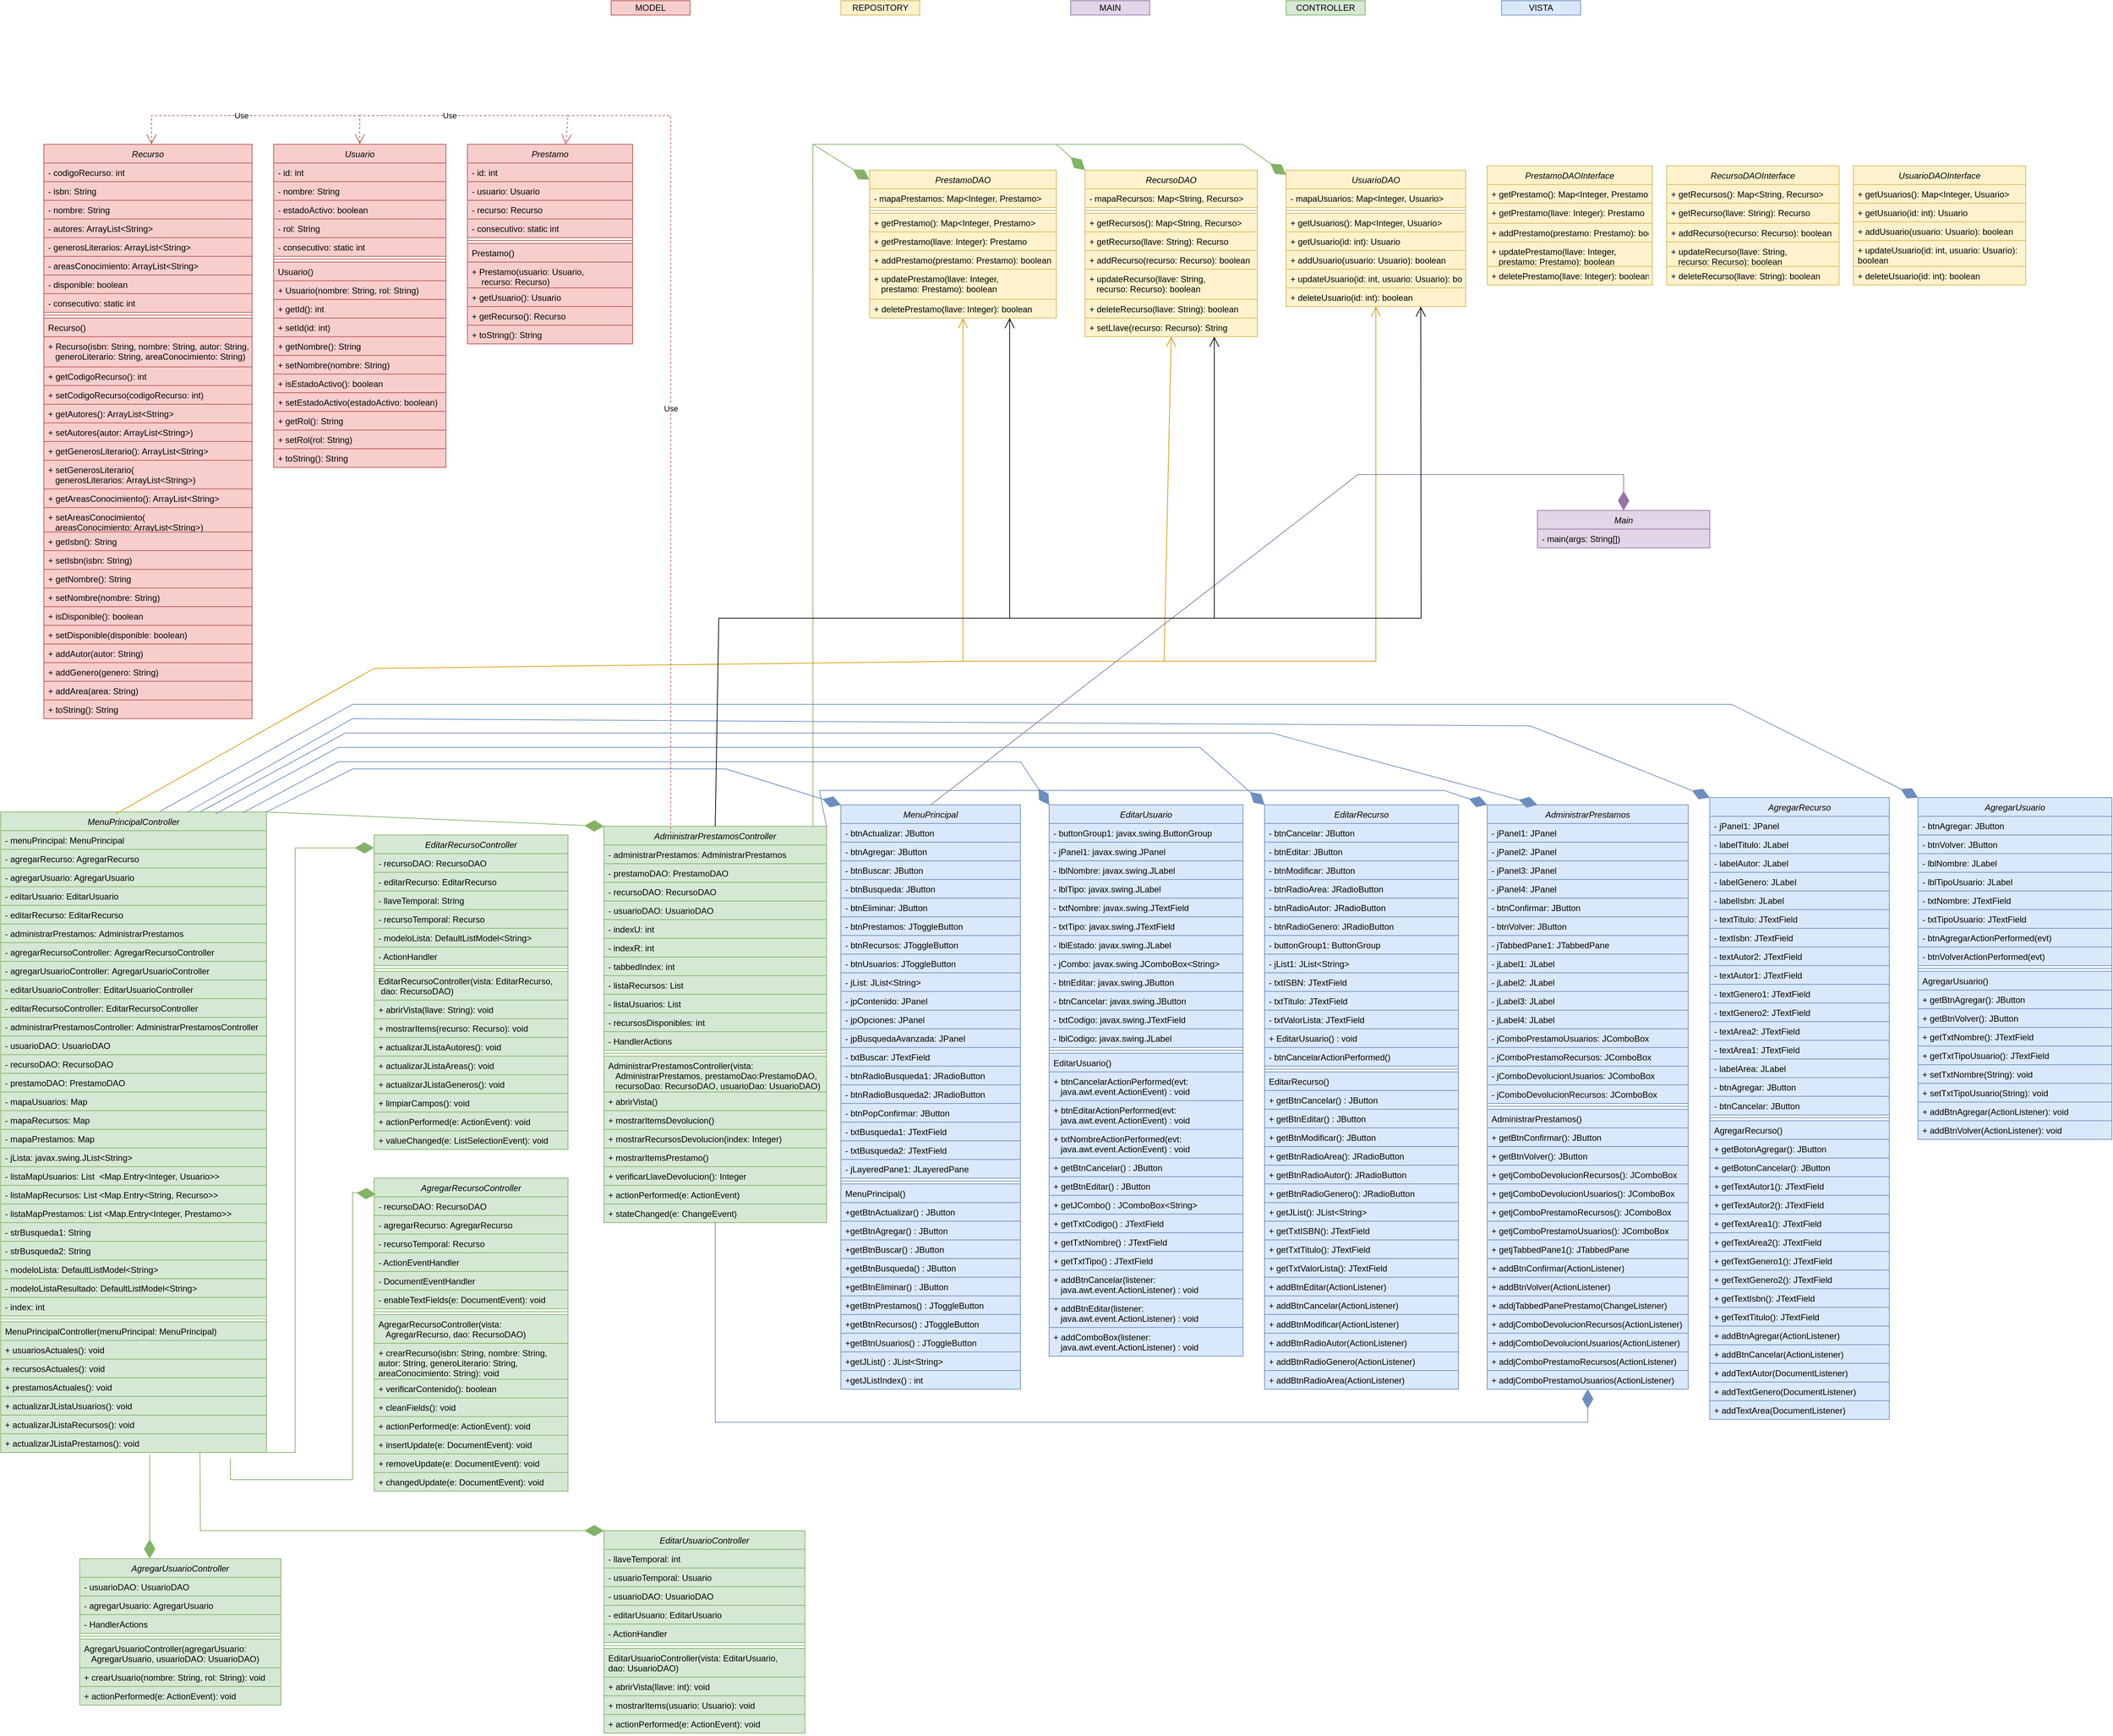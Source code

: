 <mxfile version="21.3.7" type="github">
  <diagram id="eEuae1JQCu5OSizYnwCm" name="Clases">
    <mxGraphModel dx="1760" dy="904" grid="1" gridSize="10" guides="1" tooltips="1" connect="1" arrows="1" fold="1" page="1" pageScale="1" pageWidth="3000" pageHeight="2500" math="0" shadow="0">
      <root>
        <mxCell id="0" />
        <mxCell id="1" parent="0" />
        <mxCell id="Mu9-ZAX_nbQBMnlHCmJU-1" value="Prestamo" style="swimlane;fontStyle=2;align=center;verticalAlign=top;childLayout=stackLayout;horizontal=1;startSize=26;horizontalStack=0;resizeParent=1;resizeLast=0;collapsible=1;marginBottom=0;rounded=0;shadow=0;strokeWidth=1;fillColor=#f8cecc;strokeColor=#b85450;" parent="1" vertex="1">
          <mxGeometry x="680" y="260" width="230" height="278" as="geometry">
            <mxRectangle x="130" y="380" width="160" height="26" as="alternateBounds" />
          </mxGeometry>
        </mxCell>
        <mxCell id="Mu9-ZAX_nbQBMnlHCmJU-3" value="- id: int" style="text;align=left;verticalAlign=top;spacingLeft=4;spacingRight=4;overflow=hidden;rotatable=0;points=[[0,0.5],[1,0.5]];portConstraint=eastwest;fillColor=#f8cecc;strokeColor=#b85450;" parent="Mu9-ZAX_nbQBMnlHCmJU-1" vertex="1">
          <mxGeometry y="26" width="230" height="26" as="geometry" />
        </mxCell>
        <mxCell id="Mu9-ZAX_nbQBMnlHCmJU-5" value="- usuario: Usuario" style="text;align=left;verticalAlign=top;spacingLeft=4;spacingRight=4;overflow=hidden;rotatable=0;points=[[0,0.5],[1,0.5]];portConstraint=eastwest;rounded=0;shadow=0;html=0;fillColor=#f8cecc;strokeColor=#b85450;" parent="Mu9-ZAX_nbQBMnlHCmJU-1" vertex="1">
          <mxGeometry y="52" width="230" height="26" as="geometry" />
        </mxCell>
        <mxCell id="Mu9-ZAX_nbQBMnlHCmJU-6" value="- recurso: Recurso " style="text;align=left;verticalAlign=top;spacingLeft=4;spacingRight=4;overflow=hidden;rotatable=0;points=[[0,0.5],[1,0.5]];portConstraint=eastwest;rounded=0;shadow=0;html=0;fillColor=#f8cecc;strokeColor=#b85450;" parent="Mu9-ZAX_nbQBMnlHCmJU-1" vertex="1">
          <mxGeometry y="78" width="230" height="26" as="geometry" />
        </mxCell>
        <mxCell id="Mu9-ZAX_nbQBMnlHCmJU-7" value="- consecutivo: static int" style="text;align=left;verticalAlign=top;spacingLeft=4;spacingRight=4;overflow=hidden;rotatable=0;points=[[0,0.5],[1,0.5]];portConstraint=eastwest;rounded=0;shadow=0;html=0;fillColor=#f8cecc;strokeColor=#b85450;" parent="Mu9-ZAX_nbQBMnlHCmJU-1" vertex="1">
          <mxGeometry y="104" width="230" height="26" as="geometry" />
        </mxCell>
        <mxCell id="Mu9-ZAX_nbQBMnlHCmJU-15" value="" style="line;html=1;strokeWidth=1;align=left;verticalAlign=middle;spacingTop=-1;spacingLeft=3;spacingRight=3;rotatable=0;labelPosition=right;points=[];portConstraint=eastwest;fillColor=#f8cecc;strokeColor=#b85450;" parent="Mu9-ZAX_nbQBMnlHCmJU-1" vertex="1">
          <mxGeometry y="130" width="230" height="8" as="geometry" />
        </mxCell>
        <mxCell id="Mu9-ZAX_nbQBMnlHCmJU-17" value="Prestamo() " style="text;align=left;verticalAlign=top;spacingLeft=4;spacingRight=4;overflow=hidden;rotatable=0;points=[[0,0.5],[1,0.5]];portConstraint=eastwest;fillColor=#f8cecc;strokeColor=#b85450;" parent="Mu9-ZAX_nbQBMnlHCmJU-1" vertex="1">
          <mxGeometry y="138" width="230" height="26" as="geometry" />
        </mxCell>
        <mxCell id="Mu9-ZAX_nbQBMnlHCmJU-29" value="+ Prestamo(usuario: Usuario, &#xa;    recurso: Recurso)" style="text;align=left;verticalAlign=top;spacingLeft=4;spacingRight=4;overflow=hidden;rotatable=0;points=[[0,0.5],[1,0.5]];portConstraint=eastwest;fillColor=#f8cecc;strokeColor=#b85450;" parent="Mu9-ZAX_nbQBMnlHCmJU-1" vertex="1">
          <mxGeometry y="164" width="230" height="36" as="geometry" />
        </mxCell>
        <mxCell id="Mu9-ZAX_nbQBMnlHCmJU-25" value="+ getUsuario(): Usuario" style="text;align=left;verticalAlign=top;spacingLeft=4;spacingRight=4;overflow=hidden;rotatable=0;points=[[0,0.5],[1,0.5]];portConstraint=eastwest;fillColor=#f8cecc;strokeColor=#b85450;" parent="Mu9-ZAX_nbQBMnlHCmJU-1" vertex="1">
          <mxGeometry y="200" width="230" height="26" as="geometry" />
        </mxCell>
        <mxCell id="Mu9-ZAX_nbQBMnlHCmJU-62" value="+ getRecurso(): Recurso " style="text;align=left;verticalAlign=top;spacingLeft=4;spacingRight=4;overflow=hidden;rotatable=0;points=[[0,0.5],[1,0.5]];portConstraint=eastwest;fillColor=#f8cecc;strokeColor=#b85450;" parent="Mu9-ZAX_nbQBMnlHCmJU-1" vertex="1">
          <mxGeometry y="226" width="230" height="26" as="geometry" />
        </mxCell>
        <mxCell id="Mu9-ZAX_nbQBMnlHCmJU-59" value="+ toString(): String" style="text;align=left;verticalAlign=top;spacingLeft=4;spacingRight=4;overflow=hidden;rotatable=0;points=[[0,0.5],[1,0.5]];portConstraint=eastwest;fillColor=#f8cecc;strokeColor=#b85450;" parent="Mu9-ZAX_nbQBMnlHCmJU-1" vertex="1">
          <mxGeometry y="252" width="230" height="26" as="geometry" />
        </mxCell>
        <mxCell id="Mu9-ZAX_nbQBMnlHCmJU-63" value="MODEL" style="rounded=0;whiteSpace=wrap;html=1;fillColor=#f8cecc;strokeColor=#b85450;" parent="1" vertex="1">
          <mxGeometry x="880" y="60" width="110" height="20" as="geometry" />
        </mxCell>
        <mxCell id="Mu9-ZAX_nbQBMnlHCmJU-64" value="Recurso" style="swimlane;fontStyle=2;align=center;verticalAlign=top;childLayout=stackLayout;horizontal=1;startSize=26;horizontalStack=0;resizeParent=1;resizeLast=0;collapsible=1;marginBottom=0;rounded=0;shadow=0;strokeWidth=1;fillColor=#f8cecc;strokeColor=#b85450;" parent="1" vertex="1">
          <mxGeometry x="90" y="260" width="290" height="800" as="geometry">
            <mxRectangle x="130" y="380" width="160" height="26" as="alternateBounds" />
          </mxGeometry>
        </mxCell>
        <mxCell id="Mu9-ZAX_nbQBMnlHCmJU-65" value="- codigoRecurso: int" style="text;align=left;verticalAlign=top;spacingLeft=4;spacingRight=4;overflow=hidden;rotatable=0;points=[[0,0.5],[1,0.5]];portConstraint=eastwest;fillColor=#f8cecc;strokeColor=#b85450;" parent="Mu9-ZAX_nbQBMnlHCmJU-64" vertex="1">
          <mxGeometry y="26" width="290" height="26" as="geometry" />
        </mxCell>
        <mxCell id="Mu9-ZAX_nbQBMnlHCmJU-66" value="- isbn: String" style="text;align=left;verticalAlign=top;spacingLeft=4;spacingRight=4;overflow=hidden;rotatable=0;points=[[0,0.5],[1,0.5]];portConstraint=eastwest;rounded=0;shadow=0;html=0;fillColor=#f8cecc;strokeColor=#b85450;" parent="Mu9-ZAX_nbQBMnlHCmJU-64" vertex="1">
          <mxGeometry y="52" width="290" height="26" as="geometry" />
        </mxCell>
        <mxCell id="Mu9-ZAX_nbQBMnlHCmJU-67" value="- nombre: String" style="text;align=left;verticalAlign=top;spacingLeft=4;spacingRight=4;overflow=hidden;rotatable=0;points=[[0,0.5],[1,0.5]];portConstraint=eastwest;rounded=0;shadow=0;html=0;fillColor=#f8cecc;strokeColor=#b85450;" parent="Mu9-ZAX_nbQBMnlHCmJU-64" vertex="1">
          <mxGeometry y="78" width="290" height="26" as="geometry" />
        </mxCell>
        <mxCell id="Mu9-ZAX_nbQBMnlHCmJU-68" value="- autores: ArrayList&lt;String&gt;" style="text;align=left;verticalAlign=top;spacingLeft=4;spacingRight=4;overflow=hidden;rotatable=0;points=[[0,0.5],[1,0.5]];portConstraint=eastwest;rounded=0;shadow=0;html=0;fillColor=#f8cecc;strokeColor=#b85450;" parent="Mu9-ZAX_nbQBMnlHCmJU-64" vertex="1">
          <mxGeometry y="104" width="290" height="26" as="geometry" />
        </mxCell>
        <mxCell id="Mu9-ZAX_nbQBMnlHCmJU-69" value="- generosLiterarios: ArrayList&lt;String&gt;" style="text;align=left;verticalAlign=top;spacingLeft=4;spacingRight=4;overflow=hidden;rotatable=0;points=[[0,0.5],[1,0.5]];portConstraint=eastwest;rounded=0;shadow=0;html=0;fillColor=#f8cecc;strokeColor=#b85450;" parent="Mu9-ZAX_nbQBMnlHCmJU-64" vertex="1">
          <mxGeometry y="130" width="290" height="26" as="geometry" />
        </mxCell>
        <mxCell id="Mu9-ZAX_nbQBMnlHCmJU-70" value="- areasConocimiento: ArrayList&lt;String&gt;" style="text;align=left;verticalAlign=top;spacingLeft=4;spacingRight=4;overflow=hidden;rotatable=0;points=[[0,0.5],[1,0.5]];portConstraint=eastwest;rounded=0;shadow=0;html=0;fillColor=#f8cecc;strokeColor=#b85450;" parent="Mu9-ZAX_nbQBMnlHCmJU-64" vertex="1">
          <mxGeometry y="156" width="290" height="26" as="geometry" />
        </mxCell>
        <mxCell id="Mu9-ZAX_nbQBMnlHCmJU-71" value="- disponible: boolean " style="text;align=left;verticalAlign=top;spacingLeft=4;spacingRight=4;overflow=hidden;rotatable=0;points=[[0,0.5],[1,0.5]];portConstraint=eastwest;rounded=0;shadow=0;html=0;fillColor=#f8cecc;strokeColor=#b85450;" parent="Mu9-ZAX_nbQBMnlHCmJU-64" vertex="1">
          <mxGeometry y="182" width="290" height="26" as="geometry" />
        </mxCell>
        <mxCell id="Mu9-ZAX_nbQBMnlHCmJU-72" value="- consecutivo: static int" style="text;align=left;verticalAlign=top;spacingLeft=4;spacingRight=4;overflow=hidden;rotatable=0;points=[[0,0.5],[1,0.5]];portConstraint=eastwest;rounded=0;shadow=0;html=0;fillColor=#f8cecc;strokeColor=#b85450;" parent="Mu9-ZAX_nbQBMnlHCmJU-64" vertex="1">
          <mxGeometry y="208" width="290" height="26" as="geometry" />
        </mxCell>
        <mxCell id="Mu9-ZAX_nbQBMnlHCmJU-73" value="" style="line;html=1;strokeWidth=1;align=left;verticalAlign=middle;spacingTop=-1;spacingLeft=3;spacingRight=3;rotatable=0;labelPosition=right;points=[];portConstraint=eastwest;fillColor=#f8cecc;strokeColor=#b85450;" parent="Mu9-ZAX_nbQBMnlHCmJU-64" vertex="1">
          <mxGeometry y="234" width="290" height="8" as="geometry" />
        </mxCell>
        <mxCell id="Mu9-ZAX_nbQBMnlHCmJU-74" value="Recurso()" style="text;align=left;verticalAlign=top;spacingLeft=4;spacingRight=4;overflow=hidden;rotatable=0;points=[[0,0.5],[1,0.5]];portConstraint=eastwest;fillColor=#f8cecc;strokeColor=#b85450;" parent="Mu9-ZAX_nbQBMnlHCmJU-64" vertex="1">
          <mxGeometry y="242" width="290" height="26" as="geometry" />
        </mxCell>
        <mxCell id="Mu9-ZAX_nbQBMnlHCmJU-75" value="+ Recurso(isbn: String, nombre: String, autor: String, &#xa;   generoLiterario: String, areaConocimiento: String)" style="text;align=left;verticalAlign=top;spacingLeft=4;spacingRight=4;overflow=hidden;rotatable=0;points=[[0,0.5],[1,0.5]];portConstraint=eastwest;fillColor=#f8cecc;strokeColor=#b85450;" parent="Mu9-ZAX_nbQBMnlHCmJU-64" vertex="1">
          <mxGeometry y="268" width="290" height="42" as="geometry" />
        </mxCell>
        <mxCell id="Mu9-ZAX_nbQBMnlHCmJU-76" value="+ getCodigoRecurso(): int" style="text;align=left;verticalAlign=top;spacingLeft=4;spacingRight=4;overflow=hidden;rotatable=0;points=[[0,0.5],[1,0.5]];portConstraint=eastwest;fillColor=#f8cecc;strokeColor=#b85450;" parent="Mu9-ZAX_nbQBMnlHCmJU-64" vertex="1">
          <mxGeometry y="310" width="290" height="26" as="geometry" />
        </mxCell>
        <mxCell id="Mu9-ZAX_nbQBMnlHCmJU-77" value="+ setCodigoRecurso(codigoRecurso: int)" style="text;align=left;verticalAlign=top;spacingLeft=4;spacingRight=4;overflow=hidden;rotatable=0;points=[[0,0.5],[1,0.5]];portConstraint=eastwest;fillColor=#f8cecc;strokeColor=#b85450;" parent="Mu9-ZAX_nbQBMnlHCmJU-64" vertex="1">
          <mxGeometry y="336" width="290" height="26" as="geometry" />
        </mxCell>
        <mxCell id="Mu9-ZAX_nbQBMnlHCmJU-78" value="+ getAutores(): ArrayList&lt;String&gt;" style="text;align=left;verticalAlign=top;spacingLeft=4;spacingRight=4;overflow=hidden;rotatable=0;points=[[0,0.5],[1,0.5]];portConstraint=eastwest;fillColor=#f8cecc;strokeColor=#b85450;" parent="Mu9-ZAX_nbQBMnlHCmJU-64" vertex="1">
          <mxGeometry y="362" width="290" height="26" as="geometry" />
        </mxCell>
        <mxCell id="Mu9-ZAX_nbQBMnlHCmJU-79" value="+ setAutores(autor: ArrayList&lt;String&gt;)" style="text;align=left;verticalAlign=top;spacingLeft=4;spacingRight=4;overflow=hidden;rotatable=0;points=[[0,0.5],[1,0.5]];portConstraint=eastwest;fillColor=#f8cecc;strokeColor=#b85450;" parent="Mu9-ZAX_nbQBMnlHCmJU-64" vertex="1">
          <mxGeometry y="388" width="290" height="26" as="geometry" />
        </mxCell>
        <mxCell id="Mu9-ZAX_nbQBMnlHCmJU-80" value="+ getGenerosLiterario(): ArrayList&lt;String&gt;" style="text;align=left;verticalAlign=top;spacingLeft=4;spacingRight=4;overflow=hidden;rotatable=0;points=[[0,0.5],[1,0.5]];portConstraint=eastwest;fillColor=#f8cecc;strokeColor=#b85450;" parent="Mu9-ZAX_nbQBMnlHCmJU-64" vertex="1">
          <mxGeometry y="414" width="290" height="26" as="geometry" />
        </mxCell>
        <mxCell id="Mu9-ZAX_nbQBMnlHCmJU-81" value="+ setGenerosLiterario(&#xa;   generosLiterarios: ArrayList&lt;String&gt;)" style="text;align=left;verticalAlign=top;spacingLeft=4;spacingRight=4;overflow=hidden;rotatable=0;points=[[0,0.5],[1,0.5]];portConstraint=eastwest;fillColor=#f8cecc;strokeColor=#b85450;" parent="Mu9-ZAX_nbQBMnlHCmJU-64" vertex="1">
          <mxGeometry y="440" width="290" height="40" as="geometry" />
        </mxCell>
        <mxCell id="Mu9-ZAX_nbQBMnlHCmJU-82" value="+ getAreasConocimiento(): ArrayList&lt;String&gt;" style="text;align=left;verticalAlign=top;spacingLeft=4;spacingRight=4;overflow=hidden;rotatable=0;points=[[0,0.5],[1,0.5]];portConstraint=eastwest;fillColor=#f8cecc;strokeColor=#b85450;" parent="Mu9-ZAX_nbQBMnlHCmJU-64" vertex="1">
          <mxGeometry y="480" width="290" height="26" as="geometry" />
        </mxCell>
        <mxCell id="Mu9-ZAX_nbQBMnlHCmJU-83" value="+ setAreasConocimiento(&#xa;   areasConocimiento: ArrayList&lt;String&gt;)" style="text;align=left;verticalAlign=top;spacingLeft=4;spacingRight=4;overflow=hidden;rotatable=0;points=[[0,0.5],[1,0.5]];portConstraint=eastwest;fillColor=#f8cecc;strokeColor=#b85450;" parent="Mu9-ZAX_nbQBMnlHCmJU-64" vertex="1">
          <mxGeometry y="506" width="290" height="34" as="geometry" />
        </mxCell>
        <mxCell id="Mu9-ZAX_nbQBMnlHCmJU-84" value="+ getIsbn(): String " style="text;align=left;verticalAlign=top;spacingLeft=4;spacingRight=4;overflow=hidden;rotatable=0;points=[[0,0.5],[1,0.5]];portConstraint=eastwest;fillColor=#f8cecc;strokeColor=#b85450;" parent="Mu9-ZAX_nbQBMnlHCmJU-64" vertex="1">
          <mxGeometry y="540" width="290" height="26" as="geometry" />
        </mxCell>
        <mxCell id="Mu9-ZAX_nbQBMnlHCmJU-85" value="+ setIsbn(isbn: String)" style="text;align=left;verticalAlign=top;spacingLeft=4;spacingRight=4;overflow=hidden;rotatable=0;points=[[0,0.5],[1,0.5]];portConstraint=eastwest;fillColor=#f8cecc;strokeColor=#b85450;" parent="Mu9-ZAX_nbQBMnlHCmJU-64" vertex="1">
          <mxGeometry y="566" width="290" height="26" as="geometry" />
        </mxCell>
        <mxCell id="Mu9-ZAX_nbQBMnlHCmJU-86" value="+ getNombre(): String " style="text;align=left;verticalAlign=top;spacingLeft=4;spacingRight=4;overflow=hidden;rotatable=0;points=[[0,0.5],[1,0.5]];portConstraint=eastwest;fillColor=#f8cecc;strokeColor=#b85450;" parent="Mu9-ZAX_nbQBMnlHCmJU-64" vertex="1">
          <mxGeometry y="592" width="290" height="26" as="geometry" />
        </mxCell>
        <mxCell id="Mu9-ZAX_nbQBMnlHCmJU-87" value="+ setNombre(nombre: String)" style="text;align=left;verticalAlign=top;spacingLeft=4;spacingRight=4;overflow=hidden;rotatable=0;points=[[0,0.5],[1,0.5]];portConstraint=eastwest;fillColor=#f8cecc;strokeColor=#b85450;" parent="Mu9-ZAX_nbQBMnlHCmJU-64" vertex="1">
          <mxGeometry y="618" width="290" height="26" as="geometry" />
        </mxCell>
        <mxCell id="Mu9-ZAX_nbQBMnlHCmJU-88" value="+ isDisponible(): boolean" style="text;align=left;verticalAlign=top;spacingLeft=4;spacingRight=4;overflow=hidden;rotatable=0;points=[[0,0.5],[1,0.5]];portConstraint=eastwest;fillColor=#f8cecc;strokeColor=#b85450;" parent="Mu9-ZAX_nbQBMnlHCmJU-64" vertex="1">
          <mxGeometry y="644" width="290" height="26" as="geometry" />
        </mxCell>
        <mxCell id="Mu9-ZAX_nbQBMnlHCmJU-89" value="+ setDisponible(disponible: boolean)" style="text;align=left;verticalAlign=top;spacingLeft=4;spacingRight=4;overflow=hidden;rotatable=0;points=[[0,0.5],[1,0.5]];portConstraint=eastwest;fillColor=#f8cecc;strokeColor=#b85450;" parent="Mu9-ZAX_nbQBMnlHCmJU-64" vertex="1">
          <mxGeometry y="670" width="290" height="26" as="geometry" />
        </mxCell>
        <mxCell id="Mu9-ZAX_nbQBMnlHCmJU-90" value="+ addAutor(autor: String)" style="text;align=left;verticalAlign=top;spacingLeft=4;spacingRight=4;overflow=hidden;rotatable=0;points=[[0,0.5],[1,0.5]];portConstraint=eastwest;fillColor=#f8cecc;strokeColor=#b85450;" parent="Mu9-ZAX_nbQBMnlHCmJU-64" vertex="1">
          <mxGeometry y="696" width="290" height="26" as="geometry" />
        </mxCell>
        <mxCell id="Mu9-ZAX_nbQBMnlHCmJU-91" value="+ addGenero(genero: String)" style="text;align=left;verticalAlign=top;spacingLeft=4;spacingRight=4;overflow=hidden;rotatable=0;points=[[0,0.5],[1,0.5]];portConstraint=eastwest;fillColor=#f8cecc;strokeColor=#b85450;" parent="Mu9-ZAX_nbQBMnlHCmJU-64" vertex="1">
          <mxGeometry y="722" width="290" height="26" as="geometry" />
        </mxCell>
        <mxCell id="Mu9-ZAX_nbQBMnlHCmJU-92" value="+ addArea(area: String)" style="text;align=left;verticalAlign=top;spacingLeft=4;spacingRight=4;overflow=hidden;rotatable=0;points=[[0,0.5],[1,0.5]];portConstraint=eastwest;fillColor=#f8cecc;strokeColor=#b85450;" parent="Mu9-ZAX_nbQBMnlHCmJU-64" vertex="1">
          <mxGeometry y="748" width="290" height="26" as="geometry" />
        </mxCell>
        <mxCell id="Mu9-ZAX_nbQBMnlHCmJU-93" value="+ toString(): String" style="text;align=left;verticalAlign=top;spacingLeft=4;spacingRight=4;overflow=hidden;rotatable=0;points=[[0,0.5],[1,0.5]];portConstraint=eastwest;fillColor=#f8cecc;strokeColor=#b85450;" parent="Mu9-ZAX_nbQBMnlHCmJU-64" vertex="1">
          <mxGeometry y="774" width="290" height="26" as="geometry" />
        </mxCell>
        <mxCell id="Mu9-ZAX_nbQBMnlHCmJU-94" value="Usuario" style="swimlane;fontStyle=2;align=center;verticalAlign=top;childLayout=stackLayout;horizontal=1;startSize=26;horizontalStack=0;resizeParent=1;resizeLast=0;collapsible=1;marginBottom=0;rounded=0;shadow=0;strokeWidth=1;fillColor=#f8cecc;strokeColor=#b85450;" parent="1" vertex="1">
          <mxGeometry x="410" y="260" width="240" height="450" as="geometry">
            <mxRectangle x="130" y="380" width="160" height="26" as="alternateBounds" />
          </mxGeometry>
        </mxCell>
        <mxCell id="Mu9-ZAX_nbQBMnlHCmJU-95" value="- id: int" style="text;align=left;verticalAlign=top;spacingLeft=4;spacingRight=4;overflow=hidden;rotatable=0;points=[[0,0.5],[1,0.5]];portConstraint=eastwest;fillColor=#f8cecc;strokeColor=#b85450;" parent="Mu9-ZAX_nbQBMnlHCmJU-94" vertex="1">
          <mxGeometry y="26" width="240" height="26" as="geometry" />
        </mxCell>
        <mxCell id="Mu9-ZAX_nbQBMnlHCmJU-96" value="- nombre: String " style="text;align=left;verticalAlign=top;spacingLeft=4;spacingRight=4;overflow=hidden;rotatable=0;points=[[0,0.5],[1,0.5]];portConstraint=eastwest;rounded=0;shadow=0;html=0;fillColor=#f8cecc;strokeColor=#b85450;" parent="Mu9-ZAX_nbQBMnlHCmJU-94" vertex="1">
          <mxGeometry y="52" width="240" height="26" as="geometry" />
        </mxCell>
        <mxCell id="Mu9-ZAX_nbQBMnlHCmJU-97" value="- estadoActivo: boolean" style="text;align=left;verticalAlign=top;spacingLeft=4;spacingRight=4;overflow=hidden;rotatable=0;points=[[0,0.5],[1,0.5]];portConstraint=eastwest;rounded=0;shadow=0;html=0;fillColor=#f8cecc;strokeColor=#b85450;" parent="Mu9-ZAX_nbQBMnlHCmJU-94" vertex="1">
          <mxGeometry y="78" width="240" height="26" as="geometry" />
        </mxCell>
        <mxCell id="Mu9-ZAX_nbQBMnlHCmJU-98" value="- rol: String" style="text;align=left;verticalAlign=top;spacingLeft=4;spacingRight=4;overflow=hidden;rotatable=0;points=[[0,0.5],[1,0.5]];portConstraint=eastwest;rounded=0;shadow=0;html=0;fillColor=#f8cecc;strokeColor=#b85450;" parent="Mu9-ZAX_nbQBMnlHCmJU-94" vertex="1">
          <mxGeometry y="104" width="240" height="26" as="geometry" />
        </mxCell>
        <mxCell id="Mu9-ZAX_nbQBMnlHCmJU-99" value="- consecutivo: static int" style="text;align=left;verticalAlign=top;spacingLeft=4;spacingRight=4;overflow=hidden;rotatable=0;points=[[0,0.5],[1,0.5]];portConstraint=eastwest;rounded=0;shadow=0;html=0;fillColor=#f8cecc;strokeColor=#b85450;" parent="Mu9-ZAX_nbQBMnlHCmJU-94" vertex="1">
          <mxGeometry y="130" width="240" height="26" as="geometry" />
        </mxCell>
        <mxCell id="Mu9-ZAX_nbQBMnlHCmJU-103" value="" style="line;html=1;strokeWidth=1;align=left;verticalAlign=middle;spacingTop=-1;spacingLeft=3;spacingRight=3;rotatable=0;labelPosition=right;points=[];portConstraint=eastwest;fillColor=#f8cecc;strokeColor=#b85450;" parent="Mu9-ZAX_nbQBMnlHCmJU-94" vertex="1">
          <mxGeometry y="156" width="240" height="8" as="geometry" />
        </mxCell>
        <mxCell id="Mu9-ZAX_nbQBMnlHCmJU-104" value="Usuario() " style="text;align=left;verticalAlign=top;spacingLeft=4;spacingRight=4;overflow=hidden;rotatable=0;points=[[0,0.5],[1,0.5]];portConstraint=eastwest;fillColor=#f8cecc;strokeColor=#b85450;" parent="Mu9-ZAX_nbQBMnlHCmJU-94" vertex="1">
          <mxGeometry y="164" width="240" height="26" as="geometry" />
        </mxCell>
        <mxCell id="Mu9-ZAX_nbQBMnlHCmJU-106" value="+ Usuario(nombre: String, rol: String)" style="text;align=left;verticalAlign=top;spacingLeft=4;spacingRight=4;overflow=hidden;rotatable=0;points=[[0,0.5],[1,0.5]];portConstraint=eastwest;fillColor=#f8cecc;strokeColor=#b85450;" parent="Mu9-ZAX_nbQBMnlHCmJU-94" vertex="1">
          <mxGeometry y="190" width="240" height="26" as="geometry" />
        </mxCell>
        <mxCell id="Mu9-ZAX_nbQBMnlHCmJU-108" value="+ getId(): int" style="text;align=left;verticalAlign=top;spacingLeft=4;spacingRight=4;overflow=hidden;rotatable=0;points=[[0,0.5],[1,0.5]];portConstraint=eastwest;fillColor=#f8cecc;strokeColor=#b85450;" parent="Mu9-ZAX_nbQBMnlHCmJU-94" vertex="1">
          <mxGeometry y="216" width="240" height="26" as="geometry" />
        </mxCell>
        <mxCell id="Mu9-ZAX_nbQBMnlHCmJU-109" value="+ setId(id: int)" style="text;align=left;verticalAlign=top;spacingLeft=4;spacingRight=4;overflow=hidden;rotatable=0;points=[[0,0.5],[1,0.5]];portConstraint=eastwest;fillColor=#f8cecc;strokeColor=#b85450;" parent="Mu9-ZAX_nbQBMnlHCmJU-94" vertex="1">
          <mxGeometry y="242" width="240" height="26" as="geometry" />
        </mxCell>
        <mxCell id="Mu9-ZAX_nbQBMnlHCmJU-115" value="+ getNombre(): String " style="text;align=left;verticalAlign=top;spacingLeft=4;spacingRight=4;overflow=hidden;rotatable=0;points=[[0,0.5],[1,0.5]];portConstraint=eastwest;fillColor=#f8cecc;strokeColor=#b85450;" parent="Mu9-ZAX_nbQBMnlHCmJU-94" vertex="1">
          <mxGeometry y="268" width="240" height="26" as="geometry" />
        </mxCell>
        <mxCell id="Mu9-ZAX_nbQBMnlHCmJU-117" value="+ setNombre(nombre: String)" style="text;align=left;verticalAlign=top;spacingLeft=4;spacingRight=4;overflow=hidden;rotatable=0;points=[[0,0.5],[1,0.5]];portConstraint=eastwest;fillColor=#f8cecc;strokeColor=#b85450;" parent="Mu9-ZAX_nbQBMnlHCmJU-94" vertex="1">
          <mxGeometry y="294" width="240" height="26" as="geometry" />
        </mxCell>
        <mxCell id="Mu9-ZAX_nbQBMnlHCmJU-118" value="+ isEstadoActivo(): boolean" style="text;align=left;verticalAlign=top;spacingLeft=4;spacingRight=4;overflow=hidden;rotatable=0;points=[[0,0.5],[1,0.5]];portConstraint=eastwest;fillColor=#f8cecc;strokeColor=#b85450;" parent="Mu9-ZAX_nbQBMnlHCmJU-94" vertex="1">
          <mxGeometry y="320" width="240" height="26" as="geometry" />
        </mxCell>
        <mxCell id="Mu9-ZAX_nbQBMnlHCmJU-119" value="+ setEstadoActivo(estadoActivo: boolean)" style="text;align=left;verticalAlign=top;spacingLeft=4;spacingRight=4;overflow=hidden;rotatable=0;points=[[0,0.5],[1,0.5]];portConstraint=eastwest;fillColor=#f8cecc;strokeColor=#b85450;" parent="Mu9-ZAX_nbQBMnlHCmJU-94" vertex="1">
          <mxGeometry y="346" width="240" height="26" as="geometry" />
        </mxCell>
        <mxCell id="Mu9-ZAX_nbQBMnlHCmJU-120" value="+ getRol(): String " style="text;align=left;verticalAlign=top;spacingLeft=4;spacingRight=4;overflow=hidden;rotatable=0;points=[[0,0.5],[1,0.5]];portConstraint=eastwest;fillColor=#f8cecc;strokeColor=#b85450;" parent="Mu9-ZAX_nbQBMnlHCmJU-94" vertex="1">
          <mxGeometry y="372" width="240" height="26" as="geometry" />
        </mxCell>
        <mxCell id="Mu9-ZAX_nbQBMnlHCmJU-121" value="+ setRol(rol: String)" style="text;align=left;verticalAlign=top;spacingLeft=4;spacingRight=4;overflow=hidden;rotatable=0;points=[[0,0.5],[1,0.5]];portConstraint=eastwest;fillColor=#f8cecc;strokeColor=#b85450;" parent="Mu9-ZAX_nbQBMnlHCmJU-94" vertex="1">
          <mxGeometry y="398" width="240" height="26" as="geometry" />
        </mxCell>
        <mxCell id="Mu9-ZAX_nbQBMnlHCmJU-122" value="+ toString(): String" style="text;align=left;verticalAlign=top;spacingLeft=4;spacingRight=4;overflow=hidden;rotatable=0;points=[[0,0.5],[1,0.5]];portConstraint=eastwest;fillColor=#f8cecc;strokeColor=#b85450;" parent="Mu9-ZAX_nbQBMnlHCmJU-94" vertex="1">
          <mxGeometry y="424" width="240" height="26" as="geometry" />
        </mxCell>
        <mxCell id="9MVvQYMJY0EsTZ2StRbT-1" value="PrestamoDAOInterface" style="swimlane;fontStyle=2;align=center;verticalAlign=top;childLayout=stackLayout;horizontal=1;startSize=26;horizontalStack=0;resizeParent=1;resizeLast=0;collapsible=1;marginBottom=0;rounded=0;shadow=0;strokeWidth=1;fillColor=#fff2cc;strokeColor=#d6b656;" parent="1" vertex="1">
          <mxGeometry x="2100" y="290" width="230" height="166" as="geometry">
            <mxRectangle x="130" y="380" width="160" height="26" as="alternateBounds" />
          </mxGeometry>
        </mxCell>
        <mxCell id="9MVvQYMJY0EsTZ2StRbT-7" value="+ getPrestamo(): Map&lt;Integer, Prestamo&gt;" style="text;align=left;verticalAlign=top;spacingLeft=4;spacingRight=4;overflow=hidden;rotatable=0;points=[[0,0.5],[1,0.5]];portConstraint=eastwest;fillColor=#fff2cc;strokeColor=#d6b656;" parent="9MVvQYMJY0EsTZ2StRbT-1" vertex="1">
          <mxGeometry y="26" width="230" height="26" as="geometry" />
        </mxCell>
        <mxCell id="9MVvQYMJY0EsTZ2StRbT-8" value="+ getPrestamo(llave: Integer): Prestamo" style="text;align=left;verticalAlign=top;spacingLeft=4;spacingRight=4;overflow=hidden;rotatable=0;points=[[0,0.5],[1,0.5]];portConstraint=eastwest;fillColor=#fff2cc;strokeColor=#d6b656;" parent="9MVvQYMJY0EsTZ2StRbT-1" vertex="1">
          <mxGeometry y="52" width="230" height="28" as="geometry" />
        </mxCell>
        <mxCell id="9MVvQYMJY0EsTZ2StRbT-9" value="+ addPrestamo(prestamo: Prestamo): boolean" style="text;align=left;verticalAlign=top;spacingLeft=4;spacingRight=4;overflow=hidden;rotatable=0;points=[[0,0.5],[1,0.5]];portConstraint=eastwest;fillColor=#fff2cc;strokeColor=#d6b656;" parent="9MVvQYMJY0EsTZ2StRbT-1" vertex="1">
          <mxGeometry y="80" width="230" height="26" as="geometry" />
        </mxCell>
        <mxCell id="9MVvQYMJY0EsTZ2StRbT-10" value="+ updatePrestamo(llave: Integer, &#xa;   prestamo: Prestamo): boolean" style="text;align=left;verticalAlign=top;spacingLeft=4;spacingRight=4;overflow=hidden;rotatable=0;points=[[0,0.5],[1,0.5]];portConstraint=eastwest;fillColor=#fff2cc;strokeColor=#d6b656;" parent="9MVvQYMJY0EsTZ2StRbT-1" vertex="1">
          <mxGeometry y="106" width="230" height="34" as="geometry" />
        </mxCell>
        <mxCell id="9MVvQYMJY0EsTZ2StRbT-11" value="+ deletePrestamo(llave: Integer): boolean" style="text;align=left;verticalAlign=top;spacingLeft=4;spacingRight=4;overflow=hidden;rotatable=0;points=[[0,0.5],[1,0.5]];portConstraint=eastwest;fillColor=#fff2cc;strokeColor=#d6b656;" parent="9MVvQYMJY0EsTZ2StRbT-1" vertex="1">
          <mxGeometry y="140" width="230" height="26" as="geometry" />
        </mxCell>
        <mxCell id="9MVvQYMJY0EsTZ2StRbT-12" value="REPOSITORY" style="rounded=0;whiteSpace=wrap;html=1;fillColor=#fff2cc;strokeColor=#d6b656;" parent="1" vertex="1">
          <mxGeometry x="1200" y="60" width="110" height="20" as="geometry" />
        </mxCell>
        <mxCell id="9MVvQYMJY0EsTZ2StRbT-43" value="RecursoDAO" style="swimlane;fontStyle=2;align=center;verticalAlign=top;childLayout=stackLayout;horizontal=1;startSize=26;horizontalStack=0;resizeParent=1;resizeLast=0;collapsible=1;marginBottom=0;rounded=0;shadow=0;strokeWidth=1;fillColor=#fff2cc;strokeColor=#d6b656;" parent="1" vertex="1">
          <mxGeometry x="1540" y="296" width="240" height="232" as="geometry">
            <mxRectangle x="130" y="380" width="160" height="26" as="alternateBounds" />
          </mxGeometry>
        </mxCell>
        <mxCell id="9MVvQYMJY0EsTZ2StRbT-44" value="- mapaRecursos: Map&lt;String, Recurso&gt;" style="text;align=left;verticalAlign=top;spacingLeft=4;spacingRight=4;overflow=hidden;rotatable=0;points=[[0,0.5],[1,0.5]];portConstraint=eastwest;fillColor=#fff2cc;strokeColor=#d6b656;" parent="9MVvQYMJY0EsTZ2StRbT-43" vertex="1">
          <mxGeometry y="26" width="240" height="26" as="geometry" />
        </mxCell>
        <mxCell id="9MVvQYMJY0EsTZ2StRbT-49" value="" style="line;html=1;strokeWidth=1;align=left;verticalAlign=middle;spacingTop=-1;spacingLeft=3;spacingRight=3;rotatable=0;labelPosition=right;points=[];portConstraint=eastwest;fillColor=#fff2cc;strokeColor=#d6b656;" parent="9MVvQYMJY0EsTZ2StRbT-43" vertex="1">
          <mxGeometry y="52" width="240" height="8" as="geometry" />
        </mxCell>
        <mxCell id="9MVvQYMJY0EsTZ2StRbT-50" value="+ getRecursos(): Map&lt;String, Recurso&gt;" style="text;align=left;verticalAlign=top;spacingLeft=4;spacingRight=4;overflow=hidden;rotatable=0;points=[[0,0.5],[1,0.5]];portConstraint=eastwest;fillColor=#fff2cc;strokeColor=#d6b656;" parent="9MVvQYMJY0EsTZ2StRbT-43" vertex="1">
          <mxGeometry y="60" width="240" height="26" as="geometry" />
        </mxCell>
        <mxCell id="9MVvQYMJY0EsTZ2StRbT-51" value="+ getRecurso(llave: String): Recurso" style="text;align=left;verticalAlign=top;spacingLeft=4;spacingRight=4;overflow=hidden;rotatable=0;points=[[0,0.5],[1,0.5]];portConstraint=eastwest;fillColor=#fff2cc;strokeColor=#d6b656;" parent="9MVvQYMJY0EsTZ2StRbT-43" vertex="1">
          <mxGeometry y="86" width="240" height="26" as="geometry" />
        </mxCell>
        <mxCell id="9MVvQYMJY0EsTZ2StRbT-52" value="+ addRecurso(recurso: Recurso): boolean" style="text;align=left;verticalAlign=top;spacingLeft=4;spacingRight=4;overflow=hidden;rotatable=0;points=[[0,0.5],[1,0.5]];portConstraint=eastwest;fillColor=#fff2cc;strokeColor=#d6b656;" parent="9MVvQYMJY0EsTZ2StRbT-43" vertex="1">
          <mxGeometry y="112" width="240" height="26" as="geometry" />
        </mxCell>
        <mxCell id="9MVvQYMJY0EsTZ2StRbT-53" value="+ updateRecurso(llave: String, &#xa;   recurso: Recurso): boolean" style="text;align=left;verticalAlign=top;spacingLeft=4;spacingRight=4;overflow=hidden;rotatable=0;points=[[0,0.5],[1,0.5]];portConstraint=eastwest;fillColor=#fff2cc;strokeColor=#d6b656;" parent="9MVvQYMJY0EsTZ2StRbT-43" vertex="1">
          <mxGeometry y="138" width="240" height="42" as="geometry" />
        </mxCell>
        <mxCell id="9MVvQYMJY0EsTZ2StRbT-54" value="+ deleteRecurso(llave: String): boolean" style="text;align=left;verticalAlign=top;spacingLeft=4;spacingRight=4;overflow=hidden;rotatable=0;points=[[0,0.5],[1,0.5]];portConstraint=eastwest;fillColor=#fff2cc;strokeColor=#d6b656;" parent="9MVvQYMJY0EsTZ2StRbT-43" vertex="1">
          <mxGeometry y="180" width="240" height="26" as="geometry" />
        </mxCell>
        <mxCell id="9MVvQYMJY0EsTZ2StRbT-55" value="+ setLlave(recurso: Recurso): String" style="text;align=left;verticalAlign=top;spacingLeft=4;spacingRight=4;overflow=hidden;rotatable=0;points=[[0,0.5],[1,0.5]];portConstraint=eastwest;fillColor=#fff2cc;strokeColor=#d6b656;" parent="9MVvQYMJY0EsTZ2StRbT-43" vertex="1">
          <mxGeometry y="206" width="240" height="26" as="geometry" />
        </mxCell>
        <mxCell id="9MVvQYMJY0EsTZ2StRbT-61" value="PrestamoDAO" style="swimlane;fontStyle=2;align=center;verticalAlign=top;childLayout=stackLayout;horizontal=1;startSize=26;horizontalStack=0;resizeParent=1;resizeLast=0;collapsible=1;marginBottom=0;rounded=0;shadow=0;strokeWidth=1;fillColor=#fff2cc;strokeColor=#d6b656;" parent="1" vertex="1">
          <mxGeometry x="1240" y="296" width="260" height="206" as="geometry">
            <mxRectangle x="130" y="380" width="160" height="26" as="alternateBounds" />
          </mxGeometry>
        </mxCell>
        <mxCell id="9MVvQYMJY0EsTZ2StRbT-62" value="- mapaPrestamos: Map&lt;Integer, Prestamo&gt;" style="text;align=left;verticalAlign=top;spacingLeft=4;spacingRight=4;overflow=hidden;rotatable=0;points=[[0,0.5],[1,0.5]];portConstraint=eastwest;fillColor=#fff2cc;strokeColor=#d6b656;" parent="9MVvQYMJY0EsTZ2StRbT-61" vertex="1">
          <mxGeometry y="26" width="260" height="26" as="geometry" />
        </mxCell>
        <mxCell id="9MVvQYMJY0EsTZ2StRbT-67" value="" style="line;html=1;strokeWidth=1;align=left;verticalAlign=middle;spacingTop=-1;spacingLeft=3;spacingRight=3;rotatable=0;labelPosition=right;points=[];portConstraint=eastwest;fillColor=#fff2cc;strokeColor=#d6b656;" parent="9MVvQYMJY0EsTZ2StRbT-61" vertex="1">
          <mxGeometry y="52" width="260" height="8" as="geometry" />
        </mxCell>
        <mxCell id="9MVvQYMJY0EsTZ2StRbT-68" value="+ getPrestamo(): Map&lt;Integer, Prestamo&gt;" style="text;align=left;verticalAlign=top;spacingLeft=4;spacingRight=4;overflow=hidden;rotatable=0;points=[[0,0.5],[1,0.5]];portConstraint=eastwest;fillColor=#fff2cc;strokeColor=#d6b656;" parent="9MVvQYMJY0EsTZ2StRbT-61" vertex="1">
          <mxGeometry y="60" width="260" height="26" as="geometry" />
        </mxCell>
        <mxCell id="9MVvQYMJY0EsTZ2StRbT-69" value="+ getPrestamo(llave: Integer): Prestamo" style="text;align=left;verticalAlign=top;spacingLeft=4;spacingRight=4;overflow=hidden;rotatable=0;points=[[0,0.5],[1,0.5]];portConstraint=eastwest;fillColor=#fff2cc;strokeColor=#d6b656;" parent="9MVvQYMJY0EsTZ2StRbT-61" vertex="1">
          <mxGeometry y="86" width="260" height="26" as="geometry" />
        </mxCell>
        <mxCell id="9MVvQYMJY0EsTZ2StRbT-70" value="+ addPrestamo(prestamo: Prestamo): boolean" style="text;align=left;verticalAlign=top;spacingLeft=4;spacingRight=4;overflow=hidden;rotatable=0;points=[[0,0.5],[1,0.5]];portConstraint=eastwest;fillColor=#fff2cc;strokeColor=#d6b656;" parent="9MVvQYMJY0EsTZ2StRbT-61" vertex="1">
          <mxGeometry y="112" width="260" height="26" as="geometry" />
        </mxCell>
        <mxCell id="9MVvQYMJY0EsTZ2StRbT-71" value="+ updatePrestamo(llave: Integer, &#xa;   prestamo: Prestamo): boolean" style="text;align=left;verticalAlign=top;spacingLeft=4;spacingRight=4;overflow=hidden;rotatable=0;points=[[0,0.5],[1,0.5]];portConstraint=eastwest;fillColor=#fff2cc;strokeColor=#d6b656;" parent="9MVvQYMJY0EsTZ2StRbT-61" vertex="1">
          <mxGeometry y="138" width="260" height="42" as="geometry" />
        </mxCell>
        <mxCell id="9MVvQYMJY0EsTZ2StRbT-72" value="+ deletePrestamo(llave: Integer): boolean" style="text;align=left;verticalAlign=top;spacingLeft=4;spacingRight=4;overflow=hidden;rotatable=0;points=[[0,0.5],[1,0.5]];portConstraint=eastwest;fillColor=#fff2cc;strokeColor=#d6b656;" parent="9MVvQYMJY0EsTZ2StRbT-61" vertex="1">
          <mxGeometry y="180" width="260" height="26" as="geometry" />
        </mxCell>
        <mxCell id="9MVvQYMJY0EsTZ2StRbT-79" value="UsuarioDAO" style="swimlane;fontStyle=2;align=center;verticalAlign=top;childLayout=stackLayout;horizontal=1;startSize=26;horizontalStack=0;resizeParent=1;resizeLast=0;collapsible=1;marginBottom=0;rounded=0;shadow=0;strokeWidth=1;fillColor=#fff2cc;strokeColor=#d6b656;" parent="1" vertex="1">
          <mxGeometry x="1820" y="296" width="250" height="190" as="geometry">
            <mxRectangle x="130" y="380" width="160" height="26" as="alternateBounds" />
          </mxGeometry>
        </mxCell>
        <mxCell id="9MVvQYMJY0EsTZ2StRbT-80" value="- mapaUsuarios: Map&lt;Integer, Usuario&gt;" style="text;align=left;verticalAlign=top;spacingLeft=4;spacingRight=4;overflow=hidden;rotatable=0;points=[[0,0.5],[1,0.5]];portConstraint=eastwest;fillColor=#fff2cc;strokeColor=#d6b656;" parent="9MVvQYMJY0EsTZ2StRbT-79" vertex="1">
          <mxGeometry y="26" width="250" height="26" as="geometry" />
        </mxCell>
        <mxCell id="9MVvQYMJY0EsTZ2StRbT-85" value="" style="line;html=1;strokeWidth=1;align=left;verticalAlign=middle;spacingTop=-1;spacingLeft=3;spacingRight=3;rotatable=0;labelPosition=right;points=[];portConstraint=eastwest;fillColor=#fff2cc;strokeColor=#d6b656;" parent="9MVvQYMJY0EsTZ2StRbT-79" vertex="1">
          <mxGeometry y="52" width="250" height="8" as="geometry" />
        </mxCell>
        <mxCell id="9MVvQYMJY0EsTZ2StRbT-86" value="+ getUsuarios(): Map&lt;Integer, Usuario&gt;" style="text;align=left;verticalAlign=top;spacingLeft=4;spacingRight=4;overflow=hidden;rotatable=0;points=[[0,0.5],[1,0.5]];portConstraint=eastwest;fillColor=#fff2cc;strokeColor=#d6b656;" parent="9MVvQYMJY0EsTZ2StRbT-79" vertex="1">
          <mxGeometry y="60" width="250" height="26" as="geometry" />
        </mxCell>
        <mxCell id="9MVvQYMJY0EsTZ2StRbT-87" value="+ getUsuario(id: int): Usuario" style="text;align=left;verticalAlign=top;spacingLeft=4;spacingRight=4;overflow=hidden;rotatable=0;points=[[0,0.5],[1,0.5]];portConstraint=eastwest;fillColor=#fff2cc;strokeColor=#d6b656;" parent="9MVvQYMJY0EsTZ2StRbT-79" vertex="1">
          <mxGeometry y="86" width="250" height="26" as="geometry" />
        </mxCell>
        <mxCell id="9MVvQYMJY0EsTZ2StRbT-88" value="+ addUsuario(usuario: Usuario): boolean" style="text;align=left;verticalAlign=top;spacingLeft=4;spacingRight=4;overflow=hidden;rotatable=0;points=[[0,0.5],[1,0.5]];portConstraint=eastwest;fillColor=#fff2cc;strokeColor=#d6b656;" parent="9MVvQYMJY0EsTZ2StRbT-79" vertex="1">
          <mxGeometry y="112" width="250" height="26" as="geometry" />
        </mxCell>
        <mxCell id="9MVvQYMJY0EsTZ2StRbT-89" value="+ updateUsuario(id: int, usuario: Usuario): boolean" style="text;align=left;verticalAlign=top;spacingLeft=4;spacingRight=4;overflow=hidden;rotatable=0;points=[[0,0.5],[1,0.5]];portConstraint=eastwest;fillColor=#fff2cc;strokeColor=#d6b656;" parent="9MVvQYMJY0EsTZ2StRbT-79" vertex="1">
          <mxGeometry y="138" width="250" height="26" as="geometry" />
        </mxCell>
        <mxCell id="9MVvQYMJY0EsTZ2StRbT-90" value="+ deleteUsuario(id: int): boolean" style="text;align=left;verticalAlign=top;spacingLeft=4;spacingRight=4;overflow=hidden;rotatable=0;points=[[0,0.5],[1,0.5]];portConstraint=eastwest;fillColor=#fff2cc;strokeColor=#d6b656;" parent="9MVvQYMJY0EsTZ2StRbT-79" vertex="1">
          <mxGeometry y="164" width="250" height="26" as="geometry" />
        </mxCell>
        <mxCell id="9MVvQYMJY0EsTZ2StRbT-97" value="RecursoDAOInterface" style="swimlane;fontStyle=2;align=center;verticalAlign=top;childLayout=stackLayout;horizontal=1;startSize=26;horizontalStack=0;resizeParent=1;resizeLast=0;collapsible=1;marginBottom=0;rounded=0;shadow=0;strokeWidth=1;fillColor=#fff2cc;strokeColor=#d6b656;" parent="1" vertex="1">
          <mxGeometry x="2350" y="290" width="240" height="166" as="geometry">
            <mxRectangle x="130" y="380" width="160" height="26" as="alternateBounds" />
          </mxGeometry>
        </mxCell>
        <mxCell id="9MVvQYMJY0EsTZ2StRbT-103" value="+ getRecursos(): Map&lt;String, Recurso&gt;" style="text;align=left;verticalAlign=top;spacingLeft=4;spacingRight=4;overflow=hidden;rotatable=0;points=[[0,0.5],[1,0.5]];portConstraint=eastwest;fillColor=#fff2cc;strokeColor=#d6b656;" parent="9MVvQYMJY0EsTZ2StRbT-97" vertex="1">
          <mxGeometry y="26" width="240" height="26" as="geometry" />
        </mxCell>
        <mxCell id="9MVvQYMJY0EsTZ2StRbT-104" value="+ getRecurso(llave: String): Recurso" style="text;align=left;verticalAlign=top;spacingLeft=4;spacingRight=4;overflow=hidden;rotatable=0;points=[[0,0.5],[1,0.5]];portConstraint=eastwest;fillColor=#fff2cc;strokeColor=#d6b656;" parent="9MVvQYMJY0EsTZ2StRbT-97" vertex="1">
          <mxGeometry y="52" width="240" height="28" as="geometry" />
        </mxCell>
        <mxCell id="9MVvQYMJY0EsTZ2StRbT-105" value="+ addRecurso(recurso: Recurso): boolean" style="text;align=left;verticalAlign=top;spacingLeft=4;spacingRight=4;overflow=hidden;rotatable=0;points=[[0,0.5],[1,0.5]];portConstraint=eastwest;fillColor=#fff2cc;strokeColor=#d6b656;" parent="9MVvQYMJY0EsTZ2StRbT-97" vertex="1">
          <mxGeometry y="80" width="240" height="26" as="geometry" />
        </mxCell>
        <mxCell id="9MVvQYMJY0EsTZ2StRbT-106" value="+ updateRecurso(llave: String, &#xa;   recurso: Recurso): boolean" style="text;align=left;verticalAlign=top;spacingLeft=4;spacingRight=4;overflow=hidden;rotatable=0;points=[[0,0.5],[1,0.5]];portConstraint=eastwest;fillColor=#fff2cc;strokeColor=#d6b656;" parent="9MVvQYMJY0EsTZ2StRbT-97" vertex="1">
          <mxGeometry y="106" width="240" height="34" as="geometry" />
        </mxCell>
        <mxCell id="9MVvQYMJY0EsTZ2StRbT-107" value="+ deleteRecurso(llave: String): boolean" style="text;align=left;verticalAlign=top;spacingLeft=4;spacingRight=4;overflow=hidden;rotatable=0;points=[[0,0.5],[1,0.5]];portConstraint=eastwest;fillColor=#fff2cc;strokeColor=#d6b656;" parent="9MVvQYMJY0EsTZ2StRbT-97" vertex="1">
          <mxGeometry y="140" width="240" height="26" as="geometry" />
        </mxCell>
        <mxCell id="9MVvQYMJY0EsTZ2StRbT-108" value="UsuarioDAOInterface" style="swimlane;fontStyle=2;align=center;verticalAlign=top;childLayout=stackLayout;horizontal=1;startSize=26;horizontalStack=0;resizeParent=1;resizeLast=0;collapsible=1;marginBottom=0;rounded=0;shadow=0;strokeWidth=1;fillColor=#fff2cc;strokeColor=#d6b656;" parent="1" vertex="1">
          <mxGeometry x="2610" y="290" width="240" height="166" as="geometry">
            <mxRectangle x="130" y="380" width="160" height="26" as="alternateBounds" />
          </mxGeometry>
        </mxCell>
        <mxCell id="9MVvQYMJY0EsTZ2StRbT-109" value="+ getUsuarios(): Map&lt;Integer, Usuario&gt;" style="text;align=left;verticalAlign=top;spacingLeft=4;spacingRight=4;overflow=hidden;rotatable=0;points=[[0,0.5],[1,0.5]];portConstraint=eastwest;fillColor=#fff2cc;strokeColor=#d6b656;" parent="9MVvQYMJY0EsTZ2StRbT-108" vertex="1">
          <mxGeometry y="26" width="240" height="26" as="geometry" />
        </mxCell>
        <mxCell id="9MVvQYMJY0EsTZ2StRbT-110" value="+ getUsuario(id: int): Usuario" style="text;align=left;verticalAlign=top;spacingLeft=4;spacingRight=4;overflow=hidden;rotatable=0;points=[[0,0.5],[1,0.5]];portConstraint=eastwest;rounded=0;shadow=0;html=0;fillColor=#fff2cc;strokeColor=#d6b656;" parent="9MVvQYMJY0EsTZ2StRbT-108" vertex="1">
          <mxGeometry y="52" width="240" height="26" as="geometry" />
        </mxCell>
        <mxCell id="9MVvQYMJY0EsTZ2StRbT-111" value="+ addUsuario(usuario: Usuario): boolean" style="text;align=left;verticalAlign=top;spacingLeft=4;spacingRight=4;overflow=hidden;rotatable=0;points=[[0,0.5],[1,0.5]];portConstraint=eastwest;rounded=0;shadow=0;html=0;fillColor=#fff2cc;strokeColor=#d6b656;" parent="9MVvQYMJY0EsTZ2StRbT-108" vertex="1">
          <mxGeometry y="78" width="240" height="26" as="geometry" />
        </mxCell>
        <mxCell id="9MVvQYMJY0EsTZ2StRbT-112" value="+ updateUsuario(id: int, usuario: Usuario): &#xa;boolean" style="text;align=left;verticalAlign=top;spacingLeft=4;spacingRight=4;overflow=hidden;rotatable=0;points=[[0,0.5],[1,0.5]];portConstraint=eastwest;rounded=0;shadow=0;html=0;fillColor=#fff2cc;strokeColor=#d6b656;" parent="9MVvQYMJY0EsTZ2StRbT-108" vertex="1">
          <mxGeometry y="104" width="240" height="36" as="geometry" />
        </mxCell>
        <mxCell id="9MVvQYMJY0EsTZ2StRbT-114" value="+ deleteUsuario(id: int): boolean " style="text;align=left;verticalAlign=top;spacingLeft=4;spacingRight=4;overflow=hidden;rotatable=0;points=[[0,0.5],[1,0.5]];portConstraint=eastwest;fillColor=#fff2cc;strokeColor=#d6b656;" parent="9MVvQYMJY0EsTZ2StRbT-108" vertex="1">
          <mxGeometry y="140" width="240" height="26" as="geometry" />
        </mxCell>
        <mxCell id="9MVvQYMJY0EsTZ2StRbT-126" value="CONTROLLER" style="rounded=0;whiteSpace=wrap;html=1;fillColor=#d5e8d4;strokeColor=#82b366;" parent="1" vertex="1">
          <mxGeometry x="1820" y="60" width="110" height="20" as="geometry" />
        </mxCell>
        <mxCell id="9MVvQYMJY0EsTZ2StRbT-164" value="MenuPrincipalController" style="swimlane;fontStyle=2;align=center;verticalAlign=top;childLayout=stackLayout;horizontal=1;startSize=26;horizontalStack=0;resizeParent=1;resizeLast=0;collapsible=1;marginBottom=0;rounded=0;shadow=0;strokeWidth=1;fillColor=#d5e8d4;strokeColor=#82b366;" parent="1" vertex="1">
          <mxGeometry x="30" y="1190" width="370" height="892" as="geometry">
            <mxRectangle x="130" y="380" width="160" height="26" as="alternateBounds" />
          </mxGeometry>
        </mxCell>
        <mxCell id="9MVvQYMJY0EsTZ2StRbT-165" value="- menuPrincipal: MenuPrincipal" style="text;align=left;verticalAlign=top;spacingLeft=4;spacingRight=4;overflow=hidden;rotatable=0;points=[[0,0.5],[1,0.5]];portConstraint=eastwest;fillColor=#d5e8d4;strokeColor=#82b366;" parent="9MVvQYMJY0EsTZ2StRbT-164" vertex="1">
          <mxGeometry y="26" width="370" height="26" as="geometry" />
        </mxCell>
        <mxCell id="9MVvQYMJY0EsTZ2StRbT-166" value="- agregarRecurso: AgregarRecurso" style="text;align=left;verticalAlign=top;spacingLeft=4;spacingRight=4;overflow=hidden;rotatable=0;points=[[0,0.5],[1,0.5]];portConstraint=eastwest;rounded=0;shadow=0;html=0;fillColor=#d5e8d4;strokeColor=#82b366;" parent="9MVvQYMJY0EsTZ2StRbT-164" vertex="1">
          <mxGeometry y="52" width="370" height="26" as="geometry" />
        </mxCell>
        <mxCell id="9MVvQYMJY0EsTZ2StRbT-167" value="- agregarUsuario: AgregarUsuario" style="text;align=left;verticalAlign=top;spacingLeft=4;spacingRight=4;overflow=hidden;rotatable=0;points=[[0,0.5],[1,0.5]];portConstraint=eastwest;rounded=0;shadow=0;html=0;fillColor=#d5e8d4;strokeColor=#82b366;" parent="9MVvQYMJY0EsTZ2StRbT-164" vertex="1">
          <mxGeometry y="78" width="370" height="26" as="geometry" />
        </mxCell>
        <mxCell id="9MVvQYMJY0EsTZ2StRbT-168" value="- editarUsuario: EditarUsuario" style="text;align=left;verticalAlign=top;spacingLeft=4;spacingRight=4;overflow=hidden;rotatable=0;points=[[0,0.5],[1,0.5]];portConstraint=eastwest;rounded=0;shadow=0;html=0;fillColor=#d5e8d4;strokeColor=#82b366;" parent="9MVvQYMJY0EsTZ2StRbT-164" vertex="1">
          <mxGeometry y="104" width="370" height="26" as="geometry" />
        </mxCell>
        <mxCell id="9MVvQYMJY0EsTZ2StRbT-169" value="- editarRecurso: EditarRecurso" style="text;align=left;verticalAlign=top;spacingLeft=4;spacingRight=4;overflow=hidden;rotatable=0;points=[[0,0.5],[1,0.5]];portConstraint=eastwest;rounded=0;shadow=0;html=0;fillColor=#d5e8d4;strokeColor=#82b366;" parent="9MVvQYMJY0EsTZ2StRbT-164" vertex="1">
          <mxGeometry y="130" width="370" height="26" as="geometry" />
        </mxCell>
        <mxCell id="9MVvQYMJY0EsTZ2StRbT-170" value="- administrarPrestamos: AdministrarPrestamos" style="text;align=left;verticalAlign=top;spacingLeft=4;spacingRight=4;overflow=hidden;rotatable=0;points=[[0,0.5],[1,0.5]];portConstraint=eastwest;rounded=0;shadow=0;html=0;fillColor=#d5e8d4;strokeColor=#82b366;" parent="9MVvQYMJY0EsTZ2StRbT-164" vertex="1">
          <mxGeometry y="156" width="370" height="26" as="geometry" />
        </mxCell>
        <mxCell id="9MVvQYMJY0EsTZ2StRbT-171" value="- agregarRecursoController: AgregarRecursoController" style="text;align=left;verticalAlign=top;spacingLeft=4;spacingRight=4;overflow=hidden;rotatable=0;points=[[0,0.5],[1,0.5]];portConstraint=eastwest;rounded=0;shadow=0;html=0;fillColor=#d5e8d4;strokeColor=#82b366;" parent="9MVvQYMJY0EsTZ2StRbT-164" vertex="1">
          <mxGeometry y="182" width="370" height="26" as="geometry" />
        </mxCell>
        <mxCell id="9MVvQYMJY0EsTZ2StRbT-172" value="- agregarUsuarioController: AgregarUsuarioController" style="text;align=left;verticalAlign=top;spacingLeft=4;spacingRight=4;overflow=hidden;rotatable=0;points=[[0,0.5],[1,0.5]];portConstraint=eastwest;rounded=0;shadow=0;html=0;fillColor=#d5e8d4;strokeColor=#82b366;" parent="9MVvQYMJY0EsTZ2StRbT-164" vertex="1">
          <mxGeometry y="208" width="370" height="26" as="geometry" />
        </mxCell>
        <mxCell id="9MVvQYMJY0EsTZ2StRbT-194" value="- editarUsuarioController: EditarUsuarioController" style="text;align=left;verticalAlign=top;spacingLeft=4;spacingRight=4;overflow=hidden;rotatable=0;points=[[0,0.5],[1,0.5]];portConstraint=eastwest;fillColor=#d5e8d4;strokeColor=#82b366;" parent="9MVvQYMJY0EsTZ2StRbT-164" vertex="1">
          <mxGeometry y="234" width="370" height="26" as="geometry" />
        </mxCell>
        <mxCell id="9MVvQYMJY0EsTZ2StRbT-196" value="- editarRecursoController: EditarRecursoController" style="text;align=left;verticalAlign=top;spacingLeft=4;spacingRight=4;overflow=hidden;rotatable=0;points=[[0,0.5],[1,0.5]];portConstraint=eastwest;fillColor=#d5e8d4;strokeColor=#82b366;" parent="9MVvQYMJY0EsTZ2StRbT-164" vertex="1">
          <mxGeometry y="260" width="370" height="26" as="geometry" />
        </mxCell>
        <mxCell id="9MVvQYMJY0EsTZ2StRbT-199" value="- administrarPrestamosController: AdministrarPrestamosController" style="text;align=left;verticalAlign=top;spacingLeft=4;spacingRight=4;overflow=hidden;rotatable=0;points=[[0,0.5],[1,0.5]];portConstraint=eastwest;fillColor=#d5e8d4;strokeColor=#82b366;" parent="9MVvQYMJY0EsTZ2StRbT-164" vertex="1">
          <mxGeometry y="286" width="370" height="26" as="geometry" />
        </mxCell>
        <mxCell id="9MVvQYMJY0EsTZ2StRbT-202" value="- usuarioDAO: UsuarioDAO" style="text;align=left;verticalAlign=top;spacingLeft=4;spacingRight=4;overflow=hidden;rotatable=0;points=[[0,0.5],[1,0.5]];portConstraint=eastwest;fillColor=#d5e8d4;strokeColor=#82b366;" parent="9MVvQYMJY0EsTZ2StRbT-164" vertex="1">
          <mxGeometry y="312" width="370" height="26" as="geometry" />
        </mxCell>
        <mxCell id="9MVvQYMJY0EsTZ2StRbT-205" value="- recursoDAO: RecursoDAO" style="text;align=left;verticalAlign=top;spacingLeft=4;spacingRight=4;overflow=hidden;rotatable=0;points=[[0,0.5],[1,0.5]];portConstraint=eastwest;fillColor=#d5e8d4;strokeColor=#82b366;" parent="9MVvQYMJY0EsTZ2StRbT-164" vertex="1">
          <mxGeometry y="338" width="370" height="26" as="geometry" />
        </mxCell>
        <mxCell id="9MVvQYMJY0EsTZ2StRbT-203" value="- prestamoDAO: PrestamoDAO " style="text;align=left;verticalAlign=top;spacingLeft=4;spacingRight=4;overflow=hidden;rotatable=0;points=[[0,0.5],[1,0.5]];portConstraint=eastwest;fillColor=#d5e8d4;strokeColor=#82b366;" parent="9MVvQYMJY0EsTZ2StRbT-164" vertex="1">
          <mxGeometry y="364" width="370" height="26" as="geometry" />
        </mxCell>
        <mxCell id="9MVvQYMJY0EsTZ2StRbT-204" value="- mapaUsuarios: Map " style="text;align=left;verticalAlign=top;spacingLeft=4;spacingRight=4;overflow=hidden;rotatable=0;points=[[0,0.5],[1,0.5]];portConstraint=eastwest;fillColor=#d5e8d4;strokeColor=#82b366;" parent="9MVvQYMJY0EsTZ2StRbT-164" vertex="1">
          <mxGeometry y="390" width="370" height="26" as="geometry" />
        </mxCell>
        <mxCell id="9MVvQYMJY0EsTZ2StRbT-201" value="- mapaRecursos: Map" style="text;align=left;verticalAlign=top;spacingLeft=4;spacingRight=4;overflow=hidden;rotatable=0;points=[[0,0.5],[1,0.5]];portConstraint=eastwest;fillColor=#d5e8d4;strokeColor=#82b366;" parent="9MVvQYMJY0EsTZ2StRbT-164" vertex="1">
          <mxGeometry y="416" width="370" height="26" as="geometry" />
        </mxCell>
        <mxCell id="9MVvQYMJY0EsTZ2StRbT-200" value="- mapaPrestamos: Map" style="text;align=left;verticalAlign=top;spacingLeft=4;spacingRight=4;overflow=hidden;rotatable=0;points=[[0,0.5],[1,0.5]];portConstraint=eastwest;fillColor=#d5e8d4;strokeColor=#82b366;" parent="9MVvQYMJY0EsTZ2StRbT-164" vertex="1">
          <mxGeometry y="442" width="370" height="26" as="geometry" />
        </mxCell>
        <mxCell id="9MVvQYMJY0EsTZ2StRbT-198" value="- jLista: javax.swing.JList&lt;String&gt;" style="text;align=left;verticalAlign=top;spacingLeft=4;spacingRight=4;overflow=hidden;rotatable=0;points=[[0,0.5],[1,0.5]];portConstraint=eastwest;fillColor=#d5e8d4;strokeColor=#82b366;" parent="9MVvQYMJY0EsTZ2StRbT-164" vertex="1">
          <mxGeometry y="468" width="370" height="26" as="geometry" />
        </mxCell>
        <mxCell id="9MVvQYMJY0EsTZ2StRbT-197" value="- listaMapUsuarios: List  &lt;Map.Entry&lt;Integer, Usuario&gt;&gt;" style="text;align=left;verticalAlign=top;spacingLeft=4;spacingRight=4;overflow=hidden;rotatable=0;points=[[0,0.5],[1,0.5]];portConstraint=eastwest;fillColor=#d5e8d4;strokeColor=#82b366;" parent="9MVvQYMJY0EsTZ2StRbT-164" vertex="1">
          <mxGeometry y="494" width="370" height="26" as="geometry" />
        </mxCell>
        <mxCell id="9MVvQYMJY0EsTZ2StRbT-195" value="- listaMapRecursos: List &lt;Map.Entry&lt;String, Recurso&gt;&gt;" style="text;align=left;verticalAlign=top;spacingLeft=4;spacingRight=4;overflow=hidden;rotatable=0;points=[[0,0.5],[1,0.5]];portConstraint=eastwest;fillColor=#d5e8d4;strokeColor=#82b366;" parent="9MVvQYMJY0EsTZ2StRbT-164" vertex="1">
          <mxGeometry y="520" width="370" height="26" as="geometry" />
        </mxCell>
        <mxCell id="9MVvQYMJY0EsTZ2StRbT-206" value="- listaMapPrestamos: List &lt;Map.Entry&lt;Integer, Prestamo&gt;&gt;" style="text;align=left;verticalAlign=top;spacingLeft=4;spacingRight=4;overflow=hidden;rotatable=0;points=[[0,0.5],[1,0.5]];portConstraint=eastwest;fillColor=#d5e8d4;strokeColor=#82b366;" parent="9MVvQYMJY0EsTZ2StRbT-164" vertex="1">
          <mxGeometry y="546" width="370" height="26" as="geometry" />
        </mxCell>
        <mxCell id="9MVvQYMJY0EsTZ2StRbT-208" value="- strBusqueda1: String" style="text;align=left;verticalAlign=top;spacingLeft=4;spacingRight=4;overflow=hidden;rotatable=0;points=[[0,0.5],[1,0.5]];portConstraint=eastwest;fillColor=#d5e8d4;strokeColor=#82b366;" parent="9MVvQYMJY0EsTZ2StRbT-164" vertex="1">
          <mxGeometry y="572" width="370" height="26" as="geometry" />
        </mxCell>
        <mxCell id="9MVvQYMJY0EsTZ2StRbT-210" value="- strBusqueda2: String" style="text;align=left;verticalAlign=top;spacingLeft=4;spacingRight=4;overflow=hidden;rotatable=0;points=[[0,0.5],[1,0.5]];portConstraint=eastwest;fillColor=#d5e8d4;strokeColor=#82b366;" parent="9MVvQYMJY0EsTZ2StRbT-164" vertex="1">
          <mxGeometry y="598" width="370" height="26" as="geometry" />
        </mxCell>
        <mxCell id="9MVvQYMJY0EsTZ2StRbT-209" value="- modeloLista: DefaultListModel&lt;String&gt;" style="text;align=left;verticalAlign=top;spacingLeft=4;spacingRight=4;overflow=hidden;rotatable=0;points=[[0,0.5],[1,0.5]];portConstraint=eastwest;fillColor=#d5e8d4;strokeColor=#82b366;" parent="9MVvQYMJY0EsTZ2StRbT-164" vertex="1">
          <mxGeometry y="624" width="370" height="26" as="geometry" />
        </mxCell>
        <mxCell id="9MVvQYMJY0EsTZ2StRbT-207" value="- modeloListaResultado: DefaultListModel&lt;String&gt;" style="text;align=left;verticalAlign=top;spacingLeft=4;spacingRight=4;overflow=hidden;rotatable=0;points=[[0,0.5],[1,0.5]];portConstraint=eastwest;fillColor=#d5e8d4;strokeColor=#82b366;" parent="9MVvQYMJY0EsTZ2StRbT-164" vertex="1">
          <mxGeometry y="650" width="370" height="26" as="geometry" />
        </mxCell>
        <mxCell id="9MVvQYMJY0EsTZ2StRbT-174" value="- index: int" style="text;align=left;verticalAlign=top;spacingLeft=4;spacingRight=4;overflow=hidden;rotatable=0;points=[[0,0.5],[1,0.5]];portConstraint=eastwest;fillColor=#d5e8d4;strokeColor=#82b366;" parent="9MVvQYMJY0EsTZ2StRbT-164" vertex="1">
          <mxGeometry y="676" width="370" height="26" as="geometry" />
        </mxCell>
        <mxCell id="9MVvQYMJY0EsTZ2StRbT-173" value="" style="line;html=1;strokeWidth=1;align=left;verticalAlign=middle;spacingTop=-1;spacingLeft=3;spacingRight=3;rotatable=0;labelPosition=right;points=[];portConstraint=eastwest;fillColor=#d5e8d4;strokeColor=#82b366;" parent="9MVvQYMJY0EsTZ2StRbT-164" vertex="1">
          <mxGeometry y="702" width="370" height="8" as="geometry" />
        </mxCell>
        <mxCell id="9MVvQYMJY0EsTZ2StRbT-176" value="MenuPrincipalController(menuPrincipal: MenuPrincipal)" style="text;align=left;verticalAlign=top;spacingLeft=4;spacingRight=4;overflow=hidden;rotatable=0;points=[[0,0.5],[1,0.5]];portConstraint=eastwest;fillColor=#d5e8d4;strokeColor=#82b366;" parent="9MVvQYMJY0EsTZ2StRbT-164" vertex="1">
          <mxGeometry y="710" width="370" height="26" as="geometry" />
        </mxCell>
        <mxCell id="9MVvQYMJY0EsTZ2StRbT-177" value="+ usuariosActuales(): void " style="text;align=left;verticalAlign=top;spacingLeft=4;spacingRight=4;overflow=hidden;rotatable=0;points=[[0,0.5],[1,0.5]];portConstraint=eastwest;fillColor=#d5e8d4;strokeColor=#82b366;" parent="9MVvQYMJY0EsTZ2StRbT-164" vertex="1">
          <mxGeometry y="736" width="370" height="26" as="geometry" />
        </mxCell>
        <mxCell id="9MVvQYMJY0EsTZ2StRbT-178" value="+ recursosActuales(): void" style="text;align=left;verticalAlign=top;spacingLeft=4;spacingRight=4;overflow=hidden;rotatable=0;points=[[0,0.5],[1,0.5]];portConstraint=eastwest;fillColor=#d5e8d4;strokeColor=#82b366;" parent="9MVvQYMJY0EsTZ2StRbT-164" vertex="1">
          <mxGeometry y="762" width="370" height="26" as="geometry" />
        </mxCell>
        <mxCell id="9MVvQYMJY0EsTZ2StRbT-179" value="+ prestamosActuales(): void " style="text;align=left;verticalAlign=top;spacingLeft=4;spacingRight=4;overflow=hidden;rotatable=0;points=[[0,0.5],[1,0.5]];portConstraint=eastwest;fillColor=#d5e8d4;strokeColor=#82b366;" parent="9MVvQYMJY0EsTZ2StRbT-164" vertex="1">
          <mxGeometry y="788" width="370" height="26" as="geometry" />
        </mxCell>
        <mxCell id="9MVvQYMJY0EsTZ2StRbT-180" value="+ actualizarJListaUsuarios(): void" style="text;align=left;verticalAlign=top;spacingLeft=4;spacingRight=4;overflow=hidden;rotatable=0;points=[[0,0.5],[1,0.5]];portConstraint=eastwest;fillColor=#d5e8d4;strokeColor=#82b366;" parent="9MVvQYMJY0EsTZ2StRbT-164" vertex="1">
          <mxGeometry y="814" width="370" height="26" as="geometry" />
        </mxCell>
        <mxCell id="9MVvQYMJY0EsTZ2StRbT-182" value="+ actualizarJListaRecursos(): void" style="text;align=left;verticalAlign=top;spacingLeft=4;spacingRight=4;overflow=hidden;rotatable=0;points=[[0,0.5],[1,0.5]];portConstraint=eastwest;fillColor=#d5e8d4;strokeColor=#82b366;" parent="9MVvQYMJY0EsTZ2StRbT-164" vertex="1">
          <mxGeometry y="840" width="370" height="26" as="geometry" />
        </mxCell>
        <mxCell id="9MVvQYMJY0EsTZ2StRbT-184" value="+ actualizarJListaPrestamos(): void" style="text;align=left;verticalAlign=top;spacingLeft=4;spacingRight=4;overflow=hidden;rotatable=0;points=[[0,0.5],[1,0.5]];portConstraint=eastwest;fillColor=#d5e8d4;strokeColor=#82b366;" parent="9MVvQYMJY0EsTZ2StRbT-164" vertex="1">
          <mxGeometry y="866" width="370" height="26" as="geometry" />
        </mxCell>
        <mxCell id="NglG0VcA6JqtisvNWovp-1" value="EditarRecursoController" style="swimlane;fontStyle=2;align=center;verticalAlign=top;childLayout=stackLayout;horizontal=1;startSize=26;horizontalStack=0;resizeParent=1;resizeLast=0;collapsible=1;marginBottom=0;rounded=0;shadow=0;strokeWidth=1;fillColor=#d5e8d4;strokeColor=#82b366;" parent="1" vertex="1">
          <mxGeometry x="550" y="1222" width="270" height="438" as="geometry">
            <mxRectangle x="130" y="380" width="160" height="26" as="alternateBounds" />
          </mxGeometry>
        </mxCell>
        <mxCell id="NglG0VcA6JqtisvNWovp-2" value="- recursoDAO: RecursoDAO" style="text;align=left;verticalAlign=top;spacingLeft=4;spacingRight=4;overflow=hidden;rotatable=0;points=[[0,0.5],[1,0.5]];portConstraint=eastwest;fillColor=#d5e8d4;strokeColor=#82b366;" parent="NglG0VcA6JqtisvNWovp-1" vertex="1">
          <mxGeometry y="26" width="270" height="26" as="geometry" />
        </mxCell>
        <mxCell id="NglG0VcA6JqtisvNWovp-3" value="- editarRecurso: EditarRecurso" style="text;align=left;verticalAlign=top;spacingLeft=4;spacingRight=4;overflow=hidden;rotatable=0;points=[[0,0.5],[1,0.5]];portConstraint=eastwest;rounded=0;shadow=0;html=0;fillColor=#d5e8d4;strokeColor=#82b366;" parent="NglG0VcA6JqtisvNWovp-1" vertex="1">
          <mxGeometry y="52" width="270" height="26" as="geometry" />
        </mxCell>
        <mxCell id="NglG0VcA6JqtisvNWovp-4" value="- llaveTemporal: String " style="text;align=left;verticalAlign=top;spacingLeft=4;spacingRight=4;overflow=hidden;rotatable=0;points=[[0,0.5],[1,0.5]];portConstraint=eastwest;rounded=0;shadow=0;html=0;fillColor=#d5e8d4;strokeColor=#82b366;" parent="NglG0VcA6JqtisvNWovp-1" vertex="1">
          <mxGeometry y="78" width="270" height="26" as="geometry" />
        </mxCell>
        <mxCell id="NglG0VcA6JqtisvNWovp-5" value="- recursoTemporal: Recurso" style="text;align=left;verticalAlign=top;spacingLeft=4;spacingRight=4;overflow=hidden;rotatable=0;points=[[0,0.5],[1,0.5]];portConstraint=eastwest;rounded=0;shadow=0;html=0;fillColor=#d5e8d4;strokeColor=#82b366;" parent="NglG0VcA6JqtisvNWovp-1" vertex="1">
          <mxGeometry y="104" width="270" height="26" as="geometry" />
        </mxCell>
        <mxCell id="NglG0VcA6JqtisvNWovp-12" value="- modeloLista: DefaultListModel&lt;String&gt;" style="text;align=left;verticalAlign=top;spacingLeft=4;spacingRight=4;overflow=hidden;rotatable=0;points=[[0,0.5],[1,0.5]];portConstraint=eastwest;fillColor=#d5e8d4;strokeColor=#82b366;" parent="NglG0VcA6JqtisvNWovp-1" vertex="1">
          <mxGeometry y="130" width="270" height="26" as="geometry" />
        </mxCell>
        <mxCell id="NglG0VcA6JqtisvNWovp-13" value="- ActionHandler " style="text;align=left;verticalAlign=top;spacingLeft=4;spacingRight=4;overflow=hidden;rotatable=0;points=[[0,0.5],[1,0.5]];portConstraint=eastwest;fillColor=#d5e8d4;strokeColor=#82b366;" parent="NglG0VcA6JqtisvNWovp-1" vertex="1">
          <mxGeometry y="156" width="270" height="26" as="geometry" />
        </mxCell>
        <mxCell id="NglG0VcA6JqtisvNWovp-6" value="" style="line;html=1;strokeWidth=1;align=left;verticalAlign=middle;spacingTop=-1;spacingLeft=3;spacingRight=3;rotatable=0;labelPosition=right;points=[];portConstraint=eastwest;fillColor=#d5e8d4;strokeColor=#82b366;" parent="NglG0VcA6JqtisvNWovp-1" vertex="1">
          <mxGeometry y="182" width="270" height="8" as="geometry" />
        </mxCell>
        <mxCell id="NglG0VcA6JqtisvNWovp-7" value="EditarRecursoController(vista: EditarRecurso,&#xa; dao: RecursoDAO)" style="text;align=left;verticalAlign=top;spacingLeft=4;spacingRight=4;overflow=hidden;rotatable=0;points=[[0,0.5],[1,0.5]];portConstraint=eastwest;fillColor=#d5e8d4;strokeColor=#82b366;" parent="NglG0VcA6JqtisvNWovp-1" vertex="1">
          <mxGeometry y="190" width="270" height="40" as="geometry" />
        </mxCell>
        <mxCell id="NglG0VcA6JqtisvNWovp-9" value="+ abrirVista(llave: String): void " style="text;align=left;verticalAlign=top;spacingLeft=4;spacingRight=4;overflow=hidden;rotatable=0;points=[[0,0.5],[1,0.5]];portConstraint=eastwest;fillColor=#d5e8d4;strokeColor=#82b366;" parent="NglG0VcA6JqtisvNWovp-1" vertex="1">
          <mxGeometry y="230" width="270" height="26" as="geometry" />
        </mxCell>
        <mxCell id="NglG0VcA6JqtisvNWovp-14" value="+ mostrarItems(recurso: Recurso): void" style="text;align=left;verticalAlign=top;spacingLeft=4;spacingRight=4;overflow=hidden;rotatable=0;points=[[0,0.5],[1,0.5]];portConstraint=eastwest;fillColor=#d5e8d4;strokeColor=#82b366;" parent="NglG0VcA6JqtisvNWovp-1" vertex="1">
          <mxGeometry y="256" width="270" height="26" as="geometry" />
        </mxCell>
        <mxCell id="NglG0VcA6JqtisvNWovp-15" value="+ actualizarJListaAutores(): void " style="text;align=left;verticalAlign=top;spacingLeft=4;spacingRight=4;overflow=hidden;rotatable=0;points=[[0,0.5],[1,0.5]];portConstraint=eastwest;fillColor=#d5e8d4;strokeColor=#82b366;" parent="NglG0VcA6JqtisvNWovp-1" vertex="1">
          <mxGeometry y="282" width="270" height="26" as="geometry" />
        </mxCell>
        <mxCell id="NglG0VcA6JqtisvNWovp-10" value="+ actualizarJListaAreas(): void " style="text;align=left;verticalAlign=top;spacingLeft=4;spacingRight=4;overflow=hidden;rotatable=0;points=[[0,0.5],[1,0.5]];portConstraint=eastwest;fillColor=#d5e8d4;strokeColor=#82b366;" parent="NglG0VcA6JqtisvNWovp-1" vertex="1">
          <mxGeometry y="308" width="270" height="26" as="geometry" />
        </mxCell>
        <mxCell id="NglG0VcA6JqtisvNWovp-11" value="+ actualizarJListaGeneros(): void" style="text;align=left;verticalAlign=top;spacingLeft=4;spacingRight=4;overflow=hidden;rotatable=0;points=[[0,0.5],[1,0.5]];portConstraint=eastwest;fillColor=#d5e8d4;strokeColor=#82b366;" parent="NglG0VcA6JqtisvNWovp-1" vertex="1">
          <mxGeometry y="334" width="270" height="26" as="geometry" />
        </mxCell>
        <mxCell id="NglG0VcA6JqtisvNWovp-16" value="+ limpiarCampos(): void " style="text;align=left;verticalAlign=top;spacingLeft=4;spacingRight=4;overflow=hidden;rotatable=0;points=[[0,0.5],[1,0.5]];portConstraint=eastwest;fillColor=#d5e8d4;strokeColor=#82b366;" parent="NglG0VcA6JqtisvNWovp-1" vertex="1">
          <mxGeometry y="360" width="270" height="26" as="geometry" />
        </mxCell>
        <mxCell id="NglG0VcA6JqtisvNWovp-18" value="+ actionPerformed(e: ActionEvent): void " style="text;align=left;verticalAlign=top;spacingLeft=4;spacingRight=4;overflow=hidden;rotatable=0;points=[[0,0.5],[1,0.5]];portConstraint=eastwest;fillColor=#d5e8d4;strokeColor=#82b366;" parent="NglG0VcA6JqtisvNWovp-1" vertex="1">
          <mxGeometry y="386" width="270" height="26" as="geometry" />
        </mxCell>
        <mxCell id="NglG0VcA6JqtisvNWovp-17" value="+ valueChanged(e: ListSelectionEvent): void" style="text;align=left;verticalAlign=top;spacingLeft=4;spacingRight=4;overflow=hidden;rotatable=0;points=[[0,0.5],[1,0.5]];portConstraint=eastwest;fillColor=#d5e8d4;strokeColor=#82b366;" parent="NglG0VcA6JqtisvNWovp-1" vertex="1">
          <mxGeometry y="412" width="270" height="26" as="geometry" />
        </mxCell>
        <mxCell id="NglG0VcA6JqtisvNWovp-19" value="EditarUsuarioController" style="swimlane;fontStyle=2;align=center;verticalAlign=top;childLayout=stackLayout;horizontal=1;startSize=26;horizontalStack=0;resizeParent=1;resizeLast=0;collapsible=1;marginBottom=0;rounded=0;shadow=0;strokeWidth=1;fillColor=#d5e8d4;strokeColor=#82b366;" parent="1" vertex="1">
          <mxGeometry x="870" y="2191" width="280" height="282" as="geometry">
            <mxRectangle x="130" y="380" width="160" height="26" as="alternateBounds" />
          </mxGeometry>
        </mxCell>
        <mxCell id="NglG0VcA6JqtisvNWovp-20" value="- llaveTemporal: int   " style="text;align=left;verticalAlign=top;spacingLeft=4;spacingRight=4;overflow=hidden;rotatable=0;points=[[0,0.5],[1,0.5]];portConstraint=eastwest;fillColor=#d5e8d4;strokeColor=#82b366;" parent="NglG0VcA6JqtisvNWovp-19" vertex="1">
          <mxGeometry y="26" width="280" height="26" as="geometry" />
        </mxCell>
        <mxCell id="NglG0VcA6JqtisvNWovp-21" value="- usuarioTemporal: Usuario" style="text;align=left;verticalAlign=top;spacingLeft=4;spacingRight=4;overflow=hidden;rotatable=0;points=[[0,0.5],[1,0.5]];portConstraint=eastwest;rounded=0;shadow=0;html=0;fillColor=#d5e8d4;strokeColor=#82b366;" parent="NglG0VcA6JqtisvNWovp-19" vertex="1">
          <mxGeometry y="52" width="280" height="26" as="geometry" />
        </mxCell>
        <mxCell id="NglG0VcA6JqtisvNWovp-22" value="- usuarioDAO: UsuarioDAO" style="text;align=left;verticalAlign=top;spacingLeft=4;spacingRight=4;overflow=hidden;rotatable=0;points=[[0,0.5],[1,0.5]];portConstraint=eastwest;rounded=0;shadow=0;html=0;fillColor=#d5e8d4;strokeColor=#82b366;" parent="NglG0VcA6JqtisvNWovp-19" vertex="1">
          <mxGeometry y="78" width="280" height="26" as="geometry" />
        </mxCell>
        <mxCell id="NglG0VcA6JqtisvNWovp-23" value="- editarUsuario: EditarUsuario " style="text;align=left;verticalAlign=top;spacingLeft=4;spacingRight=4;overflow=hidden;rotatable=0;points=[[0,0.5],[1,0.5]];portConstraint=eastwest;rounded=0;shadow=0;html=0;fillColor=#d5e8d4;strokeColor=#82b366;" parent="NglG0VcA6JqtisvNWovp-19" vertex="1">
          <mxGeometry y="104" width="280" height="26" as="geometry" />
        </mxCell>
        <mxCell id="NglG0VcA6JqtisvNWovp-25" value="- ActionHandler " style="text;align=left;verticalAlign=top;spacingLeft=4;spacingRight=4;overflow=hidden;rotatable=0;points=[[0,0.5],[1,0.5]];portConstraint=eastwest;fillColor=#d5e8d4;strokeColor=#82b366;" parent="NglG0VcA6JqtisvNWovp-19" vertex="1">
          <mxGeometry y="130" width="280" height="26" as="geometry" />
        </mxCell>
        <mxCell id="NglG0VcA6JqtisvNWovp-26" value="" style="line;html=1;strokeWidth=1;align=left;verticalAlign=middle;spacingTop=-1;spacingLeft=3;spacingRight=3;rotatable=0;labelPosition=right;points=[];portConstraint=eastwest;fillColor=#d5e8d4;strokeColor=#82b366;" parent="NglG0VcA6JqtisvNWovp-19" vertex="1">
          <mxGeometry y="156" width="280" height="8" as="geometry" />
        </mxCell>
        <mxCell id="NglG0VcA6JqtisvNWovp-24" value="EditarUsuarioController(vista: EditarUsuario, &#xa;dao: UsuarioDAO)" style="text;align=left;verticalAlign=top;spacingLeft=4;spacingRight=4;overflow=hidden;rotatable=0;points=[[0,0.5],[1,0.5]];portConstraint=eastwest;fillColor=#d5e8d4;strokeColor=#82b366;" parent="NglG0VcA6JqtisvNWovp-19" vertex="1">
          <mxGeometry y="164" width="280" height="40" as="geometry" />
        </mxCell>
        <mxCell id="NglG0VcA6JqtisvNWovp-28" value="+ abrirVista(llave: int): void " style="text;align=left;verticalAlign=top;spacingLeft=4;spacingRight=4;overflow=hidden;rotatable=0;points=[[0,0.5],[1,0.5]];portConstraint=eastwest;fillColor=#d5e8d4;strokeColor=#82b366;" parent="NglG0VcA6JqtisvNWovp-19" vertex="1">
          <mxGeometry y="204" width="280" height="26" as="geometry" />
        </mxCell>
        <mxCell id="NglG0VcA6JqtisvNWovp-29" value="+ mostrarItems(usuario: Usuario): void" style="text;align=left;verticalAlign=top;spacingLeft=4;spacingRight=4;overflow=hidden;rotatable=0;points=[[0,0.5],[1,0.5]];portConstraint=eastwest;fillColor=#d5e8d4;strokeColor=#82b366;" parent="NglG0VcA6JqtisvNWovp-19" vertex="1">
          <mxGeometry y="230" width="280" height="26" as="geometry" />
        </mxCell>
        <mxCell id="NglG0VcA6JqtisvNWovp-30" value="+ actionPerformed(e: ActionEvent): void" style="text;align=left;verticalAlign=top;spacingLeft=4;spacingRight=4;overflow=hidden;rotatable=0;points=[[0,0.5],[1,0.5]];portConstraint=eastwest;fillColor=#d5e8d4;strokeColor=#82b366;" parent="NglG0VcA6JqtisvNWovp-19" vertex="1">
          <mxGeometry y="256" width="280" height="26" as="geometry" />
        </mxCell>
        <mxCell id="NglG0VcA6JqtisvNWovp-36" value="AgregarUsuarioController" style="swimlane;fontStyle=2;align=center;verticalAlign=top;childLayout=stackLayout;horizontal=1;startSize=26;horizontalStack=0;resizeParent=1;resizeLast=0;collapsible=1;marginBottom=0;rounded=0;shadow=0;strokeWidth=1;fillColor=#d5e8d4;strokeColor=#82b366;" parent="1" vertex="1">
          <mxGeometry x="140" y="2230" width="280" height="204" as="geometry">
            <mxRectangle x="130" y="380" width="160" height="26" as="alternateBounds" />
          </mxGeometry>
        </mxCell>
        <mxCell id="NglG0VcA6JqtisvNWovp-37" value="- usuarioDAO: UsuarioDAO " style="text;align=left;verticalAlign=top;spacingLeft=4;spacingRight=4;overflow=hidden;rotatable=0;points=[[0,0.5],[1,0.5]];portConstraint=eastwest;fillColor=#d5e8d4;strokeColor=#82b366;" parent="NglG0VcA6JqtisvNWovp-36" vertex="1">
          <mxGeometry y="26" width="280" height="26" as="geometry" />
        </mxCell>
        <mxCell id="NglG0VcA6JqtisvNWovp-38" value="- agregarUsuario: AgregarUsuario  " style="text;align=left;verticalAlign=top;spacingLeft=4;spacingRight=4;overflow=hidden;rotatable=0;points=[[0,0.5],[1,0.5]];portConstraint=eastwest;rounded=0;shadow=0;html=0;fillColor=#d5e8d4;strokeColor=#82b366;" parent="NglG0VcA6JqtisvNWovp-36" vertex="1">
          <mxGeometry y="52" width="280" height="26" as="geometry" />
        </mxCell>
        <mxCell id="NglG0VcA6JqtisvNWovp-39" value="- HandlerActions " style="text;align=left;verticalAlign=top;spacingLeft=4;spacingRight=4;overflow=hidden;rotatable=0;points=[[0,0.5],[1,0.5]];portConstraint=eastwest;rounded=0;shadow=0;html=0;fillColor=#d5e8d4;strokeColor=#82b366;" parent="NglG0VcA6JqtisvNWovp-36" vertex="1">
          <mxGeometry y="78" width="280" height="26" as="geometry" />
        </mxCell>
        <mxCell id="NglG0VcA6JqtisvNWovp-42" value="" style="line;html=1;strokeWidth=1;align=left;verticalAlign=middle;spacingTop=-1;spacingLeft=3;spacingRight=3;rotatable=0;labelPosition=right;points=[];portConstraint=eastwest;fillColor=#d5e8d4;strokeColor=#82b366;" parent="NglG0VcA6JqtisvNWovp-36" vertex="1">
          <mxGeometry y="104" width="280" height="8" as="geometry" />
        </mxCell>
        <mxCell id="NglG0VcA6JqtisvNWovp-43" value="AgregarUsuarioController(agregarUsuario: &#xa;   AgregarUsuario, usuarioDAO: UsuarioDAO) " style="text;align=left;verticalAlign=top;spacingLeft=4;spacingRight=4;overflow=hidden;rotatable=0;points=[[0,0.5],[1,0.5]];portConstraint=eastwest;fillColor=#d5e8d4;strokeColor=#82b366;" parent="NglG0VcA6JqtisvNWovp-36" vertex="1">
          <mxGeometry y="112" width="280" height="40" as="geometry" />
        </mxCell>
        <mxCell id="NglG0VcA6JqtisvNWovp-44" value="+ crearUsuario(nombre: String, rol: String): void" style="text;align=left;verticalAlign=top;spacingLeft=4;spacingRight=4;overflow=hidden;rotatable=0;points=[[0,0.5],[1,0.5]];portConstraint=eastwest;fillColor=#d5e8d4;strokeColor=#82b366;" parent="NglG0VcA6JqtisvNWovp-36" vertex="1">
          <mxGeometry y="152" width="280" height="26" as="geometry" />
        </mxCell>
        <mxCell id="NglG0VcA6JqtisvNWovp-45" value="+ actionPerformed(e: ActionEvent): void" style="text;align=left;verticalAlign=top;spacingLeft=4;spacingRight=4;overflow=hidden;rotatable=0;points=[[0,0.5],[1,0.5]];portConstraint=eastwest;fillColor=#d5e8d4;strokeColor=#82b366;" parent="NglG0VcA6JqtisvNWovp-36" vertex="1">
          <mxGeometry y="178" width="280" height="26" as="geometry" />
        </mxCell>
        <mxCell id="NglG0VcA6JqtisvNWovp-47" value="AgregarRecursoController" style="swimlane;fontStyle=2;align=center;verticalAlign=top;childLayout=stackLayout;horizontal=1;startSize=26;horizontalStack=0;resizeParent=1;resizeLast=0;collapsible=1;marginBottom=0;rounded=0;shadow=0;strokeWidth=1;fillColor=#d5e8d4;strokeColor=#82b366;" parent="1" vertex="1">
          <mxGeometry x="550" y="1700" width="270" height="436" as="geometry">
            <mxRectangle x="130" y="380" width="160" height="26" as="alternateBounds" />
          </mxGeometry>
        </mxCell>
        <mxCell id="NglG0VcA6JqtisvNWovp-48" value="- recursoDAO: RecursoDAO" style="text;align=left;verticalAlign=top;spacingLeft=4;spacingRight=4;overflow=hidden;rotatable=0;points=[[0,0.5],[1,0.5]];portConstraint=eastwest;fillColor=#d5e8d4;strokeColor=#82b366;" parent="NglG0VcA6JqtisvNWovp-47" vertex="1">
          <mxGeometry y="26" width="270" height="26" as="geometry" />
        </mxCell>
        <mxCell id="NglG0VcA6JqtisvNWovp-49" value="- agregarRecurso: AgregarRecurso " style="text;align=left;verticalAlign=top;spacingLeft=4;spacingRight=4;overflow=hidden;rotatable=0;points=[[0,0.5],[1,0.5]];portConstraint=eastwest;rounded=0;shadow=0;html=0;fillColor=#d5e8d4;strokeColor=#82b366;" parent="NglG0VcA6JqtisvNWovp-47" vertex="1">
          <mxGeometry y="52" width="270" height="26" as="geometry" />
        </mxCell>
        <mxCell id="NglG0VcA6JqtisvNWovp-50" value="- recursoTemporal: Recurso " style="text;align=left;verticalAlign=top;spacingLeft=4;spacingRight=4;overflow=hidden;rotatable=0;points=[[0,0.5],[1,0.5]];portConstraint=eastwest;rounded=0;shadow=0;html=0;fillColor=#d5e8d4;strokeColor=#82b366;" parent="NglG0VcA6JqtisvNWovp-47" vertex="1">
          <mxGeometry y="78" width="270" height="26" as="geometry" />
        </mxCell>
        <mxCell id="NglG0VcA6JqtisvNWovp-51" value="- ActionEventHandler" style="text;align=left;verticalAlign=top;spacingLeft=4;spacingRight=4;overflow=hidden;rotatable=0;points=[[0,0.5],[1,0.5]];portConstraint=eastwest;rounded=0;shadow=0;html=0;fillColor=#d5e8d4;strokeColor=#82b366;" parent="NglG0VcA6JqtisvNWovp-47" vertex="1">
          <mxGeometry y="104" width="270" height="26" as="geometry" />
        </mxCell>
        <mxCell id="NglG0VcA6JqtisvNWovp-52" value="- DocumentEventHandler  " style="text;align=left;verticalAlign=top;spacingLeft=4;spacingRight=4;overflow=hidden;rotatable=0;points=[[0,0.5],[1,0.5]];portConstraint=eastwest;fillColor=#d5e8d4;strokeColor=#82b366;" parent="NglG0VcA6JqtisvNWovp-47" vertex="1">
          <mxGeometry y="130" width="270" height="26" as="geometry" />
        </mxCell>
        <mxCell id="NglG0VcA6JqtisvNWovp-53" value="- enableTextFields(e: DocumentEvent): void" style="text;align=left;verticalAlign=top;spacingLeft=4;spacingRight=4;overflow=hidden;rotatable=0;points=[[0,0.5],[1,0.5]];portConstraint=eastwest;fillColor=#d5e8d4;strokeColor=#82b366;" parent="NglG0VcA6JqtisvNWovp-47" vertex="1">
          <mxGeometry y="156" width="270" height="26" as="geometry" />
        </mxCell>
        <mxCell id="NglG0VcA6JqtisvNWovp-54" value="" style="line;html=1;strokeWidth=1;align=left;verticalAlign=middle;spacingTop=-1;spacingLeft=3;spacingRight=3;rotatable=0;labelPosition=right;points=[];portConstraint=eastwest;fillColor=#d5e8d4;strokeColor=#82b366;" parent="NglG0VcA6JqtisvNWovp-47" vertex="1">
          <mxGeometry y="182" width="270" height="8" as="geometry" />
        </mxCell>
        <mxCell id="NglG0VcA6JqtisvNWovp-55" value="AgregarRecursoController(vista: &#xa;   AgregarRecurso, dao: RecursoDAO)" style="text;align=left;verticalAlign=top;spacingLeft=4;spacingRight=4;overflow=hidden;rotatable=0;points=[[0,0.5],[1,0.5]];portConstraint=eastwest;fillColor=#d5e8d4;strokeColor=#82b366;" parent="NglG0VcA6JqtisvNWovp-47" vertex="1">
          <mxGeometry y="190" width="270" height="40" as="geometry" />
        </mxCell>
        <mxCell id="NglG0VcA6JqtisvNWovp-64" value="+ crearRecurso(isbn: String, nombre: String, &#xa;autor: String, generoLiterario: String, &#xa;areaConocimiento: String): void" style="text;align=left;verticalAlign=top;spacingLeft=4;spacingRight=4;overflow=hidden;rotatable=0;points=[[0,0.5],[1,0.5]];portConstraint=eastwest;fillColor=#d5e8d4;strokeColor=#82b366;" parent="NglG0VcA6JqtisvNWovp-47" vertex="1">
          <mxGeometry y="230" width="270" height="50" as="geometry" />
        </mxCell>
        <mxCell id="NglG0VcA6JqtisvNWovp-56" value="+ verificarContenido(): boolean" style="text;align=left;verticalAlign=top;spacingLeft=4;spacingRight=4;overflow=hidden;rotatable=0;points=[[0,0.5],[1,0.5]];portConstraint=eastwest;fillColor=#d5e8d4;strokeColor=#82b366;" parent="NglG0VcA6JqtisvNWovp-47" vertex="1">
          <mxGeometry y="280" width="270" height="26" as="geometry" />
        </mxCell>
        <mxCell id="NglG0VcA6JqtisvNWovp-57" value="+ cleanFields(): void     " style="text;align=left;verticalAlign=top;spacingLeft=4;spacingRight=4;overflow=hidden;rotatable=0;points=[[0,0.5],[1,0.5]];portConstraint=eastwest;fillColor=#d5e8d4;strokeColor=#82b366;" parent="NglG0VcA6JqtisvNWovp-47" vertex="1">
          <mxGeometry y="306" width="270" height="26" as="geometry" />
        </mxCell>
        <mxCell id="NglG0VcA6JqtisvNWovp-58" value="+ actionPerformed(e: ActionEvent): void" style="text;align=left;verticalAlign=top;spacingLeft=4;spacingRight=4;overflow=hidden;rotatable=0;points=[[0,0.5],[1,0.5]];portConstraint=eastwest;fillColor=#d5e8d4;strokeColor=#82b366;" parent="NglG0VcA6JqtisvNWovp-47" vertex="1">
          <mxGeometry y="332" width="270" height="26" as="geometry" />
        </mxCell>
        <mxCell id="NglG0VcA6JqtisvNWovp-59" value="+ insertUpdate(e: DocumentEvent): void" style="text;align=left;verticalAlign=top;spacingLeft=4;spacingRight=4;overflow=hidden;rotatable=0;points=[[0,0.5],[1,0.5]];portConstraint=eastwest;fillColor=#d5e8d4;strokeColor=#82b366;" parent="NglG0VcA6JqtisvNWovp-47" vertex="1">
          <mxGeometry y="358" width="270" height="26" as="geometry" />
        </mxCell>
        <mxCell id="NglG0VcA6JqtisvNWovp-60" value="+ removeUpdate(e: DocumentEvent): void" style="text;align=left;verticalAlign=top;spacingLeft=4;spacingRight=4;overflow=hidden;rotatable=0;points=[[0,0.5],[1,0.5]];portConstraint=eastwest;fillColor=#d5e8d4;strokeColor=#82b366;" parent="NglG0VcA6JqtisvNWovp-47" vertex="1">
          <mxGeometry y="384" width="270" height="26" as="geometry" />
        </mxCell>
        <mxCell id="NglG0VcA6JqtisvNWovp-61" value="+ changedUpdate(e: DocumentEvent): void" style="text;align=left;verticalAlign=top;spacingLeft=4;spacingRight=4;overflow=hidden;rotatable=0;points=[[0,0.5],[1,0.5]];portConstraint=eastwest;fillColor=#d5e8d4;strokeColor=#82b366;" parent="NglG0VcA6JqtisvNWovp-47" vertex="1">
          <mxGeometry y="410" width="270" height="26" as="geometry" />
        </mxCell>
        <mxCell id="NglG0VcA6JqtisvNWovp-120" value="VISTA" style="rounded=0;whiteSpace=wrap;html=1;fillColor=#dae8fc;strokeColor=#6c8ebf;" parent="1" vertex="1">
          <mxGeometry x="2120" y="60" width="110" height="20" as="geometry" />
        </mxCell>
        <mxCell id="NglG0VcA6JqtisvNWovp-121" value="EditarUsuario" style="swimlane;fontStyle=2;align=center;verticalAlign=top;childLayout=stackLayout;horizontal=1;startSize=26;horizontalStack=0;resizeParent=1;resizeLast=0;collapsible=1;marginBottom=0;rounded=0;shadow=0;strokeWidth=1;fillColor=#dae8fc;strokeColor=#6c8ebf;" parent="1" vertex="1">
          <mxGeometry x="1490" y="1180" width="270" height="768" as="geometry">
            <mxRectangle x="130" y="380" width="160" height="26" as="alternateBounds" />
          </mxGeometry>
        </mxCell>
        <mxCell id="NglG0VcA6JqtisvNWovp-122" value="- buttonGroup1: javax.swing.ButtonGroup  " style="text;align=left;verticalAlign=top;spacingLeft=4;spacingRight=4;overflow=hidden;rotatable=0;points=[[0,0.5],[1,0.5]];portConstraint=eastwest;fillColor=#dae8fc;strokeColor=#6c8ebf;" parent="NglG0VcA6JqtisvNWovp-121" vertex="1">
          <mxGeometry y="26" width="270" height="26" as="geometry" />
        </mxCell>
        <mxCell id="NglG0VcA6JqtisvNWovp-123" value="- jPanel1: javax.swing.JPanel      " style="text;align=left;verticalAlign=top;spacingLeft=4;spacingRight=4;overflow=hidden;rotatable=0;points=[[0,0.5],[1,0.5]];portConstraint=eastwest;rounded=0;shadow=0;html=0;fillColor=#dae8fc;strokeColor=#6c8ebf;" parent="NglG0VcA6JqtisvNWovp-121" vertex="1">
          <mxGeometry y="52" width="270" height="26" as="geometry" />
        </mxCell>
        <mxCell id="NglG0VcA6JqtisvNWovp-124" value="- lblNombre: javax.swing.JLabel  " style="text;align=left;verticalAlign=top;spacingLeft=4;spacingRight=4;overflow=hidden;rotatable=0;points=[[0,0.5],[1,0.5]];portConstraint=eastwest;rounded=0;shadow=0;html=0;fillColor=#dae8fc;strokeColor=#6c8ebf;" parent="NglG0VcA6JqtisvNWovp-121" vertex="1">
          <mxGeometry y="78" width="270" height="26" as="geometry" />
        </mxCell>
        <mxCell id="NglG0VcA6JqtisvNWovp-125" value="- lblTipo: javax.swing.JLabel     " style="text;align=left;verticalAlign=top;spacingLeft=4;spacingRight=4;overflow=hidden;rotatable=0;points=[[0,0.5],[1,0.5]];portConstraint=eastwest;rounded=0;shadow=0;html=0;fillColor=#dae8fc;strokeColor=#6c8ebf;" parent="NglG0VcA6JqtisvNWovp-121" vertex="1">
          <mxGeometry y="104" width="270" height="26" as="geometry" />
        </mxCell>
        <mxCell id="NglG0VcA6JqtisvNWovp-126" value="- txtNombre: javax.swing.JTextField     " style="text;align=left;verticalAlign=top;spacingLeft=4;spacingRight=4;overflow=hidden;rotatable=0;points=[[0,0.5],[1,0.5]];portConstraint=eastwest;fillColor=#dae8fc;strokeColor=#6c8ebf;" parent="NglG0VcA6JqtisvNWovp-121" vertex="1">
          <mxGeometry y="130" width="270" height="26" as="geometry" />
        </mxCell>
        <mxCell id="NglG0VcA6JqtisvNWovp-127" value="- txtTipo: javax.swing.JTextField  " style="text;align=left;verticalAlign=top;spacingLeft=4;spacingRight=4;overflow=hidden;rotatable=0;points=[[0,0.5],[1,0.5]];portConstraint=eastwest;fillColor=#dae8fc;strokeColor=#6c8ebf;" parent="NglG0VcA6JqtisvNWovp-121" vertex="1">
          <mxGeometry y="156" width="270" height="26" as="geometry" />
        </mxCell>
        <mxCell id="NglG0VcA6JqtisvNWovp-212" value="- lblEstado: javax.swing.JLabel   " style="text;align=left;verticalAlign=top;spacingLeft=4;spacingRight=4;overflow=hidden;rotatable=0;points=[[0,0.5],[1,0.5]];portConstraint=eastwest;fillColor=#dae8fc;strokeColor=#6c8ebf;" parent="NglG0VcA6JqtisvNWovp-121" vertex="1">
          <mxGeometry y="182" width="270" height="26" as="geometry" />
        </mxCell>
        <mxCell id="NglG0VcA6JqtisvNWovp-214" value="- jCombo: javax.swing.JComboBox&lt;String&gt; " style="text;align=left;verticalAlign=top;spacingLeft=4;spacingRight=4;overflow=hidden;rotatable=0;points=[[0,0.5],[1,0.5]];portConstraint=eastwest;fillColor=#dae8fc;strokeColor=#6c8ebf;" parent="NglG0VcA6JqtisvNWovp-121" vertex="1">
          <mxGeometry y="208" width="270" height="26" as="geometry" />
        </mxCell>
        <mxCell id="NglG0VcA6JqtisvNWovp-215" value="- btnEditar: javax.swing.JButton  " style="text;align=left;verticalAlign=top;spacingLeft=4;spacingRight=4;overflow=hidden;rotatable=0;points=[[0,0.5],[1,0.5]];portConstraint=eastwest;fillColor=#dae8fc;strokeColor=#6c8ebf;" parent="NglG0VcA6JqtisvNWovp-121" vertex="1">
          <mxGeometry y="234" width="270" height="26" as="geometry" />
        </mxCell>
        <mxCell id="NglG0VcA6JqtisvNWovp-216" value="- btnCancelar: javax.swing.JButton  " style="text;align=left;verticalAlign=top;spacingLeft=4;spacingRight=4;overflow=hidden;rotatable=0;points=[[0,0.5],[1,0.5]];portConstraint=eastwest;fillColor=#dae8fc;strokeColor=#6c8ebf;" parent="NglG0VcA6JqtisvNWovp-121" vertex="1">
          <mxGeometry y="260" width="270" height="26" as="geometry" />
        </mxCell>
        <mxCell id="NglG0VcA6JqtisvNWovp-218" value="- txtCodigo: javax.swing.JTextField  " style="text;align=left;verticalAlign=top;spacingLeft=4;spacingRight=4;overflow=hidden;rotatable=0;points=[[0,0.5],[1,0.5]];portConstraint=eastwest;fillColor=#dae8fc;strokeColor=#6c8ebf;" parent="NglG0VcA6JqtisvNWovp-121" vertex="1">
          <mxGeometry y="286" width="270" height="26" as="geometry" />
        </mxCell>
        <mxCell id="NglG0VcA6JqtisvNWovp-217" value="- lblCodigo: javax.swing.JLabel    " style="text;align=left;verticalAlign=top;spacingLeft=4;spacingRight=4;overflow=hidden;rotatable=0;points=[[0,0.5],[1,0.5]];portConstraint=eastwest;fillColor=#dae8fc;strokeColor=#6c8ebf;" parent="NglG0VcA6JqtisvNWovp-121" vertex="1">
          <mxGeometry y="312" width="270" height="26" as="geometry" />
        </mxCell>
        <mxCell id="NglG0VcA6JqtisvNWovp-128" value="" style="line;html=1;strokeWidth=1;align=left;verticalAlign=middle;spacingTop=-1;spacingLeft=3;spacingRight=3;rotatable=0;labelPosition=right;points=[];portConstraint=eastwest;fillColor=#dae8fc;strokeColor=#6c8ebf;" parent="NglG0VcA6JqtisvNWovp-121" vertex="1">
          <mxGeometry y="338" width="270" height="8" as="geometry" />
        </mxCell>
        <mxCell id="NglG0VcA6JqtisvNWovp-219" value="EditarUsuario() " style="text;align=left;verticalAlign=top;spacingLeft=4;spacingRight=4;overflow=hidden;rotatable=0;points=[[0,0.5],[1,0.5]];portConstraint=eastwest;fillColor=#dae8fc;strokeColor=#6c8ebf;" parent="NglG0VcA6JqtisvNWovp-121" vertex="1">
          <mxGeometry y="346" width="270" height="26" as="geometry" />
        </mxCell>
        <mxCell id="NglG0VcA6JqtisvNWovp-129" value="+ btnCancelarActionPerformed(evt: &#xa;   java.awt.event.ActionEvent) : void" style="text;align=left;verticalAlign=top;spacingLeft=4;spacingRight=4;overflow=hidden;rotatable=0;points=[[0,0.5],[1,0.5]];portConstraint=eastwest;fillColor=#dae8fc;strokeColor=#6c8ebf;" parent="NglG0VcA6JqtisvNWovp-121" vertex="1">
          <mxGeometry y="372" width="270" height="40" as="geometry" />
        </mxCell>
        <mxCell id="NglG0VcA6JqtisvNWovp-220" value="+ btnEditarActionPerformed(evt: &#xa;   java.awt.event.ActionEvent) : void" style="text;align=left;verticalAlign=top;spacingLeft=4;spacingRight=4;overflow=hidden;rotatable=0;points=[[0,0.5],[1,0.5]];portConstraint=eastwest;fillColor=#dae8fc;strokeColor=#6c8ebf;" parent="NglG0VcA6JqtisvNWovp-121" vertex="1">
          <mxGeometry y="412" width="270" height="40" as="geometry" />
        </mxCell>
        <mxCell id="NglG0VcA6JqtisvNWovp-221" value="+ txtNombreActionPerformed(evt: &#xa;   java.awt.event.ActionEvent) : void " style="text;align=left;verticalAlign=top;spacingLeft=4;spacingRight=4;overflow=hidden;rotatable=0;points=[[0,0.5],[1,0.5]];portConstraint=eastwest;fillColor=#dae8fc;strokeColor=#6c8ebf;" parent="NglG0VcA6JqtisvNWovp-121" vertex="1">
          <mxGeometry y="452" width="270" height="40" as="geometry" />
        </mxCell>
        <mxCell id="NglG0VcA6JqtisvNWovp-130" value="+ getBtnCancelar() : JButton" style="text;align=left;verticalAlign=top;spacingLeft=4;spacingRight=4;overflow=hidden;rotatable=0;points=[[0,0.5],[1,0.5]];portConstraint=eastwest;fillColor=#dae8fc;strokeColor=#6c8ebf;" parent="NglG0VcA6JqtisvNWovp-121" vertex="1">
          <mxGeometry y="492" width="270" height="26" as="geometry" />
        </mxCell>
        <mxCell id="NglG0VcA6JqtisvNWovp-131" value="+ getBtnEditar() : JButton      " style="text;align=left;verticalAlign=top;spacingLeft=4;spacingRight=4;overflow=hidden;rotatable=0;points=[[0,0.5],[1,0.5]];portConstraint=eastwest;fillColor=#dae8fc;strokeColor=#6c8ebf;" parent="NglG0VcA6JqtisvNWovp-121" vertex="1">
          <mxGeometry y="518" width="270" height="26" as="geometry" />
        </mxCell>
        <mxCell id="NglG0VcA6JqtisvNWovp-132" value="+ getJCombo() : JComboBox&lt;String&gt;  " style="text;align=left;verticalAlign=top;spacingLeft=4;spacingRight=4;overflow=hidden;rotatable=0;points=[[0,0.5],[1,0.5]];portConstraint=eastwest;fillColor=#dae8fc;strokeColor=#6c8ebf;" parent="NglG0VcA6JqtisvNWovp-121" vertex="1">
          <mxGeometry y="544" width="270" height="26" as="geometry" />
        </mxCell>
        <mxCell id="NglG0VcA6JqtisvNWovp-133" value="+ getTxtCodigo() : JTextField " style="text;align=left;verticalAlign=top;spacingLeft=4;spacingRight=4;overflow=hidden;rotatable=0;points=[[0,0.5],[1,0.5]];portConstraint=eastwest;fillColor=#dae8fc;strokeColor=#6c8ebf;" parent="NglG0VcA6JqtisvNWovp-121" vertex="1">
          <mxGeometry y="570" width="270" height="26" as="geometry" />
        </mxCell>
        <mxCell id="NglG0VcA6JqtisvNWovp-134" value="+ getTxtNombre() : JTextField " style="text;align=left;verticalAlign=top;spacingLeft=4;spacingRight=4;overflow=hidden;rotatable=0;points=[[0,0.5],[1,0.5]];portConstraint=eastwest;fillColor=#dae8fc;strokeColor=#6c8ebf;" parent="NglG0VcA6JqtisvNWovp-121" vertex="1">
          <mxGeometry y="596" width="270" height="26" as="geometry" />
        </mxCell>
        <mxCell id="NglG0VcA6JqtisvNWovp-135" value="+ getTxtTipo() : JTextField " style="text;align=left;verticalAlign=top;spacingLeft=4;spacingRight=4;overflow=hidden;rotatable=0;points=[[0,0.5],[1,0.5]];portConstraint=eastwest;fillColor=#dae8fc;strokeColor=#6c8ebf;" parent="NglG0VcA6JqtisvNWovp-121" vertex="1">
          <mxGeometry y="622" width="270" height="26" as="geometry" />
        </mxCell>
        <mxCell id="NglG0VcA6JqtisvNWovp-222" value="+ addBtnCancelar(listener: &#xa;   java.awt.event.ActionListener) : void" style="text;align=left;verticalAlign=top;spacingLeft=4;spacingRight=4;overflow=hidden;rotatable=0;points=[[0,0.5],[1,0.5]];portConstraint=eastwest;fillColor=#dae8fc;strokeColor=#6c8ebf;" parent="NglG0VcA6JqtisvNWovp-121" vertex="1">
          <mxGeometry y="648" width="270" height="40" as="geometry" />
        </mxCell>
        <mxCell id="NglG0VcA6JqtisvNWovp-223" value="+ addBtnEditar(listener: &#xa;   java.awt.event.ActionListener) : void " style="text;align=left;verticalAlign=top;spacingLeft=4;spacingRight=4;overflow=hidden;rotatable=0;points=[[0,0.5],[1,0.5]];portConstraint=eastwest;fillColor=#dae8fc;strokeColor=#6c8ebf;" parent="NglG0VcA6JqtisvNWovp-121" vertex="1">
          <mxGeometry y="688" width="270" height="40" as="geometry" />
        </mxCell>
        <mxCell id="NglG0VcA6JqtisvNWovp-224" value="+ addComboBox(listener: &#xa;   java.awt.event.ActionListener) : void" style="text;align=left;verticalAlign=top;spacingLeft=4;spacingRight=4;overflow=hidden;rotatable=0;points=[[0,0.5],[1,0.5]];portConstraint=eastwest;fillColor=#dae8fc;strokeColor=#6c8ebf;" parent="NglG0VcA6JqtisvNWovp-121" vertex="1">
          <mxGeometry y="728" width="270" height="40" as="geometry" />
        </mxCell>
        <mxCell id="NglG0VcA6JqtisvNWovp-173" value="MenuPrincipal" style="swimlane;fontStyle=2;align=center;verticalAlign=top;childLayout=stackLayout;horizontal=1;startSize=26;horizontalStack=0;resizeParent=1;resizeLast=0;collapsible=1;marginBottom=0;rounded=0;shadow=0;strokeWidth=1;fillColor=#dae8fc;strokeColor=#6c8ebf;" parent="1" vertex="1">
          <mxGeometry x="1200" y="1180" width="250" height="814" as="geometry">
            <mxRectangle x="130" y="380" width="160" height="26" as="alternateBounds" />
          </mxGeometry>
        </mxCell>
        <mxCell id="NglG0VcA6JqtisvNWovp-174" value="- btnActualizar: JButton    " style="text;align=left;verticalAlign=top;spacingLeft=4;spacingRight=4;overflow=hidden;rotatable=0;points=[[0,0.5],[1,0.5]];portConstraint=eastwest;fillColor=#dae8fc;strokeColor=#6c8ebf;" parent="NglG0VcA6JqtisvNWovp-173" vertex="1">
          <mxGeometry y="26" width="250" height="26" as="geometry" />
        </mxCell>
        <mxCell id="NglG0VcA6JqtisvNWovp-175" value="- btnAgregar: JButton  " style="text;align=left;verticalAlign=top;spacingLeft=4;spacingRight=4;overflow=hidden;rotatable=0;points=[[0,0.5],[1,0.5]];portConstraint=eastwest;rounded=0;shadow=0;html=0;fillColor=#dae8fc;strokeColor=#6c8ebf;" parent="NglG0VcA6JqtisvNWovp-173" vertex="1">
          <mxGeometry y="52" width="250" height="26" as="geometry" />
        </mxCell>
        <mxCell id="NglG0VcA6JqtisvNWovp-176" value="- btnBuscar: JButton   " style="text;align=left;verticalAlign=top;spacingLeft=4;spacingRight=4;overflow=hidden;rotatable=0;points=[[0,0.5],[1,0.5]];portConstraint=eastwest;rounded=0;shadow=0;html=0;fillColor=#dae8fc;strokeColor=#6c8ebf;" parent="NglG0VcA6JqtisvNWovp-173" vertex="1">
          <mxGeometry y="78" width="250" height="26" as="geometry" />
        </mxCell>
        <mxCell id="NglG0VcA6JqtisvNWovp-177" value="- btnBusqueda: JButton   " style="text;align=left;verticalAlign=top;spacingLeft=4;spacingRight=4;overflow=hidden;rotatable=0;points=[[0,0.5],[1,0.5]];portConstraint=eastwest;rounded=0;shadow=0;html=0;fillColor=#dae8fc;strokeColor=#6c8ebf;" parent="NglG0VcA6JqtisvNWovp-173" vertex="1">
          <mxGeometry y="104" width="250" height="26" as="geometry" />
        </mxCell>
        <mxCell id="NglG0VcA6JqtisvNWovp-178" value="- btnEliminar: JButton  " style="text;align=left;verticalAlign=top;spacingLeft=4;spacingRight=4;overflow=hidden;rotatable=0;points=[[0,0.5],[1,0.5]];portConstraint=eastwest;rounded=0;shadow=0;html=0;fillColor=#dae8fc;strokeColor=#6c8ebf;" parent="NglG0VcA6JqtisvNWovp-173" vertex="1">
          <mxGeometry y="130" width="250" height="26" as="geometry" />
        </mxCell>
        <mxCell id="NglG0VcA6JqtisvNWovp-179" value="- btnPrestamos: JToggleButton " style="text;align=left;verticalAlign=top;spacingLeft=4;spacingRight=4;overflow=hidden;rotatable=0;points=[[0,0.5],[1,0.5]];portConstraint=eastwest;rounded=0;shadow=0;html=0;fillColor=#dae8fc;strokeColor=#6c8ebf;" parent="NglG0VcA6JqtisvNWovp-173" vertex="1">
          <mxGeometry y="156" width="250" height="26" as="geometry" />
        </mxCell>
        <mxCell id="NglG0VcA6JqtisvNWovp-180" value="- btnRecursos: JToggleButton" style="text;align=left;verticalAlign=top;spacingLeft=4;spacingRight=4;overflow=hidden;rotatable=0;points=[[0,0.5],[1,0.5]];portConstraint=eastwest;rounded=0;shadow=0;html=0;fillColor=#dae8fc;strokeColor=#6c8ebf;" parent="NglG0VcA6JqtisvNWovp-173" vertex="1">
          <mxGeometry y="182" width="250" height="26" as="geometry" />
        </mxCell>
        <mxCell id="NglG0VcA6JqtisvNWovp-181" value="- btnUsuarios: JToggleButton" style="text;align=left;verticalAlign=top;spacingLeft=4;spacingRight=4;overflow=hidden;rotatable=0;points=[[0,0.5],[1,0.5]];portConstraint=eastwest;rounded=0;shadow=0;html=0;fillColor=#dae8fc;strokeColor=#6c8ebf;" parent="NglG0VcA6JqtisvNWovp-173" vertex="1">
          <mxGeometry y="208" width="250" height="26" as="geometry" />
        </mxCell>
        <mxCell id="NglG0VcA6JqtisvNWovp-182" value="- jList: JList&lt;String&gt; " style="text;align=left;verticalAlign=top;spacingLeft=4;spacingRight=4;overflow=hidden;rotatable=0;points=[[0,0.5],[1,0.5]];portConstraint=eastwest;fillColor=#dae8fc;strokeColor=#6c8ebf;" parent="NglG0VcA6JqtisvNWovp-173" vertex="1">
          <mxGeometry y="234" width="250" height="26" as="geometry" />
        </mxCell>
        <mxCell id="NglG0VcA6JqtisvNWovp-183" value="- jpContenido: JPanel " style="text;align=left;verticalAlign=top;spacingLeft=4;spacingRight=4;overflow=hidden;rotatable=0;points=[[0,0.5],[1,0.5]];portConstraint=eastwest;fillColor=#dae8fc;strokeColor=#6c8ebf;" parent="NglG0VcA6JqtisvNWovp-173" vertex="1">
          <mxGeometry y="260" width="250" height="26" as="geometry" />
        </mxCell>
        <mxCell id="NglG0VcA6JqtisvNWovp-184" value="- jpOpciones: JPanel " style="text;align=left;verticalAlign=top;spacingLeft=4;spacingRight=4;overflow=hidden;rotatable=0;points=[[0,0.5],[1,0.5]];portConstraint=eastwest;fillColor=#dae8fc;strokeColor=#6c8ebf;" parent="NglG0VcA6JqtisvNWovp-173" vertex="1">
          <mxGeometry y="286" width="250" height="26" as="geometry" />
        </mxCell>
        <mxCell id="NglG0VcA6JqtisvNWovp-185" value="- jpBusquedaAvanzada: JPanel  " style="text;align=left;verticalAlign=top;spacingLeft=4;spacingRight=4;overflow=hidden;rotatable=0;points=[[0,0.5],[1,0.5]];portConstraint=eastwest;fillColor=#dae8fc;strokeColor=#6c8ebf;" parent="NglG0VcA6JqtisvNWovp-173" vertex="1">
          <mxGeometry y="312" width="250" height="26" as="geometry" />
        </mxCell>
        <mxCell id="NglG0VcA6JqtisvNWovp-186" value="- txtBuscar: JTextField        " style="text;align=left;verticalAlign=top;spacingLeft=4;spacingRight=4;overflow=hidden;rotatable=0;points=[[0,0.5],[1,0.5]];portConstraint=eastwest;fillColor=#dae8fc;strokeColor=#6c8ebf;" parent="NglG0VcA6JqtisvNWovp-173" vertex="1">
          <mxGeometry y="338" width="250" height="26" as="geometry" />
        </mxCell>
        <mxCell id="NglG0VcA6JqtisvNWovp-187" value="- btnRadioBusqueda1: JRadioButton  " style="text;align=left;verticalAlign=top;spacingLeft=4;spacingRight=4;overflow=hidden;rotatable=0;points=[[0,0.5],[1,0.5]];portConstraint=eastwest;fillColor=#dae8fc;strokeColor=#6c8ebf;" parent="NglG0VcA6JqtisvNWovp-173" vertex="1">
          <mxGeometry y="364" width="250" height="26" as="geometry" />
        </mxCell>
        <mxCell id="NglG0VcA6JqtisvNWovp-188" value="- btnRadioBusqueda2: JRadioButton " style="text;align=left;verticalAlign=top;spacingLeft=4;spacingRight=4;overflow=hidden;rotatable=0;points=[[0,0.5],[1,0.5]];portConstraint=eastwest;fillColor=#dae8fc;strokeColor=#6c8ebf;" parent="NglG0VcA6JqtisvNWovp-173" vertex="1">
          <mxGeometry y="390" width="250" height="26" as="geometry" />
        </mxCell>
        <mxCell id="NglG0VcA6JqtisvNWovp-189" value="- btnPopConfirmar: JButton  " style="text;align=left;verticalAlign=top;spacingLeft=4;spacingRight=4;overflow=hidden;rotatable=0;points=[[0,0.5],[1,0.5]];portConstraint=eastwest;fillColor=#dae8fc;strokeColor=#6c8ebf;" parent="NglG0VcA6JqtisvNWovp-173" vertex="1">
          <mxGeometry y="416" width="250" height="26" as="geometry" />
        </mxCell>
        <mxCell id="NglG0VcA6JqtisvNWovp-190" value="- txtBusqueda1: JTextField " style="text;align=left;verticalAlign=top;spacingLeft=4;spacingRight=4;overflow=hidden;rotatable=0;points=[[0,0.5],[1,0.5]];portConstraint=eastwest;fillColor=#dae8fc;strokeColor=#6c8ebf;" parent="NglG0VcA6JqtisvNWovp-173" vertex="1">
          <mxGeometry y="442" width="250" height="26" as="geometry" />
        </mxCell>
        <mxCell id="NglG0VcA6JqtisvNWovp-191" value="- txtBusqueda2: JTextField   " style="text;align=left;verticalAlign=top;spacingLeft=4;spacingRight=4;overflow=hidden;rotatable=0;points=[[0,0.5],[1,0.5]];portConstraint=eastwest;fillColor=#dae8fc;strokeColor=#6c8ebf;" parent="NglG0VcA6JqtisvNWovp-173" vertex="1">
          <mxGeometry y="468" width="250" height="26" as="geometry" />
        </mxCell>
        <mxCell id="NglG0VcA6JqtisvNWovp-192" value="- jLayeredPane1: JLayeredPane  " style="text;align=left;verticalAlign=top;spacingLeft=4;spacingRight=4;overflow=hidden;rotatable=0;points=[[0,0.5],[1,0.5]];portConstraint=eastwest;fillColor=#dae8fc;strokeColor=#6c8ebf;" parent="NglG0VcA6JqtisvNWovp-173" vertex="1">
          <mxGeometry y="494" width="250" height="26" as="geometry" />
        </mxCell>
        <mxCell id="NglG0VcA6JqtisvNWovp-200" value="" style="line;html=1;strokeWidth=1;align=left;verticalAlign=middle;spacingTop=-1;spacingLeft=3;spacingRight=3;rotatable=0;labelPosition=right;points=[];portConstraint=eastwest;fillColor=#dae8fc;strokeColor=#6c8ebf;" parent="NglG0VcA6JqtisvNWovp-173" vertex="1">
          <mxGeometry y="520" width="250" height="8" as="geometry" />
        </mxCell>
        <mxCell id="NglG0VcA6JqtisvNWovp-201" value="MenuPrincipal() " style="text;align=left;verticalAlign=top;spacingLeft=4;spacingRight=4;overflow=hidden;rotatable=0;points=[[0,0.5],[1,0.5]];portConstraint=eastwest;fillColor=#dae8fc;strokeColor=#6c8ebf;" parent="NglG0VcA6JqtisvNWovp-173" vertex="1">
          <mxGeometry y="528" width="250" height="26" as="geometry" />
        </mxCell>
        <mxCell id="NglG0VcA6JqtisvNWovp-203" value="+getBtnActualizar() : JButton" style="text;align=left;verticalAlign=top;spacingLeft=4;spacingRight=4;overflow=hidden;rotatable=0;points=[[0,0.5],[1,0.5]];portConstraint=eastwest;fillColor=#dae8fc;strokeColor=#6c8ebf;" parent="NglG0VcA6JqtisvNWovp-173" vertex="1">
          <mxGeometry y="554" width="250" height="26" as="geometry" />
        </mxCell>
        <mxCell id="NglG0VcA6JqtisvNWovp-204" value="+getBtnAgregar() : JButton " style="text;align=left;verticalAlign=top;spacingLeft=4;spacingRight=4;overflow=hidden;rotatable=0;points=[[0,0.5],[1,0.5]];portConstraint=eastwest;fillColor=#dae8fc;strokeColor=#6c8ebf;" parent="NglG0VcA6JqtisvNWovp-173" vertex="1">
          <mxGeometry y="580" width="250" height="26" as="geometry" />
        </mxCell>
        <mxCell id="NglG0VcA6JqtisvNWovp-205" value="+getBtnBuscar() : JButton " style="text;align=left;verticalAlign=top;spacingLeft=4;spacingRight=4;overflow=hidden;rotatable=0;points=[[0,0.5],[1,0.5]];portConstraint=eastwest;fillColor=#dae8fc;strokeColor=#6c8ebf;" parent="NglG0VcA6JqtisvNWovp-173" vertex="1">
          <mxGeometry y="606" width="250" height="26" as="geometry" />
        </mxCell>
        <mxCell id="NglG0VcA6JqtisvNWovp-206" value="+getBtnBusqueda() : JButton " style="text;align=left;verticalAlign=top;spacingLeft=4;spacingRight=4;overflow=hidden;rotatable=0;points=[[0,0.5],[1,0.5]];portConstraint=eastwest;fillColor=#dae8fc;strokeColor=#6c8ebf;" parent="NglG0VcA6JqtisvNWovp-173" vertex="1">
          <mxGeometry y="632" width="250" height="26" as="geometry" />
        </mxCell>
        <mxCell id="NglG0VcA6JqtisvNWovp-207" value="+getBtnEliminar() : JButton  " style="text;align=left;verticalAlign=top;spacingLeft=4;spacingRight=4;overflow=hidden;rotatable=0;points=[[0,0.5],[1,0.5]];portConstraint=eastwest;fillColor=#dae8fc;strokeColor=#6c8ebf;" parent="NglG0VcA6JqtisvNWovp-173" vertex="1">
          <mxGeometry y="658" width="250" height="26" as="geometry" />
        </mxCell>
        <mxCell id="NglG0VcA6JqtisvNWovp-197" value="+getBtnPrestamos() : JToggleButton" style="text;align=left;verticalAlign=top;spacingLeft=4;spacingRight=4;overflow=hidden;rotatable=0;points=[[0,0.5],[1,0.5]];portConstraint=eastwest;fillColor=#dae8fc;strokeColor=#6c8ebf;" parent="NglG0VcA6JqtisvNWovp-173" vertex="1">
          <mxGeometry y="684" width="250" height="26" as="geometry" />
        </mxCell>
        <mxCell id="NglG0VcA6JqtisvNWovp-199" value="+getBtnRecursos() : JToggleButton      " style="text;align=left;verticalAlign=top;spacingLeft=4;spacingRight=4;overflow=hidden;rotatable=0;points=[[0,0.5],[1,0.5]];portConstraint=eastwest;fillColor=#dae8fc;strokeColor=#6c8ebf;" parent="NglG0VcA6JqtisvNWovp-173" vertex="1">
          <mxGeometry y="710" width="250" height="26" as="geometry" />
        </mxCell>
        <mxCell id="NglG0VcA6JqtisvNWovp-208" value="+getBtnUsuarios() : JToggleButton  " style="text;align=left;verticalAlign=top;spacingLeft=4;spacingRight=4;overflow=hidden;rotatable=0;points=[[0,0.5],[1,0.5]];portConstraint=eastwest;fillColor=#dae8fc;strokeColor=#6c8ebf;" parent="NglG0VcA6JqtisvNWovp-173" vertex="1">
          <mxGeometry y="736" width="250" height="26" as="geometry" />
        </mxCell>
        <mxCell id="NglG0VcA6JqtisvNWovp-209" value="+getJList() : JList&lt;String&gt; " style="text;align=left;verticalAlign=top;spacingLeft=4;spacingRight=4;overflow=hidden;rotatable=0;points=[[0,0.5],[1,0.5]];portConstraint=eastwest;fillColor=#dae8fc;strokeColor=#6c8ebf;" parent="NglG0VcA6JqtisvNWovp-173" vertex="1">
          <mxGeometry y="762" width="250" height="26" as="geometry" />
        </mxCell>
        <mxCell id="NglG0VcA6JqtisvNWovp-210" value="+getJListIndex() : int          " style="text;align=left;verticalAlign=top;spacingLeft=4;spacingRight=4;overflow=hidden;rotatable=0;points=[[0,0.5],[1,0.5]];portConstraint=eastwest;fillColor=#dae8fc;strokeColor=#6c8ebf;" parent="NglG0VcA6JqtisvNWovp-173" vertex="1">
          <mxGeometry y="788" width="250" height="26" as="geometry" />
        </mxCell>
        <mxCell id="NglG0VcA6JqtisvNWovp-225" value="EditarRecurso" style="swimlane;fontStyle=2;align=center;verticalAlign=top;childLayout=stackLayout;horizontal=1;startSize=26;horizontalStack=0;resizeParent=1;resizeLast=0;collapsible=1;marginBottom=0;rounded=0;shadow=0;strokeWidth=1;fillColor=#dae8fc;strokeColor=#6c8ebf;" parent="1" vertex="1">
          <mxGeometry x="1790" y="1180" width="270" height="814" as="geometry">
            <mxRectangle x="130" y="380" width="160" height="26" as="alternateBounds" />
          </mxGeometry>
        </mxCell>
        <mxCell id="NglG0VcA6JqtisvNWovp-226" value="- btnCancelar: JButton" style="text;align=left;verticalAlign=top;spacingLeft=4;spacingRight=4;overflow=hidden;rotatable=0;points=[[0,0.5],[1,0.5]];portConstraint=eastwest;fillColor=#dae8fc;strokeColor=#6c8ebf;" parent="NglG0VcA6JqtisvNWovp-225" vertex="1">
          <mxGeometry y="26" width="270" height="26" as="geometry" />
        </mxCell>
        <mxCell id="NglG0VcA6JqtisvNWovp-227" value="- btnEditar: JButton" style="text;align=left;verticalAlign=top;spacingLeft=4;spacingRight=4;overflow=hidden;rotatable=0;points=[[0,0.5],[1,0.5]];portConstraint=eastwest;rounded=0;shadow=0;html=0;fillColor=#dae8fc;strokeColor=#6c8ebf;" parent="NglG0VcA6JqtisvNWovp-225" vertex="1">
          <mxGeometry y="52" width="270" height="26" as="geometry" />
        </mxCell>
        <mxCell id="NglG0VcA6JqtisvNWovp-228" value="- btnModificar: JButton" style="text;align=left;verticalAlign=top;spacingLeft=4;spacingRight=4;overflow=hidden;rotatable=0;points=[[0,0.5],[1,0.5]];portConstraint=eastwest;rounded=0;shadow=0;html=0;fillColor=#dae8fc;strokeColor=#6c8ebf;" parent="NglG0VcA6JqtisvNWovp-225" vertex="1">
          <mxGeometry y="78" width="270" height="26" as="geometry" />
        </mxCell>
        <mxCell id="NglG0VcA6JqtisvNWovp-229" value="- btnRadioArea: JRadioButton" style="text;align=left;verticalAlign=top;spacingLeft=4;spacingRight=4;overflow=hidden;rotatable=0;points=[[0,0.5],[1,0.5]];portConstraint=eastwest;rounded=0;shadow=0;html=0;fillColor=#dae8fc;strokeColor=#6c8ebf;" parent="NglG0VcA6JqtisvNWovp-225" vertex="1">
          <mxGeometry y="104" width="270" height="26" as="geometry" />
        </mxCell>
        <mxCell id="NglG0VcA6JqtisvNWovp-230" value="- btnRadioAutor: JRadioButton " style="text;align=left;verticalAlign=top;spacingLeft=4;spacingRight=4;overflow=hidden;rotatable=0;points=[[0,0.5],[1,0.5]];portConstraint=eastwest;fillColor=#dae8fc;strokeColor=#6c8ebf;" parent="NglG0VcA6JqtisvNWovp-225" vertex="1">
          <mxGeometry y="130" width="270" height="26" as="geometry" />
        </mxCell>
        <mxCell id="NglG0VcA6JqtisvNWovp-231" value="- btnRadioGenero: JRadioButton " style="text;align=left;verticalAlign=top;spacingLeft=4;spacingRight=4;overflow=hidden;rotatable=0;points=[[0,0.5],[1,0.5]];portConstraint=eastwest;fillColor=#dae8fc;strokeColor=#6c8ebf;" parent="NglG0VcA6JqtisvNWovp-225" vertex="1">
          <mxGeometry y="156" width="270" height="26" as="geometry" />
        </mxCell>
        <mxCell id="NglG0VcA6JqtisvNWovp-232" value="- buttonGroup1: ButtonGroup " style="text;align=left;verticalAlign=top;spacingLeft=4;spacingRight=4;overflow=hidden;rotatable=0;points=[[0,0.5],[1,0.5]];portConstraint=eastwest;fillColor=#dae8fc;strokeColor=#6c8ebf;" parent="NglG0VcA6JqtisvNWovp-225" vertex="1">
          <mxGeometry y="182" width="270" height="26" as="geometry" />
        </mxCell>
        <mxCell id="NglG0VcA6JqtisvNWovp-233" value="- jList1: JList&lt;String&gt; " style="text;align=left;verticalAlign=top;spacingLeft=4;spacingRight=4;overflow=hidden;rotatable=0;points=[[0,0.5],[1,0.5]];portConstraint=eastwest;fillColor=#dae8fc;strokeColor=#6c8ebf;" parent="NglG0VcA6JqtisvNWovp-225" vertex="1">
          <mxGeometry y="208" width="270" height="26" as="geometry" />
        </mxCell>
        <mxCell id="NglG0VcA6JqtisvNWovp-234" value="- txtISBN: JTextField  " style="text;align=left;verticalAlign=top;spacingLeft=4;spacingRight=4;overflow=hidden;rotatable=0;points=[[0,0.5],[1,0.5]];portConstraint=eastwest;fillColor=#dae8fc;strokeColor=#6c8ebf;" parent="NglG0VcA6JqtisvNWovp-225" vertex="1">
          <mxGeometry y="234" width="270" height="26" as="geometry" />
        </mxCell>
        <mxCell id="NglG0VcA6JqtisvNWovp-235" value="- txtTitulo: JTextField" style="text;align=left;verticalAlign=top;spacingLeft=4;spacingRight=4;overflow=hidden;rotatable=0;points=[[0,0.5],[1,0.5]];portConstraint=eastwest;fillColor=#dae8fc;strokeColor=#6c8ebf;" parent="NglG0VcA6JqtisvNWovp-225" vertex="1">
          <mxGeometry y="260" width="270" height="26" as="geometry" />
        </mxCell>
        <mxCell id="NglG0VcA6JqtisvNWovp-236" value="- txtValorLista: JTextField" style="text;align=left;verticalAlign=top;spacingLeft=4;spacingRight=4;overflow=hidden;rotatable=0;points=[[0,0.5],[1,0.5]];portConstraint=eastwest;fillColor=#dae8fc;strokeColor=#6c8ebf;" parent="NglG0VcA6JqtisvNWovp-225" vertex="1">
          <mxGeometry y="286" width="270" height="26" as="geometry" />
        </mxCell>
        <mxCell id="NglG0VcA6JqtisvNWovp-252" value="+ EditarUsuario() : void  " style="text;align=left;verticalAlign=top;spacingLeft=4;spacingRight=4;overflow=hidden;rotatable=0;points=[[0,0.5],[1,0.5]];portConstraint=eastwest;fillColor=#dae8fc;strokeColor=#6c8ebf;" parent="NglG0VcA6JqtisvNWovp-225" vertex="1">
          <mxGeometry y="312" width="270" height="26" as="geometry" />
        </mxCell>
        <mxCell id="NglG0VcA6JqtisvNWovp-253" value="- btnCancelarActionPerformed() " style="text;align=left;verticalAlign=top;spacingLeft=4;spacingRight=4;overflow=hidden;rotatable=0;points=[[0,0.5],[1,0.5]];portConstraint=eastwest;fillColor=#dae8fc;strokeColor=#6c8ebf;" parent="NglG0VcA6JqtisvNWovp-225" vertex="1">
          <mxGeometry y="338" width="270" height="26" as="geometry" />
        </mxCell>
        <mxCell id="NglG0VcA6JqtisvNWovp-238" value="" style="line;html=1;strokeWidth=1;align=left;verticalAlign=middle;spacingTop=-1;spacingLeft=3;spacingRight=3;rotatable=0;labelPosition=right;points=[];portConstraint=eastwest;fillColor=#dae8fc;strokeColor=#6c8ebf;" parent="NglG0VcA6JqtisvNWovp-225" vertex="1">
          <mxGeometry y="364" width="270" height="8" as="geometry" />
        </mxCell>
        <mxCell id="NglG0VcA6JqtisvNWovp-239" value="EditarRecurso()  " style="text;align=left;verticalAlign=top;spacingLeft=4;spacingRight=4;overflow=hidden;rotatable=0;points=[[0,0.5],[1,0.5]];portConstraint=eastwest;fillColor=#dae8fc;strokeColor=#6c8ebf;" parent="NglG0VcA6JqtisvNWovp-225" vertex="1">
          <mxGeometry y="372" width="270" height="26" as="geometry" />
        </mxCell>
        <mxCell id="NglG0VcA6JqtisvNWovp-243" value="+ getBtnCancelar() : JButton" style="text;align=left;verticalAlign=top;spacingLeft=4;spacingRight=4;overflow=hidden;rotatable=0;points=[[0,0.5],[1,0.5]];portConstraint=eastwest;fillColor=#dae8fc;strokeColor=#6c8ebf;" parent="NglG0VcA6JqtisvNWovp-225" vertex="1">
          <mxGeometry y="398" width="270" height="26" as="geometry" />
        </mxCell>
        <mxCell id="NglG0VcA6JqtisvNWovp-244" value="+ getBtnEditar() : JButton      " style="text;align=left;verticalAlign=top;spacingLeft=4;spacingRight=4;overflow=hidden;rotatable=0;points=[[0,0.5],[1,0.5]];portConstraint=eastwest;fillColor=#dae8fc;strokeColor=#6c8ebf;" parent="NglG0VcA6JqtisvNWovp-225" vertex="1">
          <mxGeometry y="424" width="270" height="26" as="geometry" />
        </mxCell>
        <mxCell id="NglG0VcA6JqtisvNWovp-245" value="+ getBtnModificar(): JButton  " style="text;align=left;verticalAlign=top;spacingLeft=4;spacingRight=4;overflow=hidden;rotatable=0;points=[[0,0.5],[1,0.5]];portConstraint=eastwest;fillColor=#dae8fc;strokeColor=#6c8ebf;" parent="NglG0VcA6JqtisvNWovp-225" vertex="1">
          <mxGeometry y="450" width="270" height="26" as="geometry" />
        </mxCell>
        <mxCell id="NglG0VcA6JqtisvNWovp-246" value="+ getBtnRadioArea(): JRadioButton  " style="text;align=left;verticalAlign=top;spacingLeft=4;spacingRight=4;overflow=hidden;rotatable=0;points=[[0,0.5],[1,0.5]];portConstraint=eastwest;fillColor=#dae8fc;strokeColor=#6c8ebf;" parent="NglG0VcA6JqtisvNWovp-225" vertex="1">
          <mxGeometry y="476" width="270" height="26" as="geometry" />
        </mxCell>
        <mxCell id="NglG0VcA6JqtisvNWovp-247" value="+ getBtnRadioAutor(): JRadioButton " style="text;align=left;verticalAlign=top;spacingLeft=4;spacingRight=4;overflow=hidden;rotatable=0;points=[[0,0.5],[1,0.5]];portConstraint=eastwest;fillColor=#dae8fc;strokeColor=#6c8ebf;" parent="NglG0VcA6JqtisvNWovp-225" vertex="1">
          <mxGeometry y="502" width="270" height="26" as="geometry" />
        </mxCell>
        <mxCell id="NglG0VcA6JqtisvNWovp-248" value="+ getBtnRadioGenero(): JRadioButton" style="text;align=left;verticalAlign=top;spacingLeft=4;spacingRight=4;overflow=hidden;rotatable=0;points=[[0,0.5],[1,0.5]];portConstraint=eastwest;fillColor=#dae8fc;strokeColor=#6c8ebf;" parent="NglG0VcA6JqtisvNWovp-225" vertex="1">
          <mxGeometry y="528" width="270" height="26" as="geometry" />
        </mxCell>
        <mxCell id="NglG0VcA6JqtisvNWovp-254" value="+ getJList(): JList&lt;String&gt;   " style="text;align=left;verticalAlign=top;spacingLeft=4;spacingRight=4;overflow=hidden;rotatable=0;points=[[0,0.5],[1,0.5]];portConstraint=eastwest;fillColor=#dae8fc;strokeColor=#6c8ebf;" parent="NglG0VcA6JqtisvNWovp-225" vertex="1">
          <mxGeometry y="554" width="270" height="26" as="geometry" />
        </mxCell>
        <mxCell id="NglG0VcA6JqtisvNWovp-257" value="+ getTxtISBN(): JTextField " style="text;align=left;verticalAlign=top;spacingLeft=4;spacingRight=4;overflow=hidden;rotatable=0;points=[[0,0.5],[1,0.5]];portConstraint=eastwest;fillColor=#dae8fc;strokeColor=#6c8ebf;" parent="NglG0VcA6JqtisvNWovp-225" vertex="1">
          <mxGeometry y="580" width="270" height="26" as="geometry" />
        </mxCell>
        <mxCell id="NglG0VcA6JqtisvNWovp-261" value="+ getTxtTitulo(): JTextField" style="text;align=left;verticalAlign=top;spacingLeft=4;spacingRight=4;overflow=hidden;rotatable=0;points=[[0,0.5],[1,0.5]];portConstraint=eastwest;fillColor=#dae8fc;strokeColor=#6c8ebf;" parent="NglG0VcA6JqtisvNWovp-225" vertex="1">
          <mxGeometry y="606" width="270" height="26" as="geometry" />
        </mxCell>
        <mxCell id="NglG0VcA6JqtisvNWovp-260" value="+ getTxtValorLista(): JTextField  " style="text;align=left;verticalAlign=top;spacingLeft=4;spacingRight=4;overflow=hidden;rotatable=0;points=[[0,0.5],[1,0.5]];portConstraint=eastwest;fillColor=#dae8fc;strokeColor=#6c8ebf;" parent="NglG0VcA6JqtisvNWovp-225" vertex="1">
          <mxGeometry y="632" width="270" height="26" as="geometry" />
        </mxCell>
        <mxCell id="NglG0VcA6JqtisvNWovp-259" value="+ addBtnEditar(ActionListener) " style="text;align=left;verticalAlign=top;spacingLeft=4;spacingRight=4;overflow=hidden;rotatable=0;points=[[0,0.5],[1,0.5]];portConstraint=eastwest;fillColor=#dae8fc;strokeColor=#6c8ebf;" parent="NglG0VcA6JqtisvNWovp-225" vertex="1">
          <mxGeometry y="658" width="270" height="26" as="geometry" />
        </mxCell>
        <mxCell id="NglG0VcA6JqtisvNWovp-258" value="+ addBtnCancelar(ActionListener)  " style="text;align=left;verticalAlign=top;spacingLeft=4;spacingRight=4;overflow=hidden;rotatable=0;points=[[0,0.5],[1,0.5]];portConstraint=eastwest;fillColor=#dae8fc;strokeColor=#6c8ebf;" parent="NglG0VcA6JqtisvNWovp-225" vertex="1">
          <mxGeometry y="684" width="270" height="26" as="geometry" />
        </mxCell>
        <mxCell id="NglG0VcA6JqtisvNWovp-256" value="+ addBtnModificar(ActionListener)  " style="text;align=left;verticalAlign=top;spacingLeft=4;spacingRight=4;overflow=hidden;rotatable=0;points=[[0,0.5],[1,0.5]];portConstraint=eastwest;fillColor=#dae8fc;strokeColor=#6c8ebf;" parent="NglG0VcA6JqtisvNWovp-225" vertex="1">
          <mxGeometry y="710" width="270" height="26" as="geometry" />
        </mxCell>
        <mxCell id="NglG0VcA6JqtisvNWovp-255" value="+ addBtnRadioAutor(ActionListener)" style="text;align=left;verticalAlign=top;spacingLeft=4;spacingRight=4;overflow=hidden;rotatable=0;points=[[0,0.5],[1,0.5]];portConstraint=eastwest;fillColor=#dae8fc;strokeColor=#6c8ebf;" parent="NglG0VcA6JqtisvNWovp-225" vertex="1">
          <mxGeometry y="736" width="270" height="26" as="geometry" />
        </mxCell>
        <mxCell id="NglG0VcA6JqtisvNWovp-262" value="+ addBtnRadioGenero(ActionListener)" style="text;align=left;verticalAlign=top;spacingLeft=4;spacingRight=4;overflow=hidden;rotatable=0;points=[[0,0.5],[1,0.5]];portConstraint=eastwest;fillColor=#dae8fc;strokeColor=#6c8ebf;" parent="NglG0VcA6JqtisvNWovp-225" vertex="1">
          <mxGeometry y="762" width="270" height="26" as="geometry" />
        </mxCell>
        <mxCell id="NglG0VcA6JqtisvNWovp-263" value="+ addBtnRadioArea(ActionListener) " style="text;align=left;verticalAlign=top;spacingLeft=4;spacingRight=4;overflow=hidden;rotatable=0;points=[[0,0.5],[1,0.5]];portConstraint=eastwest;fillColor=#dae8fc;strokeColor=#6c8ebf;" parent="NglG0VcA6JqtisvNWovp-225" vertex="1">
          <mxGeometry y="788" width="270" height="26" as="geometry" />
        </mxCell>
        <mxCell id="NNMBWkzF47HbsOy7koUp-29" value="AgregarUsuario" style="swimlane;fontStyle=2;align=center;verticalAlign=top;childLayout=stackLayout;horizontal=1;startSize=26;horizontalStack=0;resizeParent=1;resizeLast=0;collapsible=1;marginBottom=0;rounded=0;shadow=0;strokeWidth=1;fillColor=#dae8fc;strokeColor=#6c8ebf;" parent="1" vertex="1">
          <mxGeometry x="2700" y="1170" width="270" height="476" as="geometry">
            <mxRectangle x="130" y="380" width="160" height="26" as="alternateBounds" />
          </mxGeometry>
        </mxCell>
        <mxCell id="NNMBWkzF47HbsOy7koUp-30" value="- btnAgregar: JButton " style="text;align=left;verticalAlign=top;spacingLeft=4;spacingRight=4;overflow=hidden;rotatable=0;points=[[0,0.5],[1,0.5]];portConstraint=eastwest;fillColor=#dae8fc;strokeColor=#6c8ebf;" parent="NNMBWkzF47HbsOy7koUp-29" vertex="1">
          <mxGeometry y="26" width="270" height="26" as="geometry" />
        </mxCell>
        <mxCell id="NNMBWkzF47HbsOy7koUp-31" value="- btnVolver: JButton " style="text;align=left;verticalAlign=top;spacingLeft=4;spacingRight=4;overflow=hidden;rotatable=0;points=[[0,0.5],[1,0.5]];portConstraint=eastwest;rounded=0;shadow=0;html=0;fillColor=#dae8fc;strokeColor=#6c8ebf;" parent="NNMBWkzF47HbsOy7koUp-29" vertex="1">
          <mxGeometry y="52" width="270" height="26" as="geometry" />
        </mxCell>
        <mxCell id="NNMBWkzF47HbsOy7koUp-32" value="- lblNombre: JLabel  " style="text;align=left;verticalAlign=top;spacingLeft=4;spacingRight=4;overflow=hidden;rotatable=0;points=[[0,0.5],[1,0.5]];portConstraint=eastwest;rounded=0;shadow=0;html=0;fillColor=#dae8fc;strokeColor=#6c8ebf;" parent="NNMBWkzF47HbsOy7koUp-29" vertex="1">
          <mxGeometry y="78" width="270" height="26" as="geometry" />
        </mxCell>
        <mxCell id="NNMBWkzF47HbsOy7koUp-33" value="- lblTipoUsuario: JLabel " style="text;align=left;verticalAlign=top;spacingLeft=4;spacingRight=4;overflow=hidden;rotatable=0;points=[[0,0.5],[1,0.5]];portConstraint=eastwest;rounded=0;shadow=0;html=0;fillColor=#dae8fc;strokeColor=#6c8ebf;" parent="NNMBWkzF47HbsOy7koUp-29" vertex="1">
          <mxGeometry y="104" width="270" height="26" as="geometry" />
        </mxCell>
        <mxCell id="NNMBWkzF47HbsOy7koUp-34" value="- txtNombre: JTextField" style="text;align=left;verticalAlign=top;spacingLeft=4;spacingRight=4;overflow=hidden;rotatable=0;points=[[0,0.5],[1,0.5]];portConstraint=eastwest;fillColor=#dae8fc;strokeColor=#6c8ebf;" parent="NNMBWkzF47HbsOy7koUp-29" vertex="1">
          <mxGeometry y="130" width="270" height="26" as="geometry" />
        </mxCell>
        <mxCell id="NNMBWkzF47HbsOy7koUp-35" value="- txtTipoUsuario: JTextField   " style="text;align=left;verticalAlign=top;spacingLeft=4;spacingRight=4;overflow=hidden;rotatable=0;points=[[0,0.5],[1,0.5]];portConstraint=eastwest;fillColor=#dae8fc;strokeColor=#6c8ebf;" parent="NNMBWkzF47HbsOy7koUp-29" vertex="1">
          <mxGeometry y="156" width="270" height="26" as="geometry" />
        </mxCell>
        <mxCell id="NNMBWkzF47HbsOy7koUp-56" value="- btnAgregarActionPerformed(evt)" style="text;align=left;verticalAlign=top;spacingLeft=4;spacingRight=4;overflow=hidden;rotatable=0;points=[[0,0.5],[1,0.5]];portConstraint=eastwest;fillColor=#dae8fc;strokeColor=#6c8ebf;" parent="NNMBWkzF47HbsOy7koUp-29" vertex="1">
          <mxGeometry y="182" width="270" height="26" as="geometry" />
        </mxCell>
        <mxCell id="NNMBWkzF47HbsOy7koUp-57" value="- btnVolverActionPerformed(evt)" style="text;align=left;verticalAlign=top;spacingLeft=4;spacingRight=4;overflow=hidden;rotatable=0;points=[[0,0.5],[1,0.5]];portConstraint=eastwest;fillColor=#dae8fc;strokeColor=#6c8ebf;" parent="NNMBWkzF47HbsOy7koUp-29" vertex="1">
          <mxGeometry y="208" width="270" height="26" as="geometry" />
        </mxCell>
        <mxCell id="NNMBWkzF47HbsOy7koUp-42" value="" style="line;html=1;strokeWidth=1;align=left;verticalAlign=middle;spacingTop=-1;spacingLeft=3;spacingRight=3;rotatable=0;labelPosition=right;points=[];portConstraint=eastwest;fillColor=#dae8fc;strokeColor=#6c8ebf;" parent="NNMBWkzF47HbsOy7koUp-29" vertex="1">
          <mxGeometry y="234" width="270" height="8" as="geometry" />
        </mxCell>
        <mxCell id="NNMBWkzF47HbsOy7koUp-43" value="AgregarUsuario()  " style="text;align=left;verticalAlign=top;spacingLeft=4;spacingRight=4;overflow=hidden;rotatable=0;points=[[0,0.5],[1,0.5]];portConstraint=eastwest;fillColor=#dae8fc;strokeColor=#6c8ebf;" parent="NNMBWkzF47HbsOy7koUp-29" vertex="1">
          <mxGeometry y="242" width="270" height="26" as="geometry" />
        </mxCell>
        <mxCell id="NNMBWkzF47HbsOy7koUp-47" value="+ getBtnAgregar(): JButton " style="text;align=left;verticalAlign=top;spacingLeft=4;spacingRight=4;overflow=hidden;rotatable=0;points=[[0,0.5],[1,0.5]];portConstraint=eastwest;fillColor=#dae8fc;strokeColor=#6c8ebf;" parent="NNMBWkzF47HbsOy7koUp-29" vertex="1">
          <mxGeometry y="268" width="270" height="26" as="geometry" />
        </mxCell>
        <mxCell id="NNMBWkzF47HbsOy7koUp-48" value="+ getBtnVolver(): JButton" style="text;align=left;verticalAlign=top;spacingLeft=4;spacingRight=4;overflow=hidden;rotatable=0;points=[[0,0.5],[1,0.5]];portConstraint=eastwest;fillColor=#dae8fc;strokeColor=#6c8ebf;" parent="NNMBWkzF47HbsOy7koUp-29" vertex="1">
          <mxGeometry y="294" width="270" height="26" as="geometry" />
        </mxCell>
        <mxCell id="NNMBWkzF47HbsOy7koUp-49" value="+ getTxtNombre(): JTextField" style="text;align=left;verticalAlign=top;spacingLeft=4;spacingRight=4;overflow=hidden;rotatable=0;points=[[0,0.5],[1,0.5]];portConstraint=eastwest;fillColor=#dae8fc;strokeColor=#6c8ebf;" parent="NNMBWkzF47HbsOy7koUp-29" vertex="1">
          <mxGeometry y="320" width="270" height="26" as="geometry" />
        </mxCell>
        <mxCell id="NNMBWkzF47HbsOy7koUp-50" value="+ getTxtTipoUsuario(): JTextField" style="text;align=left;verticalAlign=top;spacingLeft=4;spacingRight=4;overflow=hidden;rotatable=0;points=[[0,0.5],[1,0.5]];portConstraint=eastwest;fillColor=#dae8fc;strokeColor=#6c8ebf;" parent="NNMBWkzF47HbsOy7koUp-29" vertex="1">
          <mxGeometry y="346" width="270" height="26" as="geometry" />
        </mxCell>
        <mxCell id="NNMBWkzF47HbsOy7koUp-51" value="+ setTxtNombre(String): void  " style="text;align=left;verticalAlign=top;spacingLeft=4;spacingRight=4;overflow=hidden;rotatable=0;points=[[0,0.5],[1,0.5]];portConstraint=eastwest;fillColor=#dae8fc;strokeColor=#6c8ebf;" parent="NNMBWkzF47HbsOy7koUp-29" vertex="1">
          <mxGeometry y="372" width="270" height="26" as="geometry" />
        </mxCell>
        <mxCell id="NNMBWkzF47HbsOy7koUp-52" value="+ setTxtTipoUsuario(String): void  " style="text;align=left;verticalAlign=top;spacingLeft=4;spacingRight=4;overflow=hidden;rotatable=0;points=[[0,0.5],[1,0.5]];portConstraint=eastwest;fillColor=#dae8fc;strokeColor=#6c8ebf;" parent="NNMBWkzF47HbsOy7koUp-29" vertex="1">
          <mxGeometry y="398" width="270" height="26" as="geometry" />
        </mxCell>
        <mxCell id="NNMBWkzF47HbsOy7koUp-58" value="+ addBtnAgregar(ActionListener): void" style="text;align=left;verticalAlign=top;spacingLeft=4;spacingRight=4;overflow=hidden;rotatable=0;points=[[0,0.5],[1,0.5]];portConstraint=eastwest;fillColor=#dae8fc;strokeColor=#6c8ebf;" parent="NNMBWkzF47HbsOy7koUp-29" vertex="1">
          <mxGeometry y="424" width="270" height="26" as="geometry" />
        </mxCell>
        <mxCell id="NNMBWkzF47HbsOy7koUp-59" value="+ addBtnVolver(ActionListener): void " style="text;align=left;verticalAlign=top;spacingLeft=4;spacingRight=4;overflow=hidden;rotatable=0;points=[[0,0.5],[1,0.5]];portConstraint=eastwest;fillColor=#dae8fc;strokeColor=#6c8ebf;" parent="NNMBWkzF47HbsOy7koUp-29" vertex="1">
          <mxGeometry y="450" width="270" height="26" as="geometry" />
        </mxCell>
        <mxCell id="NNMBWkzF47HbsOy7koUp-60" value="AgregarRecurso" style="swimlane;fontStyle=2;align=center;verticalAlign=top;childLayout=stackLayout;horizontal=1;startSize=26;horizontalStack=0;resizeParent=1;resizeLast=0;collapsible=1;marginBottom=0;rounded=0;shadow=0;strokeWidth=1;fillColor=#dae8fc;strokeColor=#6c8ebf;" parent="1" vertex="1">
          <mxGeometry x="2410" y="1170" width="250" height="866" as="geometry">
            <mxRectangle x="130" y="380" width="160" height="26" as="alternateBounds" />
          </mxGeometry>
        </mxCell>
        <mxCell id="NNMBWkzF47HbsOy7koUp-61" value="- jPanel1: JPanel  " style="text;align=left;verticalAlign=top;spacingLeft=4;spacingRight=4;overflow=hidden;rotatable=0;points=[[0,0.5],[1,0.5]];portConstraint=eastwest;fillColor=#dae8fc;strokeColor=#6c8ebf;" parent="NNMBWkzF47HbsOy7koUp-60" vertex="1">
          <mxGeometry y="26" width="250" height="26" as="geometry" />
        </mxCell>
        <mxCell id="NNMBWkzF47HbsOy7koUp-62" value="- labelTitulo: JLabel" style="text;align=left;verticalAlign=top;spacingLeft=4;spacingRight=4;overflow=hidden;rotatable=0;points=[[0,0.5],[1,0.5]];portConstraint=eastwest;rounded=0;shadow=0;html=0;fillColor=#dae8fc;strokeColor=#6c8ebf;" parent="NNMBWkzF47HbsOy7koUp-60" vertex="1">
          <mxGeometry y="52" width="250" height="26" as="geometry" />
        </mxCell>
        <mxCell id="NNMBWkzF47HbsOy7koUp-63" value="- labelAutor: JLabel" style="text;align=left;verticalAlign=top;spacingLeft=4;spacingRight=4;overflow=hidden;rotatable=0;points=[[0,0.5],[1,0.5]];portConstraint=eastwest;rounded=0;shadow=0;html=0;fillColor=#dae8fc;strokeColor=#6c8ebf;" parent="NNMBWkzF47HbsOy7koUp-60" vertex="1">
          <mxGeometry y="78" width="250" height="26" as="geometry" />
        </mxCell>
        <mxCell id="NNMBWkzF47HbsOy7koUp-64" value="- labelGenero: JLabel" style="text;align=left;verticalAlign=top;spacingLeft=4;spacingRight=4;overflow=hidden;rotatable=0;points=[[0,0.5],[1,0.5]];portConstraint=eastwest;rounded=0;shadow=0;html=0;fillColor=#dae8fc;strokeColor=#6c8ebf;" parent="NNMBWkzF47HbsOy7koUp-60" vertex="1">
          <mxGeometry y="104" width="250" height="26" as="geometry" />
        </mxCell>
        <mxCell id="NNMBWkzF47HbsOy7koUp-65" value="- labelIsbn: JLabel" style="text;align=left;verticalAlign=top;spacingLeft=4;spacingRight=4;overflow=hidden;rotatable=0;points=[[0,0.5],[1,0.5]];portConstraint=eastwest;rounded=0;shadow=0;html=0;fillColor=#dae8fc;strokeColor=#6c8ebf;" parent="NNMBWkzF47HbsOy7koUp-60" vertex="1">
          <mxGeometry y="130" width="250" height="26" as="geometry" />
        </mxCell>
        <mxCell id="NNMBWkzF47HbsOy7koUp-66" value="- textTitulo: JTextField" style="text;align=left;verticalAlign=top;spacingLeft=4;spacingRight=4;overflow=hidden;rotatable=0;points=[[0,0.5],[1,0.5]];portConstraint=eastwest;rounded=0;shadow=0;html=0;fillColor=#dae8fc;strokeColor=#6c8ebf;" parent="NNMBWkzF47HbsOy7koUp-60" vertex="1">
          <mxGeometry y="156" width="250" height="26" as="geometry" />
        </mxCell>
        <mxCell id="NNMBWkzF47HbsOy7koUp-67" value="- textIsbn: JTextField" style="text;align=left;verticalAlign=top;spacingLeft=4;spacingRight=4;overflow=hidden;rotatable=0;points=[[0,0.5],[1,0.5]];portConstraint=eastwest;rounded=0;shadow=0;html=0;fillColor=#dae8fc;strokeColor=#6c8ebf;" parent="NNMBWkzF47HbsOy7koUp-60" vertex="1">
          <mxGeometry y="182" width="250" height="26" as="geometry" />
        </mxCell>
        <mxCell id="NNMBWkzF47HbsOy7koUp-68" value="- textAutor2: JTextField" style="text;align=left;verticalAlign=top;spacingLeft=4;spacingRight=4;overflow=hidden;rotatable=0;points=[[0,0.5],[1,0.5]];portConstraint=eastwest;rounded=0;shadow=0;html=0;fillColor=#dae8fc;strokeColor=#6c8ebf;" parent="NNMBWkzF47HbsOy7koUp-60" vertex="1">
          <mxGeometry y="208" width="250" height="26" as="geometry" />
        </mxCell>
        <mxCell id="NNMBWkzF47HbsOy7koUp-69" value="- textAutor1: JTextField " style="text;align=left;verticalAlign=top;spacingLeft=4;spacingRight=4;overflow=hidden;rotatable=0;points=[[0,0.5],[1,0.5]];portConstraint=eastwest;fillColor=#dae8fc;strokeColor=#6c8ebf;" parent="NNMBWkzF47HbsOy7koUp-60" vertex="1">
          <mxGeometry y="234" width="250" height="26" as="geometry" />
        </mxCell>
        <mxCell id="NNMBWkzF47HbsOy7koUp-70" value="- textGenero1: JTextField" style="text;align=left;verticalAlign=top;spacingLeft=4;spacingRight=4;overflow=hidden;rotatable=0;points=[[0,0.5],[1,0.5]];portConstraint=eastwest;fillColor=#dae8fc;strokeColor=#6c8ebf;" parent="NNMBWkzF47HbsOy7koUp-60" vertex="1">
          <mxGeometry y="260" width="250" height="26" as="geometry" />
        </mxCell>
        <mxCell id="NNMBWkzF47HbsOy7koUp-71" value="- textGenero2: JTextField " style="text;align=left;verticalAlign=top;spacingLeft=4;spacingRight=4;overflow=hidden;rotatable=0;points=[[0,0.5],[1,0.5]];portConstraint=eastwest;fillColor=#dae8fc;strokeColor=#6c8ebf;" parent="NNMBWkzF47HbsOy7koUp-60" vertex="1">
          <mxGeometry y="286" width="250" height="26" as="geometry" />
        </mxCell>
        <mxCell id="NNMBWkzF47HbsOy7koUp-72" value="- textArea2: JTextField" style="text;align=left;verticalAlign=top;spacingLeft=4;spacingRight=4;overflow=hidden;rotatable=0;points=[[0,0.5],[1,0.5]];portConstraint=eastwest;fillColor=#dae8fc;strokeColor=#6c8ebf;" parent="NNMBWkzF47HbsOy7koUp-60" vertex="1">
          <mxGeometry y="312" width="250" height="26" as="geometry" />
        </mxCell>
        <mxCell id="NNMBWkzF47HbsOy7koUp-73" value="- textArea1: JTextField" style="text;align=left;verticalAlign=top;spacingLeft=4;spacingRight=4;overflow=hidden;rotatable=0;points=[[0,0.5],[1,0.5]];portConstraint=eastwest;fillColor=#dae8fc;strokeColor=#6c8ebf;" parent="NNMBWkzF47HbsOy7koUp-60" vertex="1">
          <mxGeometry y="338" width="250" height="26" as="geometry" />
        </mxCell>
        <mxCell id="NNMBWkzF47HbsOy7koUp-74" value="- labelArea: JLabel" style="text;align=left;verticalAlign=top;spacingLeft=4;spacingRight=4;overflow=hidden;rotatable=0;points=[[0,0.5],[1,0.5]];portConstraint=eastwest;fillColor=#dae8fc;strokeColor=#6c8ebf;" parent="NNMBWkzF47HbsOy7koUp-60" vertex="1">
          <mxGeometry y="364" width="250" height="26" as="geometry" />
        </mxCell>
        <mxCell id="NNMBWkzF47HbsOy7koUp-75" value="- btnAgregar: JButton" style="text;align=left;verticalAlign=top;spacingLeft=4;spacingRight=4;overflow=hidden;rotatable=0;points=[[0,0.5],[1,0.5]];portConstraint=eastwest;fillColor=#dae8fc;strokeColor=#6c8ebf;" parent="NNMBWkzF47HbsOy7koUp-60" vertex="1">
          <mxGeometry y="390" width="250" height="26" as="geometry" />
        </mxCell>
        <mxCell id="NNMBWkzF47HbsOy7koUp-76" value="- btnCancelar: JButton " style="text;align=left;verticalAlign=top;spacingLeft=4;spacingRight=4;overflow=hidden;rotatable=0;points=[[0,0.5],[1,0.5]];portConstraint=eastwest;fillColor=#dae8fc;strokeColor=#6c8ebf;" parent="NNMBWkzF47HbsOy7koUp-60" vertex="1">
          <mxGeometry y="416" width="250" height="26" as="geometry" />
        </mxCell>
        <mxCell id="NNMBWkzF47HbsOy7koUp-80" value="" style="line;html=1;strokeWidth=1;align=left;verticalAlign=middle;spacingTop=-1;spacingLeft=3;spacingRight=3;rotatable=0;labelPosition=right;points=[];portConstraint=eastwest;fillColor=#dae8fc;strokeColor=#6c8ebf;" parent="NNMBWkzF47HbsOy7koUp-60" vertex="1">
          <mxGeometry y="442" width="250" height="8" as="geometry" />
        </mxCell>
        <mxCell id="NNMBWkzF47HbsOy7koUp-81" value="AgregarRecurso()  " style="text;align=left;verticalAlign=top;spacingLeft=4;spacingRight=4;overflow=hidden;rotatable=0;points=[[0,0.5],[1,0.5]];portConstraint=eastwest;fillColor=#dae8fc;strokeColor=#6c8ebf;" parent="NNMBWkzF47HbsOy7koUp-60" vertex="1">
          <mxGeometry y="450" width="250" height="26" as="geometry" />
        </mxCell>
        <mxCell id="NNMBWkzF47HbsOy7koUp-82" value="+ getBotonAgregar(): JButton" style="text;align=left;verticalAlign=top;spacingLeft=4;spacingRight=4;overflow=hidden;rotatable=0;points=[[0,0.5],[1,0.5]];portConstraint=eastwest;fillColor=#dae8fc;strokeColor=#6c8ebf;" parent="NNMBWkzF47HbsOy7koUp-60" vertex="1">
          <mxGeometry y="476" width="250" height="26" as="geometry" />
        </mxCell>
        <mxCell id="NNMBWkzF47HbsOy7koUp-83" value="+ getBotonCancelar(): JButton" style="text;align=left;verticalAlign=top;spacingLeft=4;spacingRight=4;overflow=hidden;rotatable=0;points=[[0,0.5],[1,0.5]];portConstraint=eastwest;fillColor=#dae8fc;strokeColor=#6c8ebf;" parent="NNMBWkzF47HbsOy7koUp-60" vertex="1">
          <mxGeometry y="502" width="250" height="26" as="geometry" />
        </mxCell>
        <mxCell id="NNMBWkzF47HbsOy7koUp-84" value="+ getTextAutor1(): JTextField" style="text;align=left;verticalAlign=top;spacingLeft=4;spacingRight=4;overflow=hidden;rotatable=0;points=[[0,0.5],[1,0.5]];portConstraint=eastwest;fillColor=#dae8fc;strokeColor=#6c8ebf;" parent="NNMBWkzF47HbsOy7koUp-60" vertex="1">
          <mxGeometry y="528" width="250" height="26" as="geometry" />
        </mxCell>
        <mxCell id="NNMBWkzF47HbsOy7koUp-85" value="+ getTextAutor2(): JTextField" style="text;align=left;verticalAlign=top;spacingLeft=4;spacingRight=4;overflow=hidden;rotatable=0;points=[[0,0.5],[1,0.5]];portConstraint=eastwest;fillColor=#dae8fc;strokeColor=#6c8ebf;" parent="NNMBWkzF47HbsOy7koUp-60" vertex="1">
          <mxGeometry y="554" width="250" height="26" as="geometry" />
        </mxCell>
        <mxCell id="NNMBWkzF47HbsOy7koUp-93" value="+ getTextArea1(): JTextField" style="text;align=left;verticalAlign=top;spacingLeft=4;spacingRight=4;overflow=hidden;rotatable=0;points=[[0,0.5],[1,0.5]];portConstraint=eastwest;fillColor=#dae8fc;strokeColor=#6c8ebf;" parent="NNMBWkzF47HbsOy7koUp-60" vertex="1">
          <mxGeometry y="580" width="250" height="26" as="geometry" />
        </mxCell>
        <mxCell id="NNMBWkzF47HbsOy7koUp-86" value="+ getTextArea2(): JTextField" style="text;align=left;verticalAlign=top;spacingLeft=4;spacingRight=4;overflow=hidden;rotatable=0;points=[[0,0.5],[1,0.5]];portConstraint=eastwest;fillColor=#dae8fc;strokeColor=#6c8ebf;" parent="NNMBWkzF47HbsOy7koUp-60" vertex="1">
          <mxGeometry y="606" width="250" height="26" as="geometry" />
        </mxCell>
        <mxCell id="NNMBWkzF47HbsOy7koUp-87" value="+ getTextGenero1(): JTextField" style="text;align=left;verticalAlign=top;spacingLeft=4;spacingRight=4;overflow=hidden;rotatable=0;points=[[0,0.5],[1,0.5]];portConstraint=eastwest;fillColor=#dae8fc;strokeColor=#6c8ebf;" parent="NNMBWkzF47HbsOy7koUp-60" vertex="1">
          <mxGeometry y="632" width="250" height="26" as="geometry" />
        </mxCell>
        <mxCell id="NNMBWkzF47HbsOy7koUp-88" value="+ getTextGenero2(): JTextField" style="text;align=left;verticalAlign=top;spacingLeft=4;spacingRight=4;overflow=hidden;rotatable=0;points=[[0,0.5],[1,0.5]];portConstraint=eastwest;fillColor=#dae8fc;strokeColor=#6c8ebf;" parent="NNMBWkzF47HbsOy7koUp-60" vertex="1">
          <mxGeometry y="658" width="250" height="26" as="geometry" />
        </mxCell>
        <mxCell id="NNMBWkzF47HbsOy7koUp-89" value="+ getTextIsbn(): JTextField " style="text;align=left;verticalAlign=top;spacingLeft=4;spacingRight=4;overflow=hidden;rotatable=0;points=[[0,0.5],[1,0.5]];portConstraint=eastwest;fillColor=#dae8fc;strokeColor=#6c8ebf;" parent="NNMBWkzF47HbsOy7koUp-60" vertex="1">
          <mxGeometry y="684" width="250" height="26" as="geometry" />
        </mxCell>
        <mxCell id="NNMBWkzF47HbsOy7koUp-90" value="+ getTextTitulo(): JTextField" style="text;align=left;verticalAlign=top;spacingLeft=4;spacingRight=4;overflow=hidden;rotatable=0;points=[[0,0.5],[1,0.5]];portConstraint=eastwest;fillColor=#dae8fc;strokeColor=#6c8ebf;" parent="NNMBWkzF47HbsOy7koUp-60" vertex="1">
          <mxGeometry y="710" width="250" height="26" as="geometry" />
        </mxCell>
        <mxCell id="NNMBWkzF47HbsOy7koUp-91" value="+ addBtnAgregar(ActionListener)" style="text;align=left;verticalAlign=top;spacingLeft=4;spacingRight=4;overflow=hidden;rotatable=0;points=[[0,0.5],[1,0.5]];portConstraint=eastwest;fillColor=#dae8fc;strokeColor=#6c8ebf;" parent="NNMBWkzF47HbsOy7koUp-60" vertex="1">
          <mxGeometry y="736" width="250" height="26" as="geometry" />
        </mxCell>
        <mxCell id="NNMBWkzF47HbsOy7koUp-92" value="+ addBtnCancelar(ActionListener)" style="text;align=left;verticalAlign=top;spacingLeft=4;spacingRight=4;overflow=hidden;rotatable=0;points=[[0,0.5],[1,0.5]];portConstraint=eastwest;fillColor=#dae8fc;strokeColor=#6c8ebf;" parent="NNMBWkzF47HbsOy7koUp-60" vertex="1">
          <mxGeometry y="762" width="250" height="26" as="geometry" />
        </mxCell>
        <mxCell id="NNMBWkzF47HbsOy7koUp-94" value="+ addTextAutor(DocumentListener) " style="text;align=left;verticalAlign=top;spacingLeft=4;spacingRight=4;overflow=hidden;rotatable=0;points=[[0,0.5],[1,0.5]];portConstraint=eastwest;fillColor=#dae8fc;strokeColor=#6c8ebf;" parent="NNMBWkzF47HbsOy7koUp-60" vertex="1">
          <mxGeometry y="788" width="250" height="26" as="geometry" />
        </mxCell>
        <mxCell id="NNMBWkzF47HbsOy7koUp-96" value="+ addTextGenero(DocumentListener)" style="text;align=left;verticalAlign=top;spacingLeft=4;spacingRight=4;overflow=hidden;rotatable=0;points=[[0,0.5],[1,0.5]];portConstraint=eastwest;fillColor=#dae8fc;strokeColor=#6c8ebf;" parent="NNMBWkzF47HbsOy7koUp-60" vertex="1">
          <mxGeometry y="814" width="250" height="26" as="geometry" />
        </mxCell>
        <mxCell id="NNMBWkzF47HbsOy7koUp-95" value="+ addTextArea(DocumentListener) " style="text;align=left;verticalAlign=top;spacingLeft=4;spacingRight=4;overflow=hidden;rotatable=0;points=[[0,0.5],[1,0.5]];portConstraint=eastwest;fillColor=#dae8fc;strokeColor=#6c8ebf;" parent="NNMBWkzF47HbsOy7koUp-60" vertex="1">
          <mxGeometry y="840" width="250" height="26" as="geometry" />
        </mxCell>
        <mxCell id="Pa2B68X8OtcFOxU-DCe--1" value="AdministrarPrestamosController" style="swimlane;fontStyle=2;align=center;verticalAlign=top;childLayout=stackLayout;horizontal=1;startSize=26;horizontalStack=0;resizeParent=1;resizeLast=0;collapsible=1;marginBottom=0;rounded=0;shadow=0;strokeWidth=1;fillColor=#d5e8d4;strokeColor=#82b366;" parent="1" vertex="1">
          <mxGeometry x="870" y="1210" width="310" height="552" as="geometry">
            <mxRectangle x="130" y="380" width="160" height="26" as="alternateBounds" />
          </mxGeometry>
        </mxCell>
        <mxCell id="Pa2B68X8OtcFOxU-DCe--2" value="- administrarPrestamos: AdministrarPrestamos" style="text;align=left;verticalAlign=top;spacingLeft=4;spacingRight=4;overflow=hidden;rotatable=0;points=[[0,0.5],[1,0.5]];portConstraint=eastwest;fillColor=#d5e8d4;strokeColor=#82b366;" parent="Pa2B68X8OtcFOxU-DCe--1" vertex="1">
          <mxGeometry y="26" width="310" height="26" as="geometry" />
        </mxCell>
        <mxCell id="Pa2B68X8OtcFOxU-DCe--3" value="- prestamoDAO: PrestamoDAO" style="text;align=left;verticalAlign=top;spacingLeft=4;spacingRight=4;overflow=hidden;rotatable=0;points=[[0,0.5],[1,0.5]];portConstraint=eastwest;rounded=0;shadow=0;html=0;fillColor=#d5e8d4;strokeColor=#82b366;" parent="Pa2B68X8OtcFOxU-DCe--1" vertex="1">
          <mxGeometry y="52" width="310" height="26" as="geometry" />
        </mxCell>
        <mxCell id="Pa2B68X8OtcFOxU-DCe--4" value="- recursoDAO: RecursoDAO" style="text;align=left;verticalAlign=top;spacingLeft=4;spacingRight=4;overflow=hidden;rotatable=0;points=[[0,0.5],[1,0.5]];portConstraint=eastwest;rounded=0;shadow=0;html=0;fillColor=#d5e8d4;strokeColor=#82b366;" parent="Pa2B68X8OtcFOxU-DCe--1" vertex="1">
          <mxGeometry y="78" width="310" height="26" as="geometry" />
        </mxCell>
        <mxCell id="Pa2B68X8OtcFOxU-DCe--5" value="- usuarioDAO: UsuarioDAO " style="text;align=left;verticalAlign=top;spacingLeft=4;spacingRight=4;overflow=hidden;rotatable=0;points=[[0,0.5],[1,0.5]];portConstraint=eastwest;rounded=0;shadow=0;html=0;fillColor=#d5e8d4;strokeColor=#82b366;" parent="Pa2B68X8OtcFOxU-DCe--1" vertex="1">
          <mxGeometry y="104" width="310" height="26" as="geometry" />
        </mxCell>
        <mxCell id="Pa2B68X8OtcFOxU-DCe--6" value="- indexU: int" style="text;align=left;verticalAlign=top;spacingLeft=4;spacingRight=4;overflow=hidden;rotatable=0;points=[[0,0.5],[1,0.5]];portConstraint=eastwest;fillColor=#d5e8d4;strokeColor=#82b366;" parent="Pa2B68X8OtcFOxU-DCe--1" vertex="1">
          <mxGeometry y="130" width="310" height="26" as="geometry" />
        </mxCell>
        <mxCell id="Pa2B68X8OtcFOxU-DCe--17" value="- indexR: int" style="text;align=left;verticalAlign=top;spacingLeft=4;spacingRight=4;overflow=hidden;rotatable=0;points=[[0,0.5],[1,0.5]];portConstraint=eastwest;fillColor=#d5e8d4;strokeColor=#82b366;" parent="Pa2B68X8OtcFOxU-DCe--1" vertex="1">
          <mxGeometry y="156" width="310" height="26" as="geometry" />
        </mxCell>
        <mxCell id="Pa2B68X8OtcFOxU-DCe--18" value="- tabbedIndex: int " style="text;align=left;verticalAlign=top;spacingLeft=4;spacingRight=4;overflow=hidden;rotatable=0;points=[[0,0.5],[1,0.5]];portConstraint=eastwest;fillColor=#d5e8d4;strokeColor=#82b366;" parent="Pa2B68X8OtcFOxU-DCe--1" vertex="1">
          <mxGeometry y="182" width="310" height="26" as="geometry" />
        </mxCell>
        <mxCell id="Pa2B68X8OtcFOxU-DCe--19" value="- listaRecursos: List" style="text;align=left;verticalAlign=top;spacingLeft=4;spacingRight=4;overflow=hidden;rotatable=0;points=[[0,0.5],[1,0.5]];portConstraint=eastwest;fillColor=#d5e8d4;strokeColor=#82b366;" parent="Pa2B68X8OtcFOxU-DCe--1" vertex="1">
          <mxGeometry y="208" width="310" height="26" as="geometry" />
        </mxCell>
        <mxCell id="Pa2B68X8OtcFOxU-DCe--20" value="- listaUsuarios: List" style="text;align=left;verticalAlign=top;spacingLeft=4;spacingRight=4;overflow=hidden;rotatable=0;points=[[0,0.5],[1,0.5]];portConstraint=eastwest;fillColor=#d5e8d4;strokeColor=#82b366;" parent="Pa2B68X8OtcFOxU-DCe--1" vertex="1">
          <mxGeometry y="234" width="310" height="26" as="geometry" />
        </mxCell>
        <mxCell id="Pa2B68X8OtcFOxU-DCe--7" value="- recursosDisponibles: int " style="text;align=left;verticalAlign=top;spacingLeft=4;spacingRight=4;overflow=hidden;rotatable=0;points=[[0,0.5],[1,0.5]];portConstraint=eastwest;fillColor=#d5e8d4;strokeColor=#82b366;" parent="Pa2B68X8OtcFOxU-DCe--1" vertex="1">
          <mxGeometry y="260" width="310" height="26" as="geometry" />
        </mxCell>
        <mxCell id="Pa2B68X8OtcFOxU-DCe--21" value="- HandlerActions" style="text;align=left;verticalAlign=top;spacingLeft=4;spacingRight=4;overflow=hidden;rotatable=0;points=[[0,0.5],[1,0.5]];portConstraint=eastwest;fillColor=#d5e8d4;strokeColor=#82b366;" parent="Pa2B68X8OtcFOxU-DCe--1" vertex="1">
          <mxGeometry y="286" width="310" height="26" as="geometry" />
        </mxCell>
        <mxCell id="Pa2B68X8OtcFOxU-DCe--8" value="" style="line;html=1;strokeWidth=1;align=left;verticalAlign=middle;spacingTop=-1;spacingLeft=3;spacingRight=3;rotatable=0;labelPosition=right;points=[];portConstraint=eastwest;fillColor=#d5e8d4;strokeColor=#82b366;" parent="Pa2B68X8OtcFOxU-DCe--1" vertex="1">
          <mxGeometry y="312" width="310" height="8" as="geometry" />
        </mxCell>
        <mxCell id="Pa2B68X8OtcFOxU-DCe--10" value="AdministrarPrestamosController(vista: &#xa;   AdministrarPrestamos, prestamoDao:PrestamoDAO, &#xa;   recursoDao: RecursoDAO, usuarioDao: UsuarioDAO)" style="text;align=left;verticalAlign=top;spacingLeft=4;spacingRight=4;overflow=hidden;rotatable=0;points=[[0,0.5],[1,0.5]];portConstraint=eastwest;fillColor=#d5e8d4;strokeColor=#82b366;" parent="Pa2B68X8OtcFOxU-DCe--1" vertex="1">
          <mxGeometry y="320" width="310" height="50" as="geometry" />
        </mxCell>
        <mxCell id="Pa2B68X8OtcFOxU-DCe--11" value="+ abrirVista()" style="text;align=left;verticalAlign=top;spacingLeft=4;spacingRight=4;overflow=hidden;rotatable=0;points=[[0,0.5],[1,0.5]];portConstraint=eastwest;fillColor=#d5e8d4;strokeColor=#82b366;" parent="Pa2B68X8OtcFOxU-DCe--1" vertex="1">
          <mxGeometry y="370" width="310" height="26" as="geometry" />
        </mxCell>
        <mxCell id="Pa2B68X8OtcFOxU-DCe--12" value="+ mostrarItemsDevolucion()" style="text;align=left;verticalAlign=top;spacingLeft=4;spacingRight=4;overflow=hidden;rotatable=0;points=[[0,0.5],[1,0.5]];portConstraint=eastwest;fillColor=#d5e8d4;strokeColor=#82b366;" parent="Pa2B68X8OtcFOxU-DCe--1" vertex="1">
          <mxGeometry y="396" width="310" height="26" as="geometry" />
        </mxCell>
        <mxCell id="Pa2B68X8OtcFOxU-DCe--13" value="+ mostrarRecursosDevolucion(index: Integer) " style="text;align=left;verticalAlign=top;spacingLeft=4;spacingRight=4;overflow=hidden;rotatable=0;points=[[0,0.5],[1,0.5]];portConstraint=eastwest;fillColor=#d5e8d4;strokeColor=#82b366;" parent="Pa2B68X8OtcFOxU-DCe--1" vertex="1">
          <mxGeometry y="422" width="310" height="26" as="geometry" />
        </mxCell>
        <mxCell id="Pa2B68X8OtcFOxU-DCe--14" value="+ mostrarItemsPrestamo()" style="text;align=left;verticalAlign=top;spacingLeft=4;spacingRight=4;overflow=hidden;rotatable=0;points=[[0,0.5],[1,0.5]];portConstraint=eastwest;fillColor=#d5e8d4;strokeColor=#82b366;" parent="Pa2B68X8OtcFOxU-DCe--1" vertex="1">
          <mxGeometry y="448" width="310" height="26" as="geometry" />
        </mxCell>
        <mxCell id="Pa2B68X8OtcFOxU-DCe--15" value="+ verificarLlaveDevolucion(): Integer" style="text;align=left;verticalAlign=top;spacingLeft=4;spacingRight=4;overflow=hidden;rotatable=0;points=[[0,0.5],[1,0.5]];portConstraint=eastwest;fillColor=#d5e8d4;strokeColor=#82b366;" parent="Pa2B68X8OtcFOxU-DCe--1" vertex="1">
          <mxGeometry y="474" width="310" height="26" as="geometry" />
        </mxCell>
        <mxCell id="Pa2B68X8OtcFOxU-DCe--16" value="+ actionPerformed(e: ActionEvent)" style="text;align=left;verticalAlign=top;spacingLeft=4;spacingRight=4;overflow=hidden;rotatable=0;points=[[0,0.5],[1,0.5]];portConstraint=eastwest;fillColor=#d5e8d4;strokeColor=#82b366;" parent="Pa2B68X8OtcFOxU-DCe--1" vertex="1">
          <mxGeometry y="500" width="310" height="26" as="geometry" />
        </mxCell>
        <mxCell id="Pa2B68X8OtcFOxU-DCe--22" value="+ stateChanged(e: ChangeEvent)" style="text;align=left;verticalAlign=top;spacingLeft=4;spacingRight=4;overflow=hidden;rotatable=0;points=[[0,0.5],[1,0.5]];portConstraint=eastwest;fillColor=#d5e8d4;strokeColor=#82b366;" parent="Pa2B68X8OtcFOxU-DCe--1" vertex="1">
          <mxGeometry y="526" width="310" height="26" as="geometry" />
        </mxCell>
        <mxCell id="Pa2B68X8OtcFOxU-DCe--23" value="AdministrarPrestamos" style="swimlane;fontStyle=2;align=center;verticalAlign=top;childLayout=stackLayout;horizontal=1;startSize=26;horizontalStack=0;resizeParent=1;resizeLast=0;collapsible=1;marginBottom=0;rounded=0;shadow=0;strokeWidth=1;fillColor=#dae8fc;strokeColor=#6c8ebf;" parent="1" vertex="1">
          <mxGeometry x="2100" y="1180" width="280" height="814" as="geometry">
            <mxRectangle x="130" y="380" width="160" height="26" as="alternateBounds" />
          </mxGeometry>
        </mxCell>
        <mxCell id="Pa2B68X8OtcFOxU-DCe--24" value="- jPanel1: JPanel " style="text;align=left;verticalAlign=top;spacingLeft=4;spacingRight=4;overflow=hidden;rotatable=0;points=[[0,0.5],[1,0.5]];portConstraint=eastwest;fillColor=#dae8fc;strokeColor=#6c8ebf;" parent="Pa2B68X8OtcFOxU-DCe--23" vertex="1">
          <mxGeometry y="26" width="280" height="26" as="geometry" />
        </mxCell>
        <mxCell id="Pa2B68X8OtcFOxU-DCe--25" value="- jPanel2: JPanel " style="text;align=left;verticalAlign=top;spacingLeft=4;spacingRight=4;overflow=hidden;rotatable=0;points=[[0,0.5],[1,0.5]];portConstraint=eastwest;rounded=0;shadow=0;html=0;fillColor=#dae8fc;strokeColor=#6c8ebf;" parent="Pa2B68X8OtcFOxU-DCe--23" vertex="1">
          <mxGeometry y="52" width="280" height="26" as="geometry" />
        </mxCell>
        <mxCell id="Pa2B68X8OtcFOxU-DCe--29" value="- jPanel3: JPanel " style="text;align=left;verticalAlign=top;spacingLeft=4;spacingRight=4;overflow=hidden;rotatable=0;points=[[0,0.5],[1,0.5]];portConstraint=eastwest;rounded=0;shadow=0;html=0;fillColor=#dae8fc;strokeColor=#6c8ebf;" parent="Pa2B68X8OtcFOxU-DCe--23" vertex="1">
          <mxGeometry y="78" width="280" height="26" as="geometry" />
        </mxCell>
        <mxCell id="Pa2B68X8OtcFOxU-DCe--34" value="- jPanel4: JPanel " style="text;align=left;verticalAlign=top;spacingLeft=4;spacingRight=4;overflow=hidden;rotatable=0;points=[[0,0.5],[1,0.5]];portConstraint=eastwest;fillColor=#dae8fc;strokeColor=#6c8ebf;" parent="Pa2B68X8OtcFOxU-DCe--23" vertex="1">
          <mxGeometry y="104" width="280" height="26" as="geometry" />
        </mxCell>
        <mxCell id="Pa2B68X8OtcFOxU-DCe--26" value="- btnConfirmar: JButton" style="text;align=left;verticalAlign=top;spacingLeft=4;spacingRight=4;overflow=hidden;rotatable=0;points=[[0,0.5],[1,0.5]];portConstraint=eastwest;rounded=0;shadow=0;html=0;fillColor=#dae8fc;strokeColor=#6c8ebf;" parent="Pa2B68X8OtcFOxU-DCe--23" vertex="1">
          <mxGeometry y="130" width="280" height="26" as="geometry" />
        </mxCell>
        <mxCell id="Pa2B68X8OtcFOxU-DCe--27" value="- btnVolver: JButton " style="text;align=left;verticalAlign=top;spacingLeft=4;spacingRight=4;overflow=hidden;rotatable=0;points=[[0,0.5],[1,0.5]];portConstraint=eastwest;rounded=0;shadow=0;html=0;fillColor=#dae8fc;strokeColor=#6c8ebf;" parent="Pa2B68X8OtcFOxU-DCe--23" vertex="1">
          <mxGeometry y="156" width="280" height="26" as="geometry" />
        </mxCell>
        <mxCell id="Pa2B68X8OtcFOxU-DCe--28" value="- jTabbedPane1: JTabbedPane " style="text;align=left;verticalAlign=top;spacingLeft=4;spacingRight=4;overflow=hidden;rotatable=0;points=[[0,0.5],[1,0.5]];portConstraint=eastwest;rounded=0;shadow=0;html=0;fillColor=#dae8fc;strokeColor=#6c8ebf;" parent="Pa2B68X8OtcFOxU-DCe--23" vertex="1">
          <mxGeometry y="182" width="280" height="26" as="geometry" />
        </mxCell>
        <mxCell id="Pa2B68X8OtcFOxU-DCe--31" value="- jLabel1: JLabel " style="text;align=left;verticalAlign=top;spacingLeft=4;spacingRight=4;overflow=hidden;rotatable=0;points=[[0,0.5],[1,0.5]];portConstraint=eastwest;rounded=0;shadow=0;html=0;fillColor=#dae8fc;strokeColor=#6c8ebf;" parent="Pa2B68X8OtcFOxU-DCe--23" vertex="1">
          <mxGeometry y="208" width="280" height="26" as="geometry" />
        </mxCell>
        <mxCell id="Pa2B68X8OtcFOxU-DCe--32" value="- jLabel2: JLabel" style="text;align=left;verticalAlign=top;spacingLeft=4;spacingRight=4;overflow=hidden;rotatable=0;points=[[0,0.5],[1,0.5]];portConstraint=eastwest;fillColor=#dae8fc;strokeColor=#6c8ebf;" parent="Pa2B68X8OtcFOxU-DCe--23" vertex="1">
          <mxGeometry y="234" width="280" height="26" as="geometry" />
        </mxCell>
        <mxCell id="Pa2B68X8OtcFOxU-DCe--36" value="- jLabel3: JLabel" style="text;align=left;verticalAlign=top;spacingLeft=4;spacingRight=4;overflow=hidden;rotatable=0;points=[[0,0.5],[1,0.5]];portConstraint=eastwest;fillColor=#dae8fc;strokeColor=#6c8ebf;" parent="Pa2B68X8OtcFOxU-DCe--23" vertex="1">
          <mxGeometry y="260" width="280" height="26" as="geometry" />
        </mxCell>
        <mxCell id="Pa2B68X8OtcFOxU-DCe--37" value="- jLabel4: JLabel" style="text;align=left;verticalAlign=top;spacingLeft=4;spacingRight=4;overflow=hidden;rotatable=0;points=[[0,0.5],[1,0.5]];portConstraint=eastwest;fillColor=#dae8fc;strokeColor=#6c8ebf;" parent="Pa2B68X8OtcFOxU-DCe--23" vertex="1">
          <mxGeometry y="286" width="280" height="26" as="geometry" />
        </mxCell>
        <mxCell id="Pa2B68X8OtcFOxU-DCe--30" value="- jComboPrestamoUsuarios: JComboBox" style="text;align=left;verticalAlign=top;spacingLeft=4;spacingRight=4;overflow=hidden;rotatable=0;points=[[0,0.5],[1,0.5]];portConstraint=eastwest;rounded=0;shadow=0;html=0;fillColor=#dae8fc;strokeColor=#6c8ebf;" parent="Pa2B68X8OtcFOxU-DCe--23" vertex="1">
          <mxGeometry y="312" width="280" height="26" as="geometry" />
        </mxCell>
        <mxCell id="Pa2B68X8OtcFOxU-DCe--33" value="- jComboPrestamoRecursos: JComboBox" style="text;align=left;verticalAlign=top;spacingLeft=4;spacingRight=4;overflow=hidden;rotatable=0;points=[[0,0.5],[1,0.5]];portConstraint=eastwest;fillColor=#dae8fc;strokeColor=#6c8ebf;" parent="Pa2B68X8OtcFOxU-DCe--23" vertex="1">
          <mxGeometry y="338" width="280" height="26" as="geometry" />
        </mxCell>
        <mxCell id="Pa2B68X8OtcFOxU-DCe--35" value="- jComboDevolucionUsuarios: JComboBox" style="text;align=left;verticalAlign=top;spacingLeft=4;spacingRight=4;overflow=hidden;rotatable=0;points=[[0,0.5],[1,0.5]];portConstraint=eastwest;fillColor=#dae8fc;strokeColor=#6c8ebf;" parent="Pa2B68X8OtcFOxU-DCe--23" vertex="1">
          <mxGeometry y="364" width="280" height="26" as="geometry" />
        </mxCell>
        <mxCell id="Pa2B68X8OtcFOxU-DCe--38" value="- jComboDevolucionRecursos: JComboBox" style="text;align=left;verticalAlign=top;spacingLeft=4;spacingRight=4;overflow=hidden;rotatable=0;points=[[0,0.5],[1,0.5]];portConstraint=eastwest;fillColor=#dae8fc;strokeColor=#6c8ebf;" parent="Pa2B68X8OtcFOxU-DCe--23" vertex="1">
          <mxGeometry y="390" width="280" height="26" as="geometry" />
        </mxCell>
        <mxCell id="Pa2B68X8OtcFOxU-DCe--40" value="" style="line;html=1;strokeWidth=1;align=left;verticalAlign=middle;spacingTop=-1;spacingLeft=3;spacingRight=3;rotatable=0;labelPosition=right;points=[];portConstraint=eastwest;fillColor=#dae8fc;strokeColor=#6c8ebf;" parent="Pa2B68X8OtcFOxU-DCe--23" vertex="1">
          <mxGeometry y="416" width="280" height="8" as="geometry" />
        </mxCell>
        <mxCell id="Pa2B68X8OtcFOxU-DCe--41" value="AdministrarPrestamos()" style="text;align=left;verticalAlign=top;spacingLeft=4;spacingRight=4;overflow=hidden;rotatable=0;points=[[0,0.5],[1,0.5]];portConstraint=eastwest;fillColor=#dae8fc;strokeColor=#6c8ebf;" parent="Pa2B68X8OtcFOxU-DCe--23" vertex="1">
          <mxGeometry y="424" width="280" height="26" as="geometry" />
        </mxCell>
        <mxCell id="Pa2B68X8OtcFOxU-DCe--42" value="+ getBtnConfirmar(): JButton" style="text;align=left;verticalAlign=top;spacingLeft=4;spacingRight=4;overflow=hidden;rotatable=0;points=[[0,0.5],[1,0.5]];portConstraint=eastwest;fillColor=#dae8fc;strokeColor=#6c8ebf;" parent="Pa2B68X8OtcFOxU-DCe--23" vertex="1">
          <mxGeometry y="450" width="280" height="26" as="geometry" />
        </mxCell>
        <mxCell id="Pa2B68X8OtcFOxU-DCe--43" value="+ getBtnVolver(): JButton" style="text;align=left;verticalAlign=top;spacingLeft=4;spacingRight=4;overflow=hidden;rotatable=0;points=[[0,0.5],[1,0.5]];portConstraint=eastwest;fillColor=#dae8fc;strokeColor=#6c8ebf;" parent="Pa2B68X8OtcFOxU-DCe--23" vertex="1">
          <mxGeometry y="476" width="280" height="26" as="geometry" />
        </mxCell>
        <mxCell id="Pa2B68X8OtcFOxU-DCe--44" value="+ getjComboDevolucionRecursos(): JComboBox" style="text;align=left;verticalAlign=top;spacingLeft=4;spacingRight=4;overflow=hidden;rotatable=0;points=[[0,0.5],[1,0.5]];portConstraint=eastwest;fillColor=#dae8fc;strokeColor=#6c8ebf;" parent="Pa2B68X8OtcFOxU-DCe--23" vertex="1">
          <mxGeometry y="502" width="280" height="26" as="geometry" />
        </mxCell>
        <mxCell id="Pa2B68X8OtcFOxU-DCe--45" value="+ getjComboDevolucionUsuarios(): JComboBox" style="text;align=left;verticalAlign=top;spacingLeft=4;spacingRight=4;overflow=hidden;rotatable=0;points=[[0,0.5],[1,0.5]];portConstraint=eastwest;fillColor=#dae8fc;strokeColor=#6c8ebf;" parent="Pa2B68X8OtcFOxU-DCe--23" vertex="1">
          <mxGeometry y="528" width="280" height="26" as="geometry" />
        </mxCell>
        <mxCell id="Pa2B68X8OtcFOxU-DCe--46" value="+ getjComboPrestamoRecursos(): JComboBox" style="text;align=left;verticalAlign=top;spacingLeft=4;spacingRight=4;overflow=hidden;rotatable=0;points=[[0,0.5],[1,0.5]];portConstraint=eastwest;fillColor=#dae8fc;strokeColor=#6c8ebf;" parent="Pa2B68X8OtcFOxU-DCe--23" vertex="1">
          <mxGeometry y="554" width="280" height="26" as="geometry" />
        </mxCell>
        <mxCell id="Pa2B68X8OtcFOxU-DCe--47" value="+ getjComboPrestamoUsuarios(): JComboBox" style="text;align=left;verticalAlign=top;spacingLeft=4;spacingRight=4;overflow=hidden;rotatable=0;points=[[0,0.5],[1,0.5]];portConstraint=eastwest;fillColor=#dae8fc;strokeColor=#6c8ebf;" parent="Pa2B68X8OtcFOxU-DCe--23" vertex="1">
          <mxGeometry y="580" width="280" height="26" as="geometry" />
        </mxCell>
        <mxCell id="Pa2B68X8OtcFOxU-DCe--48" value="+ getjTabbedPane1(): JTabbedPane" style="text;align=left;verticalAlign=top;spacingLeft=4;spacingRight=4;overflow=hidden;rotatable=0;points=[[0,0.5],[1,0.5]];portConstraint=eastwest;fillColor=#dae8fc;strokeColor=#6c8ebf;" parent="Pa2B68X8OtcFOxU-DCe--23" vertex="1">
          <mxGeometry y="606" width="280" height="26" as="geometry" />
        </mxCell>
        <mxCell id="Pa2B68X8OtcFOxU-DCe--49" value="+ addBtnConfirmar(ActionListener)" style="text;align=left;verticalAlign=top;spacingLeft=4;spacingRight=4;overflow=hidden;rotatable=0;points=[[0,0.5],[1,0.5]];portConstraint=eastwest;fillColor=#dae8fc;strokeColor=#6c8ebf;" parent="Pa2B68X8OtcFOxU-DCe--23" vertex="1">
          <mxGeometry y="632" width="280" height="26" as="geometry" />
        </mxCell>
        <mxCell id="Pa2B68X8OtcFOxU-DCe--50" value="+ addBtnVolver(ActionListener)" style="text;align=left;verticalAlign=top;spacingLeft=4;spacingRight=4;overflow=hidden;rotatable=0;points=[[0,0.5],[1,0.5]];portConstraint=eastwest;fillColor=#dae8fc;strokeColor=#6c8ebf;" parent="Pa2B68X8OtcFOxU-DCe--23" vertex="1">
          <mxGeometry y="658" width="280" height="26" as="geometry" />
        </mxCell>
        <mxCell id="Pa2B68X8OtcFOxU-DCe--51" value="+ addjTabbedPanePrestamo(ChangeListener)" style="text;align=left;verticalAlign=top;spacingLeft=4;spacingRight=4;overflow=hidden;rotatable=0;points=[[0,0.5],[1,0.5]];portConstraint=eastwest;fillColor=#dae8fc;strokeColor=#6c8ebf;" parent="Pa2B68X8OtcFOxU-DCe--23" vertex="1">
          <mxGeometry y="684" width="280" height="26" as="geometry" />
        </mxCell>
        <mxCell id="Pa2B68X8OtcFOxU-DCe--52" value="+ addjComboDevolucionRecursos(ActionListener)" style="text;align=left;verticalAlign=top;spacingLeft=4;spacingRight=4;overflow=hidden;rotatable=0;points=[[0,0.5],[1,0.5]];portConstraint=eastwest;fillColor=#dae8fc;strokeColor=#6c8ebf;" parent="Pa2B68X8OtcFOxU-DCe--23" vertex="1">
          <mxGeometry y="710" width="280" height="26" as="geometry" />
        </mxCell>
        <mxCell id="Pa2B68X8OtcFOxU-DCe--53" value="+ addjComboDevolucionUsuarios(ActionListener)" style="text;align=left;verticalAlign=top;spacingLeft=4;spacingRight=4;overflow=hidden;rotatable=0;points=[[0,0.5],[1,0.5]];portConstraint=eastwest;fillColor=#dae8fc;strokeColor=#6c8ebf;" parent="Pa2B68X8OtcFOxU-DCe--23" vertex="1">
          <mxGeometry y="736" width="280" height="26" as="geometry" />
        </mxCell>
        <mxCell id="Pa2B68X8OtcFOxU-DCe--54" value="+ addjComboPrestamoRecursos(ActionListener)" style="text;align=left;verticalAlign=top;spacingLeft=4;spacingRight=4;overflow=hidden;rotatable=0;points=[[0,0.5],[1,0.5]];portConstraint=eastwest;fillColor=#dae8fc;strokeColor=#6c8ebf;" parent="Pa2B68X8OtcFOxU-DCe--23" vertex="1">
          <mxGeometry y="762" width="280" height="26" as="geometry" />
        </mxCell>
        <mxCell id="Pa2B68X8OtcFOxU-DCe--55" value="+ addjComboPrestamoUsuarios(ActionListener)" style="text;align=left;verticalAlign=top;spacingLeft=4;spacingRight=4;overflow=hidden;rotatable=0;points=[[0,0.5],[1,0.5]];portConstraint=eastwest;fillColor=#dae8fc;strokeColor=#6c8ebf;" parent="Pa2B68X8OtcFOxU-DCe--23" vertex="1">
          <mxGeometry y="788" width="280" height="26" as="geometry" />
        </mxCell>
        <mxCell id="Iw7FpizTjmLvETcOQO8S-1" value="Main                   " style="swimlane;fontStyle=2;align=center;verticalAlign=top;childLayout=stackLayout;horizontal=1;startSize=26;horizontalStack=0;resizeParent=1;resizeLast=0;collapsible=1;marginBottom=0;rounded=0;shadow=0;strokeWidth=1;fillColor=#e1d5e7;strokeColor=#9673a6;" parent="1" vertex="1">
          <mxGeometry x="2170" y="770" width="240" height="52" as="geometry">
            <mxRectangle x="130" y="380" width="160" height="26" as="alternateBounds" />
          </mxGeometry>
        </mxCell>
        <mxCell id="Iw7FpizTjmLvETcOQO8S-2" value="- main(args: String[])   " style="text;align=left;verticalAlign=top;spacingLeft=4;spacingRight=4;overflow=hidden;rotatable=0;points=[[0,0.5],[1,0.5]];portConstraint=eastwest;fillColor=#e1d5e7;strokeColor=#9673a6;" parent="Iw7FpizTjmLvETcOQO8S-1" vertex="1">
          <mxGeometry y="26" width="240" height="26" as="geometry" />
        </mxCell>
        <mxCell id="Iw7FpizTjmLvETcOQO8S-7" value="MAIN" style="rounded=0;whiteSpace=wrap;html=1;fillColor=#e1d5e7;strokeColor=#9673a6;" parent="1" vertex="1">
          <mxGeometry x="1520" y="60" width="110" height="20" as="geometry" />
        </mxCell>
        <mxCell id="E_34uz_gRIproAcQ4oH5-2" value="" style="endArrow=diamondThin;endFill=1;endSize=24;html=1;rounded=0;entryX=0;entryY=0;entryDx=0;entryDy=0;exitX=1;exitY=0;exitDx=0;exitDy=0;fillColor=#dae8fc;strokeColor=#6c8ebf;" parent="1" source="Pa2B68X8OtcFOxU-DCe--1" target="Pa2B68X8OtcFOxU-DCe--23" edge="1">
          <mxGeometry width="160" relative="1" as="geometry">
            <mxPoint x="1050" y="1730" as="sourcePoint" />
            <mxPoint x="1680" y="1370" as="targetPoint" />
            <Array as="points">
              <mxPoint x="1170" y="1160" />
              <mxPoint x="1570" y="1160" />
              <mxPoint x="1840" y="1160" />
              <mxPoint x="1980" y="1160" />
              <mxPoint x="2040" y="1160" />
            </Array>
          </mxGeometry>
        </mxCell>
        <mxCell id="E_34uz_gRIproAcQ4oH5-3" value="" style="endArrow=diamondThin;endFill=1;endSize=24;html=1;rounded=0;exitX=0.939;exitY=0.001;exitDx=0;exitDy=0;exitPerimeter=0;entryX=-0.001;entryY=0.064;entryDx=0;entryDy=0;entryPerimeter=0;fillColor=#d5e8d4;strokeColor=#82b366;" parent="1" source="Pa2B68X8OtcFOxU-DCe--1" target="9MVvQYMJY0EsTZ2StRbT-61" edge="1">
          <mxGeometry width="160" relative="1" as="geometry">
            <mxPoint x="670" y="1520" as="sourcePoint" />
            <mxPoint x="1020" y="290" as="targetPoint" />
            <Array as="points">
              <mxPoint x="1161" y="260" />
            </Array>
          </mxGeometry>
        </mxCell>
        <mxCell id="E_34uz_gRIproAcQ4oH5-4" value="" style="endArrow=diamondThin;endFill=1;endSize=24;html=1;rounded=0;entryX=0;entryY=0;entryDx=0;entryDy=0;fillColor=#d5e8d4;strokeColor=#82b366;" parent="1" target="9MVvQYMJY0EsTZ2StRbT-43" edge="1">
          <mxGeometry width="160" relative="1" as="geometry">
            <mxPoint x="1160" y="260" as="sourcePoint" />
            <mxPoint x="830" y="520" as="targetPoint" />
            <Array as="points">
              <mxPoint x="1500" y="260" />
            </Array>
          </mxGeometry>
        </mxCell>
        <mxCell id="E_34uz_gRIproAcQ4oH5-5" value="" style="endArrow=diamondThin;endFill=1;endSize=24;html=1;rounded=0;fillColor=#d5e8d4;strokeColor=#82b366;" parent="1" target="9MVvQYMJY0EsTZ2StRbT-79" edge="1">
          <mxGeometry width="160" relative="1" as="geometry">
            <mxPoint x="1500" y="260" as="sourcePoint" />
            <mxPoint x="1820" y="310" as="targetPoint" />
            <Array as="points">
              <mxPoint x="1760" y="260" />
            </Array>
          </mxGeometry>
        </mxCell>
        <mxCell id="E_34uz_gRIproAcQ4oH5-6" value="Use" style="endArrow=open;endSize=12;dashed=1;html=1;rounded=0;exitX=0.3;exitY=0.018;exitDx=0;exitDy=0;entryX=0.595;entryY=0.001;entryDx=0;entryDy=0;entryPerimeter=0;fillColor=#f8cecc;strokeColor=#b85450;exitPerimeter=0;" parent="1" source="Pa2B68X8OtcFOxU-DCe--1" target="Mu9-ZAX_nbQBMnlHCmJU-1" edge="1">
          <mxGeometry width="160" relative="1" as="geometry">
            <mxPoint x="580" y="690" as="sourcePoint" />
            <mxPoint x="913" y="276" as="targetPoint" />
            <Array as="points">
              <mxPoint x="963" y="220" />
              <mxPoint x="820" y="220" />
            </Array>
          </mxGeometry>
        </mxCell>
        <mxCell id="E_34uz_gRIproAcQ4oH5-7" value="Use" style="endArrow=open;endSize=12;dashed=1;html=1;rounded=0;entryX=0.5;entryY=0;entryDx=0;entryDy=0;fillColor=#f8cecc;strokeColor=#b85450;" parent="1" target="Mu9-ZAX_nbQBMnlHCmJU-94" edge="1">
          <mxGeometry width="160" relative="1" as="geometry">
            <mxPoint x="820" y="220" as="sourcePoint" />
            <mxPoint x="820" y="350" as="targetPoint" />
            <Array as="points">
              <mxPoint x="530" y="220" />
            </Array>
          </mxGeometry>
        </mxCell>
        <mxCell id="E_34uz_gRIproAcQ4oH5-8" value="Use" style="endArrow=open;endSize=12;dashed=1;html=1;rounded=0;fillColor=#f8cecc;strokeColor=#b85450;" parent="1" edge="1">
          <mxGeometry width="160" relative="1" as="geometry">
            <mxPoint x="530" y="220" as="sourcePoint" />
            <mxPoint x="240" y="260" as="targetPoint" />
            <Array as="points">
              <mxPoint x="240" y="220" />
            </Array>
          </mxGeometry>
        </mxCell>
        <mxCell id="e_NEncIiIAjA5varIqrx-1" value="" style="endArrow=diamondThin;endFill=1;endSize=24;html=1;rounded=0;exitX=1;exitY=0;exitDx=0;exitDy=0;entryX=0;entryY=0;entryDx=0;entryDy=0;fillColor=#dae8fc;strokeColor=#6c8ebf;" edge="1" parent="1" source="9MVvQYMJY0EsTZ2StRbT-164" target="NglG0VcA6JqtisvNWovp-173">
          <mxGeometry width="160" relative="1" as="geometry">
            <mxPoint x="400" y="1150" as="sourcePoint" />
            <mxPoint x="560" y="1150" as="targetPoint" />
            <Array as="points">
              <mxPoint x="520" y="1130" />
              <mxPoint x="1040" y="1130" />
            </Array>
          </mxGeometry>
        </mxCell>
        <mxCell id="e_NEncIiIAjA5varIqrx-2" value="" style="endArrow=diamondThin;endFill=1;endSize=24;html=1;rounded=0;exitX=0.912;exitY=0.001;exitDx=0;exitDy=0;exitPerimeter=0;entryX=0;entryY=0;entryDx=0;entryDy=0;fillColor=#dae8fc;strokeColor=#6c8ebf;" edge="1" parent="1" source="9MVvQYMJY0EsTZ2StRbT-164" target="NglG0VcA6JqtisvNWovp-121">
          <mxGeometry width="160" relative="1" as="geometry">
            <mxPoint x="910" y="1150" as="sourcePoint" />
            <mxPoint x="1070" y="1150" as="targetPoint" />
            <Array as="points">
              <mxPoint x="500" y="1120" />
              <mxPoint x="1450" y="1120" />
            </Array>
          </mxGeometry>
        </mxCell>
        <mxCell id="e_NEncIiIAjA5varIqrx-3" value="" style="endArrow=diamondThin;endFill=1;endSize=24;html=1;rounded=0;exitX=0.808;exitY=0.003;exitDx=0;exitDy=0;exitPerimeter=0;entryX=0;entryY=0;entryDx=0;entryDy=0;fillColor=#dae8fc;strokeColor=#6c8ebf;" edge="1" parent="1" source="9MVvQYMJY0EsTZ2StRbT-164" target="NglG0VcA6JqtisvNWovp-225">
          <mxGeometry width="160" relative="1" as="geometry">
            <mxPoint x="800" y="1330" as="sourcePoint" />
            <mxPoint x="2290" y="1070" as="targetPoint" />
            <Array as="points">
              <mxPoint x="500" y="1100" />
              <mxPoint x="1700" y="1100" />
            </Array>
          </mxGeometry>
        </mxCell>
        <mxCell id="e_NEncIiIAjA5varIqrx-5" value="" style="endArrow=diamondThin;endFill=1;endSize=24;html=1;rounded=0;exitX=0.75;exitY=0;exitDx=0;exitDy=0;entryX=0.25;entryY=0;entryDx=0;entryDy=0;fillColor=#dae8fc;strokeColor=#6c8ebf;" edge="1" parent="1" source="9MVvQYMJY0EsTZ2StRbT-164" target="Pa2B68X8OtcFOxU-DCe--23">
          <mxGeometry width="160" relative="1" as="geometry">
            <mxPoint x="1460" y="1350" as="sourcePoint" />
            <mxPoint x="1620" y="1350" as="targetPoint" />
            <Array as="points">
              <mxPoint x="510" y="1080" />
              <mxPoint x="1800" y="1080" />
            </Array>
          </mxGeometry>
        </mxCell>
        <mxCell id="e_NEncIiIAjA5varIqrx-6" value="" style="endArrow=diamondThin;endFill=1;endSize=24;html=1;rounded=0;exitX=0.703;exitY=0;exitDx=0;exitDy=0;exitPerimeter=0;entryX=0;entryY=0;entryDx=0;entryDy=0;fillColor=#dae8fc;strokeColor=#6c8ebf;" edge="1" parent="1" source="9MVvQYMJY0EsTZ2StRbT-164" target="NNMBWkzF47HbsOy7koUp-60">
          <mxGeometry width="160" relative="1" as="geometry">
            <mxPoint x="1460" y="1350" as="sourcePoint" />
            <mxPoint x="1620" y="1350" as="targetPoint" />
            <Array as="points">
              <mxPoint x="520" y="1060" />
              <mxPoint x="2160" y="1070" />
            </Array>
          </mxGeometry>
        </mxCell>
        <mxCell id="e_NEncIiIAjA5varIqrx-7" value="" style="endArrow=diamondThin;endFill=1;endSize=24;html=1;rounded=0;exitX=0.599;exitY=-0.001;exitDx=0;exitDy=0;exitPerimeter=0;entryX=0;entryY=0;entryDx=0;entryDy=0;fillColor=#dae8fc;strokeColor=#6c8ebf;" edge="1" parent="1" source="9MVvQYMJY0EsTZ2StRbT-164" target="NNMBWkzF47HbsOy7koUp-29">
          <mxGeometry width="160" relative="1" as="geometry">
            <mxPoint x="270" y="1180" as="sourcePoint" />
            <mxPoint x="1620" y="1350" as="targetPoint" />
            <Array as="points">
              <mxPoint x="520" y="1040" />
              <mxPoint x="2440" y="1040" />
            </Array>
          </mxGeometry>
        </mxCell>
        <mxCell id="e_NEncIiIAjA5varIqrx-9" value="" style="endArrow=diamondThin;endFill=1;endSize=24;html=1;rounded=0;entryX=0;entryY=0.041;entryDx=0;entryDy=0;entryPerimeter=0;fillColor=#d5e8d4;strokeColor=#82b366;" edge="1" parent="1" target="NglG0VcA6JqtisvNWovp-1">
          <mxGeometry width="160" relative="1" as="geometry">
            <mxPoint x="400" y="2082" as="sourcePoint" />
            <mxPoint x="510" y="1240" as="targetPoint" />
            <Array as="points">
              <mxPoint x="440" y="2082" />
              <mxPoint x="440" y="1240" />
            </Array>
          </mxGeometry>
        </mxCell>
        <mxCell id="e_NEncIiIAjA5varIqrx-10" value="" style="endArrow=diamondThin;endFill=1;endSize=24;html=1;rounded=0;entryX=0.009;entryY=0.052;entryDx=0;entryDy=0;entryPerimeter=0;fillColor=#d5e8d4;strokeColor=#82b366;" edge="1" parent="1" target="NglG0VcA6JqtisvNWovp-47">
          <mxGeometry width="160" relative="1" as="geometry">
            <mxPoint x="350" y="2090" as="sourcePoint" />
            <mxPoint x="1180" y="1820" as="targetPoint" />
            <Array as="points">
              <mxPoint x="350" y="2120" />
              <mxPoint x="520" y="2120" />
              <mxPoint x="520" y="1720" />
            </Array>
          </mxGeometry>
        </mxCell>
        <mxCell id="e_NEncIiIAjA5varIqrx-12" value="" style="endArrow=diamondThin;endFill=1;endSize=24;html=1;rounded=0;exitX=1;exitY=0;exitDx=0;exitDy=0;entryX=0;entryY=0;entryDx=0;entryDy=0;fillColor=#d5e8d4;strokeColor=#82b366;" edge="1" parent="1" source="9MVvQYMJY0EsTZ2StRbT-164" target="Pa2B68X8OtcFOxU-DCe--1">
          <mxGeometry width="160" relative="1" as="geometry">
            <mxPoint x="900" y="1540" as="sourcePoint" />
            <mxPoint x="1060" y="1540" as="targetPoint" />
          </mxGeometry>
        </mxCell>
        <mxCell id="e_NEncIiIAjA5varIqrx-13" value="" style="endArrow=diamondThin;endFill=1;endSize=24;html=1;rounded=0;exitX=0.561;exitY=1.115;exitDx=0;exitDy=0;exitPerimeter=0;entryX=0.348;entryY=0;entryDx=0;entryDy=0;entryPerimeter=0;fillColor=#d5e8d4;strokeColor=#82b366;" edge="1" parent="1" source="9MVvQYMJY0EsTZ2StRbT-184" target="NglG0VcA6JqtisvNWovp-36">
          <mxGeometry width="160" relative="1" as="geometry">
            <mxPoint x="900" y="2040" as="sourcePoint" />
            <mxPoint x="1060" y="2040" as="targetPoint" />
          </mxGeometry>
        </mxCell>
        <mxCell id="e_NEncIiIAjA5varIqrx-14" value="" style="endArrow=diamondThin;endFill=1;endSize=24;html=1;rounded=0;exitX=0.75;exitY=1;exitDx=0;exitDy=0;entryX=0;entryY=0;entryDx=0;entryDy=0;fillColor=#d5e8d4;strokeColor=#82b366;" edge="1" parent="1" source="9MVvQYMJY0EsTZ2StRbT-164" target="NglG0VcA6JqtisvNWovp-19">
          <mxGeometry width="160" relative="1" as="geometry">
            <mxPoint x="900" y="2040" as="sourcePoint" />
            <mxPoint x="1060" y="2040" as="targetPoint" />
            <Array as="points">
              <mxPoint x="308" y="2191" />
            </Array>
          </mxGeometry>
        </mxCell>
        <mxCell id="e_NEncIiIAjA5varIqrx-18" value="" style="endArrow=open;endFill=1;endSize=12;html=1;rounded=0;exitX=0.433;exitY=0.003;exitDx=0;exitDy=0;exitPerimeter=0;entryX=0.5;entryY=1;entryDx=0;entryDy=0;fillColor=#ffe6cc;strokeColor=#d79b00;" edge="1" parent="1" source="9MVvQYMJY0EsTZ2StRbT-164" target="9MVvQYMJY0EsTZ2StRbT-61">
          <mxGeometry width="160" relative="1" as="geometry">
            <mxPoint x="1500" y="980" as="sourcePoint" />
            <mxPoint x="1660" y="980" as="targetPoint" />
            <Array as="points">
              <mxPoint x="550" y="990" />
              <mxPoint x="1370" y="980" />
            </Array>
          </mxGeometry>
        </mxCell>
        <mxCell id="e_NEncIiIAjA5varIqrx-19" value="" style="endArrow=open;endFill=1;endSize=12;html=1;rounded=0;entryX=0.5;entryY=1;entryDx=0;entryDy=0;fillColor=#ffe6cc;strokeColor=#d79b00;" edge="1" parent="1" target="9MVvQYMJY0EsTZ2StRbT-43">
          <mxGeometry width="160" relative="1" as="geometry">
            <mxPoint x="1360" y="980" as="sourcePoint" />
            <mxPoint x="1660" y="980" as="targetPoint" />
            <Array as="points">
              <mxPoint x="1650" y="980" />
            </Array>
          </mxGeometry>
        </mxCell>
        <mxCell id="e_NEncIiIAjA5varIqrx-20" value="" style="endArrow=open;endFill=1;endSize=12;html=1;rounded=0;entryX=0.5;entryY=1;entryDx=0;entryDy=0;fillColor=#ffe6cc;strokeColor=#d79b00;" edge="1" parent="1" target="9MVvQYMJY0EsTZ2StRbT-79">
          <mxGeometry width="160" relative="1" as="geometry">
            <mxPoint x="1650" y="980" as="sourcePoint" />
            <mxPoint x="1660" y="980" as="targetPoint" />
            <Array as="points">
              <mxPoint x="1945" y="980" />
            </Array>
          </mxGeometry>
        </mxCell>
        <mxCell id="e_NEncIiIAjA5varIqrx-22" value="" style="endArrow=diamondThin;endFill=1;endSize=24;html=1;rounded=0;exitX=0.5;exitY=0;exitDx=0;exitDy=0;entryX=0.5;entryY=0;entryDx=0;entryDy=0;fillColor=#e1d5e7;strokeColor=#9673a6;" edge="1" parent="1" source="NglG0VcA6JqtisvNWovp-173" target="Iw7FpizTjmLvETcOQO8S-1">
          <mxGeometry width="160" relative="1" as="geometry">
            <mxPoint x="1190" y="1390" as="sourcePoint" />
            <mxPoint x="1920" y="710" as="targetPoint" />
            <Array as="points">
              <mxPoint x="1920" y="720" />
              <mxPoint x="2290" y="720" />
            </Array>
          </mxGeometry>
        </mxCell>
        <mxCell id="e_NEncIiIAjA5varIqrx-23" value="" style="endArrow=diamondThin;endFill=1;endSize=24;html=1;rounded=0;exitX=0.5;exitY=1;exitDx=0;exitDy=0;entryX=0.5;entryY=1;entryDx=0;entryDy=0;fillColor=#dae8fc;strokeColor=#6c8ebf;" edge="1" parent="1" source="Pa2B68X8OtcFOxU-DCe--1" target="Pa2B68X8OtcFOxU-DCe--23">
          <mxGeometry width="160" relative="1" as="geometry">
            <mxPoint x="1250" y="1600" as="sourcePoint" />
            <mxPoint x="1410" y="1600" as="targetPoint" />
            <Array as="points">
              <mxPoint x="1025" y="2040" />
              <mxPoint x="2240" y="2040" />
            </Array>
          </mxGeometry>
        </mxCell>
        <mxCell id="e_NEncIiIAjA5varIqrx-24" value="" style="endArrow=open;endFill=1;endSize=12;html=1;rounded=0;entryX=0.75;entryY=1;entryDx=0;entryDy=0;exitX=0.5;exitY=0;exitDx=0;exitDy=0;" edge="1" parent="1" source="Pa2B68X8OtcFOxU-DCe--1" target="9MVvQYMJY0EsTZ2StRbT-61">
          <mxGeometry width="160" relative="1" as="geometry">
            <mxPoint x="1070" y="1210" as="sourcePoint" />
            <mxPoint x="1430" y="790" as="targetPoint" />
            <Array as="points">
              <mxPoint x="1030" y="920" />
              <mxPoint x="1435" y="920" />
            </Array>
          </mxGeometry>
        </mxCell>
        <mxCell id="e_NEncIiIAjA5varIqrx-25" value="" style="endArrow=open;endFill=1;endSize=12;html=1;rounded=0;entryX=0.75;entryY=1;entryDx=0;entryDy=0;" edge="1" parent="1" target="9MVvQYMJY0EsTZ2StRbT-43">
          <mxGeometry width="160" relative="1" as="geometry">
            <mxPoint x="1290" y="920" as="sourcePoint" />
            <mxPoint x="1450" y="920" as="targetPoint" />
            <Array as="points">
              <mxPoint x="1720" y="920" />
            </Array>
          </mxGeometry>
        </mxCell>
        <mxCell id="e_NEncIiIAjA5varIqrx-26" value="" style="endArrow=open;endFill=1;endSize=12;html=1;rounded=0;entryX=0.75;entryY=1;entryDx=0;entryDy=0;" edge="1" parent="1" target="9MVvQYMJY0EsTZ2StRbT-79">
          <mxGeometry width="160" relative="1" as="geometry">
            <mxPoint x="1720" y="920" as="sourcePoint" />
            <mxPoint x="1600" y="770" as="targetPoint" />
            <Array as="points">
              <mxPoint x="2008" y="920" />
            </Array>
          </mxGeometry>
        </mxCell>
      </root>
    </mxGraphModel>
  </diagram>
</mxfile>
